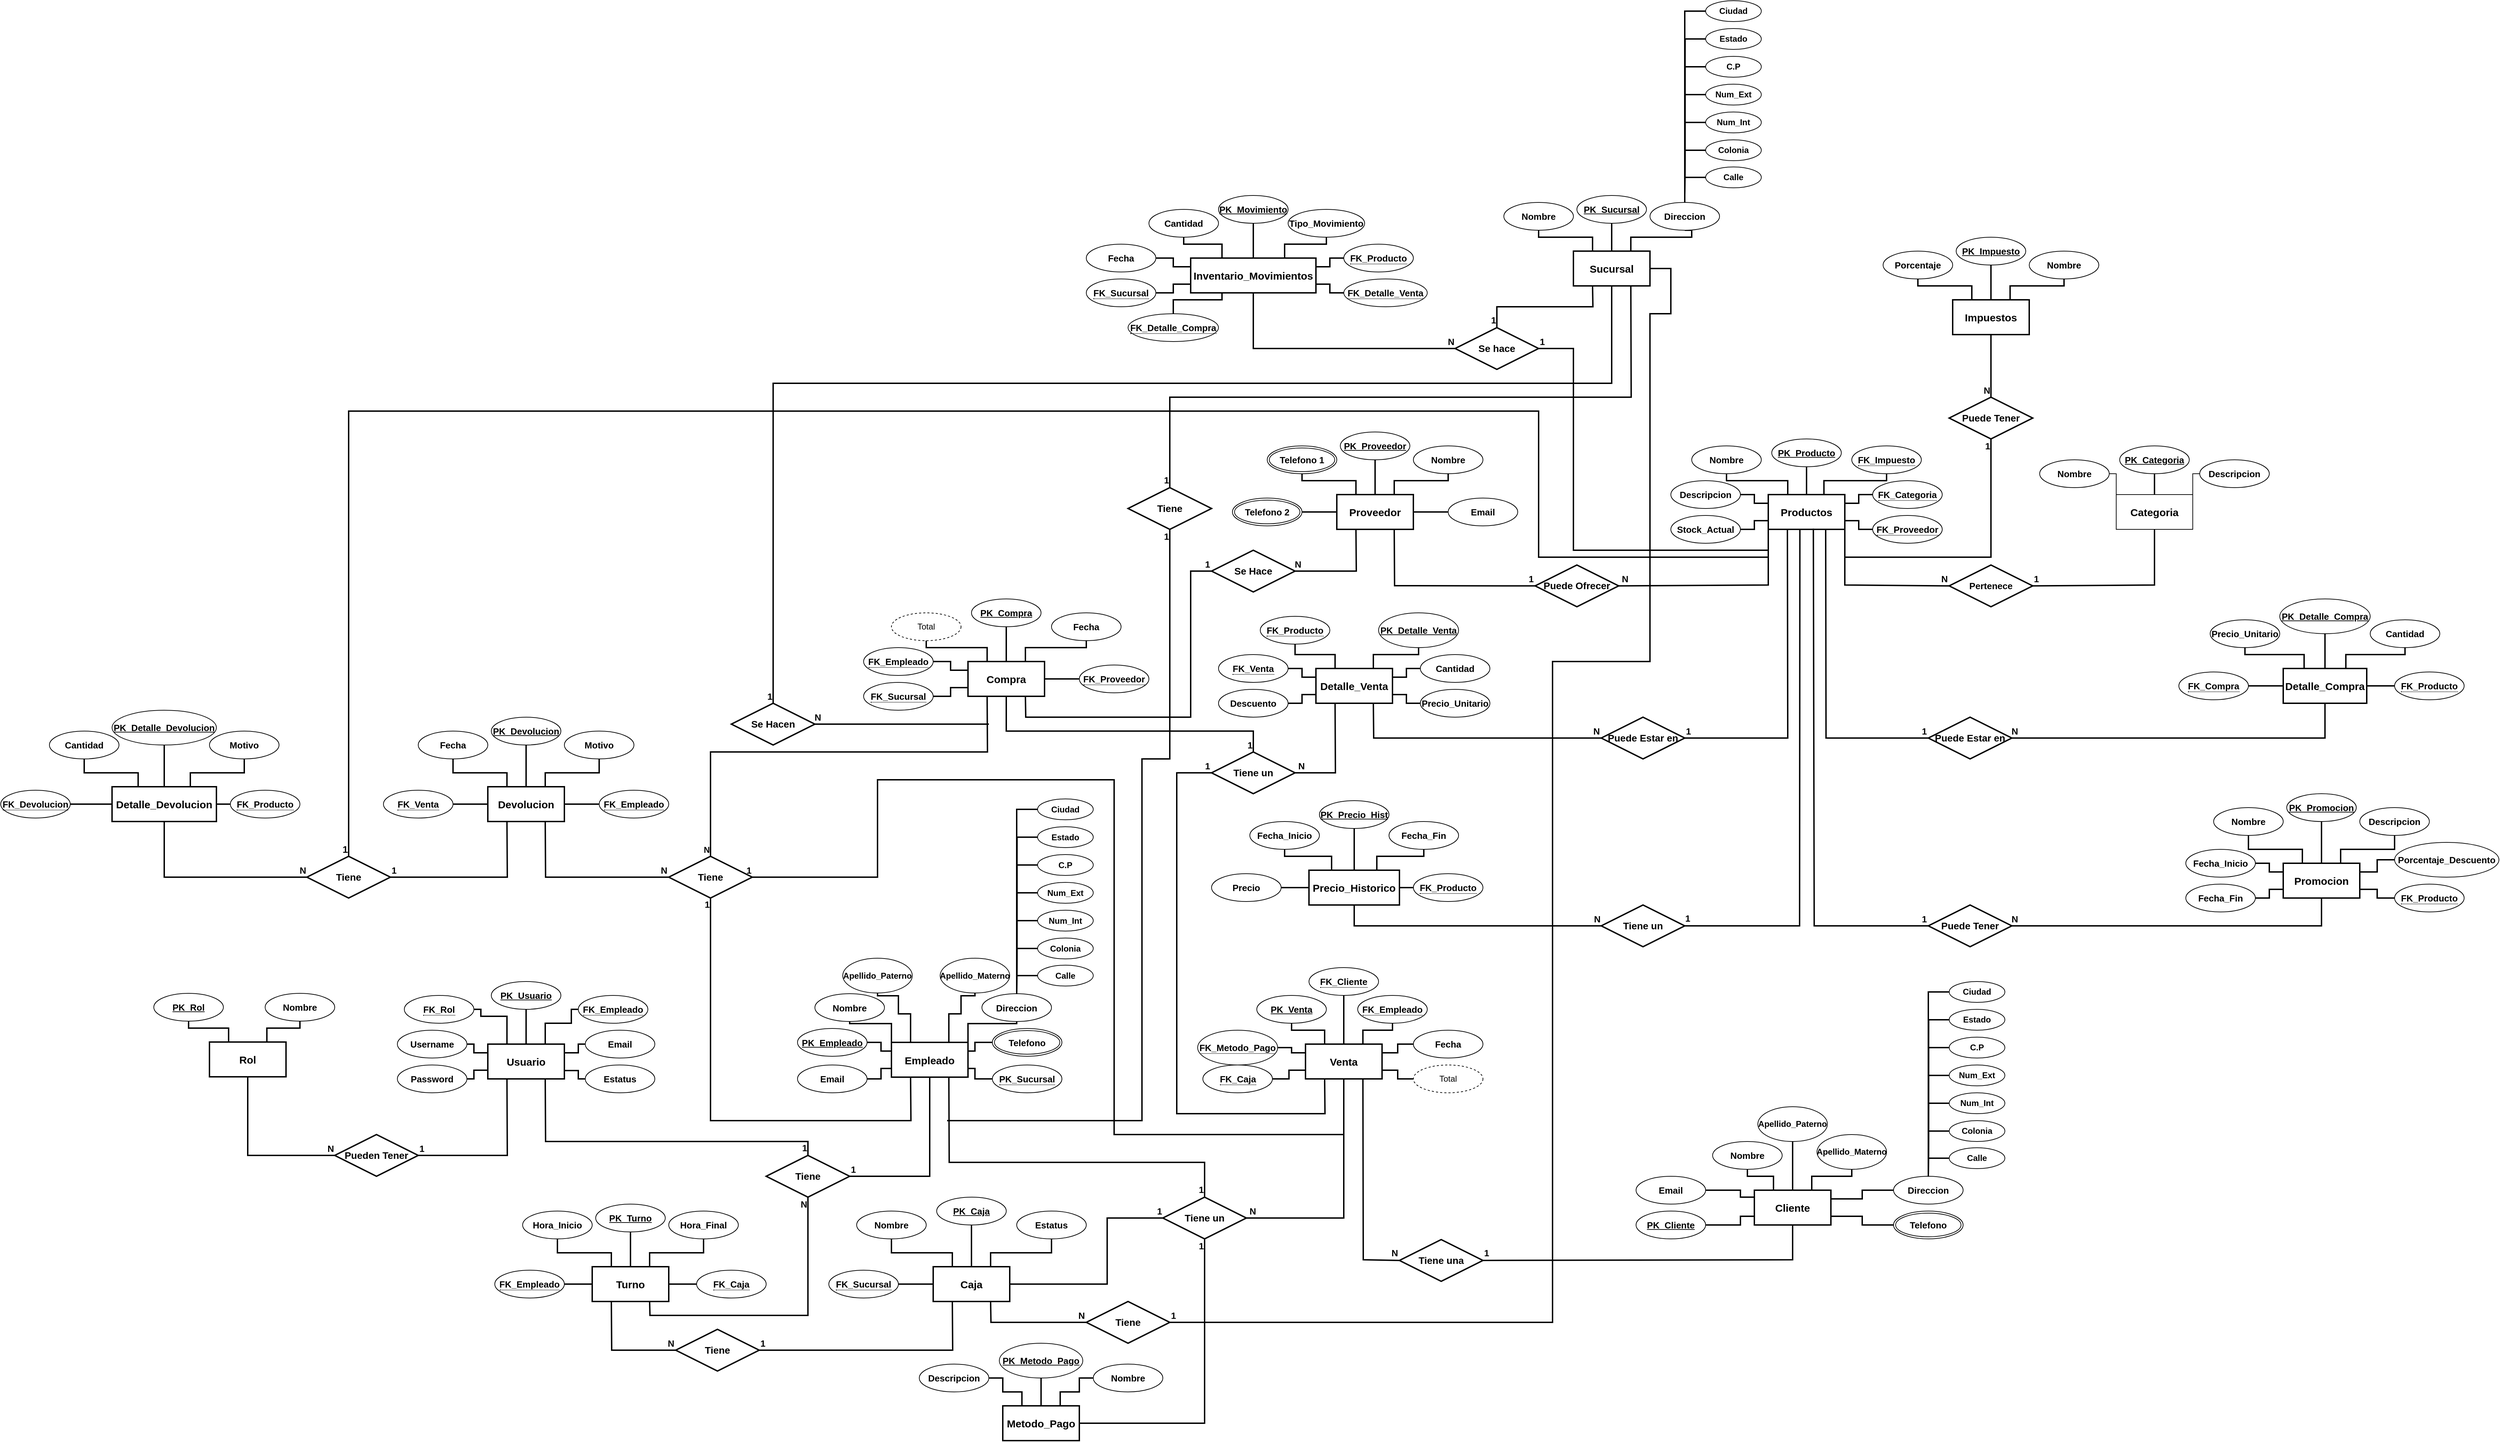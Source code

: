 <mxfile version="27.0.9">
  <diagram name="Página-1" id="oFsYFfMdiaFHrAMA8VlY">
    <mxGraphModel dx="3364" dy="1499" grid="1" gridSize="10" guides="1" tooltips="1" connect="1" arrows="1" fold="1" page="1" pageScale="1" pageWidth="1169" pageHeight="827" math="0" shadow="0">
      <root>
        <mxCell id="0" />
        <mxCell id="1" parent="0" />
        <mxCell id="zeSKHajvd0Vypkrr6s_t-12" value="" style="group;" parent="1" vertex="1" connectable="0">
          <mxGeometry x="1070" y="-130" width="390" height="150" as="geometry" />
        </mxCell>
        <mxCell id="zeSKHajvd0Vypkrr6s_t-1" value="Productos" style="whiteSpace=wrap;html=1;align=center;fontSize=15;fontStyle=1;strokeWidth=2;" parent="zeSKHajvd0Vypkrr6s_t-12" vertex="1">
          <mxGeometry x="140" y="80" width="110" height="50" as="geometry" />
        </mxCell>
        <mxCell id="zeSKHajvd0Vypkrr6s_t-14" style="edgeStyle=orthogonalEdgeStyle;rounded=0;orthogonalLoop=1;jettySize=auto;html=1;exitX=0.5;exitY=1;exitDx=0;exitDy=0;entryX=0.5;entryY=0;entryDx=0;entryDy=0;endArrow=none;startFill=0;strokeWidth=2;" parent="zeSKHajvd0Vypkrr6s_t-12" source="zeSKHajvd0Vypkrr6s_t-2" target="zeSKHajvd0Vypkrr6s_t-1" edge="1">
          <mxGeometry relative="1" as="geometry" />
        </mxCell>
        <mxCell id="zeSKHajvd0Vypkrr6s_t-2" value="PK_Producto" style="ellipse;whiteSpace=wrap;html=1;align=center;fontStyle=5;fontSize=13;" parent="zeSKHajvd0Vypkrr6s_t-12" vertex="1">
          <mxGeometry x="145" width="100" height="40" as="geometry" />
        </mxCell>
        <mxCell id="zeSKHajvd0Vypkrr6s_t-16" style="edgeStyle=orthogonalEdgeStyle;rounded=0;orthogonalLoop=1;jettySize=auto;html=1;exitX=0.5;exitY=1;exitDx=0;exitDy=0;entryX=0.25;entryY=0;entryDx=0;entryDy=0;endArrow=none;startFill=0;strokeWidth=2;" parent="zeSKHajvd0Vypkrr6s_t-12" source="zeSKHajvd0Vypkrr6s_t-3" target="zeSKHajvd0Vypkrr6s_t-1" edge="1">
          <mxGeometry relative="1" as="geometry">
            <Array as="points">
              <mxPoint x="80" y="60" />
              <mxPoint x="168" y="60" />
              <mxPoint x="168" y="80" />
            </Array>
          </mxGeometry>
        </mxCell>
        <mxCell id="zeSKHajvd0Vypkrr6s_t-3" value="Nombre" style="ellipse;whiteSpace=wrap;html=1;align=center;fontStyle=1;fontSize=13;" parent="zeSKHajvd0Vypkrr6s_t-12" vertex="1">
          <mxGeometry x="30" y="10" width="100" height="40" as="geometry" />
        </mxCell>
        <mxCell id="zeSKHajvd0Vypkrr6s_t-19" style="edgeStyle=orthogonalEdgeStyle;rounded=0;orthogonalLoop=1;jettySize=auto;html=1;exitX=1;exitY=0.5;exitDx=0;exitDy=0;entryX=0;entryY=0.25;entryDx=0;entryDy=0;endArrow=none;startFill=0;strokeWidth=2;" parent="zeSKHajvd0Vypkrr6s_t-12" source="zeSKHajvd0Vypkrr6s_t-4" target="zeSKHajvd0Vypkrr6s_t-1" edge="1">
          <mxGeometry relative="1" as="geometry">
            <Array as="points">
              <mxPoint x="120" y="80" />
              <mxPoint x="120" y="92" />
            </Array>
          </mxGeometry>
        </mxCell>
        <mxCell id="zeSKHajvd0Vypkrr6s_t-4" value="Descripcion" style="ellipse;whiteSpace=wrap;html=1;align=center;fontStyle=1;fontSize=13;" parent="zeSKHajvd0Vypkrr6s_t-12" vertex="1">
          <mxGeometry y="60" width="100" height="40" as="geometry" />
        </mxCell>
        <mxCell id="zeSKHajvd0Vypkrr6s_t-20" style="edgeStyle=orthogonalEdgeStyle;rounded=0;orthogonalLoop=1;jettySize=auto;html=1;exitX=1;exitY=0.5;exitDx=0;exitDy=0;entryX=0;entryY=0.75;entryDx=0;entryDy=0;endArrow=none;startFill=0;strokeWidth=2;" parent="zeSKHajvd0Vypkrr6s_t-12" source="zeSKHajvd0Vypkrr6s_t-5" target="zeSKHajvd0Vypkrr6s_t-1" edge="1">
          <mxGeometry relative="1" as="geometry">
            <Array as="points">
              <mxPoint x="120" y="130" />
              <mxPoint x="120" y="118" />
            </Array>
          </mxGeometry>
        </mxCell>
        <mxCell id="zeSKHajvd0Vypkrr6s_t-5" value="Stock_Actual" style="ellipse;whiteSpace=wrap;html=1;align=center;fontStyle=1;fontSize=13;" parent="zeSKHajvd0Vypkrr6s_t-12" vertex="1">
          <mxGeometry y="110" width="100" height="40" as="geometry" />
        </mxCell>
        <mxCell id="zeSKHajvd0Vypkrr6s_t-17" style="edgeStyle=orthogonalEdgeStyle;rounded=0;orthogonalLoop=1;jettySize=auto;html=1;exitX=0;exitY=0.5;exitDx=0;exitDy=0;entryX=1;entryY=0.25;entryDx=0;entryDy=0;endArrow=none;startFill=0;strokeWidth=2;" parent="zeSKHajvd0Vypkrr6s_t-12" source="zeSKHajvd0Vypkrr6s_t-9" target="zeSKHajvd0Vypkrr6s_t-1" edge="1">
          <mxGeometry relative="1" as="geometry">
            <Array as="points">
              <mxPoint x="270" y="80" />
              <mxPoint x="270" y="92" />
            </Array>
          </mxGeometry>
        </mxCell>
        <mxCell id="zeSKHajvd0Vypkrr6s_t-9" value="&lt;span style=&quot;border-bottom: 1px dotted&quot;&gt;FK_Categoria&lt;/span&gt;" style="ellipse;whiteSpace=wrap;html=1;align=center;fontStyle=1;fontSize=13;" parent="zeSKHajvd0Vypkrr6s_t-12" vertex="1">
          <mxGeometry x="290" y="60" width="100" height="40" as="geometry" />
        </mxCell>
        <mxCell id="zeSKHajvd0Vypkrr6s_t-18" style="edgeStyle=orthogonalEdgeStyle;rounded=0;orthogonalLoop=1;jettySize=auto;html=1;exitX=0;exitY=0.5;exitDx=0;exitDy=0;entryX=1;entryY=0.75;entryDx=0;entryDy=0;endArrow=none;startFill=0;strokeWidth=2;" parent="zeSKHajvd0Vypkrr6s_t-12" source="zeSKHajvd0Vypkrr6s_t-10" target="zeSKHajvd0Vypkrr6s_t-1" edge="1">
          <mxGeometry relative="1" as="geometry">
            <Array as="points">
              <mxPoint x="270" y="130" />
              <mxPoint x="270" y="118" />
            </Array>
          </mxGeometry>
        </mxCell>
        <mxCell id="zeSKHajvd0Vypkrr6s_t-10" value="&lt;span style=&quot;border-bottom: 1px dotted&quot;&gt;FK_Proveedor&lt;/span&gt;" style="ellipse;whiteSpace=wrap;html=1;align=center;fontStyle=1;fontSize=13;" parent="zeSKHajvd0Vypkrr6s_t-12" vertex="1">
          <mxGeometry x="290" y="110" width="100" height="40" as="geometry" />
        </mxCell>
        <mxCell id="zeSKHajvd0Vypkrr6s_t-15" style="edgeStyle=orthogonalEdgeStyle;rounded=0;orthogonalLoop=1;jettySize=auto;html=1;exitX=0.5;exitY=1;exitDx=0;exitDy=0;entryX=0.75;entryY=0;entryDx=0;entryDy=0;endArrow=none;startFill=0;strokeWidth=2;" parent="zeSKHajvd0Vypkrr6s_t-12" source="zeSKHajvd0Vypkrr6s_t-11" target="zeSKHajvd0Vypkrr6s_t-1" edge="1">
          <mxGeometry relative="1" as="geometry">
            <Array as="points">
              <mxPoint x="310" y="60" />
              <mxPoint x="220" y="60" />
              <mxPoint x="220" y="80" />
            </Array>
          </mxGeometry>
        </mxCell>
        <mxCell id="zeSKHajvd0Vypkrr6s_t-11" value="&lt;span style=&quot;border-bottom: 1px dotted&quot;&gt;FK_Impuesto&lt;/span&gt;" style="ellipse;whiteSpace=wrap;html=1;align=center;fontStyle=1;fontSize=13;" parent="zeSKHajvd0Vypkrr6s_t-12" vertex="1">
          <mxGeometry x="260" y="10" width="100" height="40" as="geometry" />
        </mxCell>
        <mxCell id="zeSKHajvd0Vypkrr6s_t-48" value="" style="group" parent="1" vertex="1" connectable="0">
          <mxGeometry x="1600" y="-120" width="330" height="120" as="geometry" />
        </mxCell>
        <mxCell id="zeSKHajvd0Vypkrr6s_t-37" value="Categoria" style="whiteSpace=wrap;html=1;align=center;fontSize=15;fontStyle=1" parent="zeSKHajvd0Vypkrr6s_t-48" vertex="1">
          <mxGeometry x="110" y="70" width="110" height="50" as="geometry" />
        </mxCell>
        <mxCell id="zeSKHajvd0Vypkrr6s_t-41" style="edgeStyle=orthogonalEdgeStyle;rounded=0;orthogonalLoop=1;jettySize=auto;html=1;exitX=0.5;exitY=1;exitDx=0;exitDy=0;entryX=0.5;entryY=0;entryDx=0;entryDy=0;endArrow=none;startFill=0;strokeColor=default;strokeWidth=2;" parent="zeSKHajvd0Vypkrr6s_t-48" source="zeSKHajvd0Vypkrr6s_t-38" target="zeSKHajvd0Vypkrr6s_t-37" edge="1">
          <mxGeometry relative="1" as="geometry" />
        </mxCell>
        <mxCell id="zeSKHajvd0Vypkrr6s_t-38" value="PK_Categoria" style="ellipse;whiteSpace=wrap;html=1;align=center;fontStyle=5;fontSize=13;" parent="zeSKHajvd0Vypkrr6s_t-48" vertex="1">
          <mxGeometry x="115" width="100" height="40" as="geometry" />
        </mxCell>
        <mxCell id="zeSKHajvd0Vypkrr6s_t-47" style="edgeStyle=orthogonalEdgeStyle;rounded=0;orthogonalLoop=1;jettySize=auto;html=1;exitX=1;exitY=0.5;exitDx=0;exitDy=0;entryX=0;entryY=0;entryDx=0;entryDy=0;endArrow=none;startFill=0;" parent="zeSKHajvd0Vypkrr6s_t-48" source="zeSKHajvd0Vypkrr6s_t-39" target="zeSKHajvd0Vypkrr6s_t-37" edge="1">
          <mxGeometry relative="1" as="geometry" />
        </mxCell>
        <mxCell id="zeSKHajvd0Vypkrr6s_t-39" value="Nombre" style="ellipse;whiteSpace=wrap;html=1;align=center;fontStyle=1;fontSize=13;" parent="zeSKHajvd0Vypkrr6s_t-48" vertex="1">
          <mxGeometry y="20" width="100" height="40" as="geometry" />
        </mxCell>
        <mxCell id="zeSKHajvd0Vypkrr6s_t-46" style="edgeStyle=orthogonalEdgeStyle;rounded=0;orthogonalLoop=1;jettySize=auto;html=1;exitX=0;exitY=0.5;exitDx=0;exitDy=0;entryX=1;entryY=0;entryDx=0;entryDy=0;endArrow=none;startFill=0;" parent="zeSKHajvd0Vypkrr6s_t-48" source="zeSKHajvd0Vypkrr6s_t-40" target="zeSKHajvd0Vypkrr6s_t-37" edge="1">
          <mxGeometry relative="1" as="geometry" />
        </mxCell>
        <mxCell id="zeSKHajvd0Vypkrr6s_t-40" value="Descripcion" style="ellipse;whiteSpace=wrap;html=1;align=center;fontStyle=1;fontSize=13;" parent="zeSKHajvd0Vypkrr6s_t-48" vertex="1">
          <mxGeometry x="230" y="20" width="100" height="40" as="geometry" />
        </mxCell>
        <mxCell id="zeSKHajvd0Vypkrr6s_t-98" value="" style="group" parent="1" vertex="1" connectable="0">
          <mxGeometry x="-760" y="650" width="370" height="160" as="geometry" />
        </mxCell>
        <mxCell id="zeSKHajvd0Vypkrr6s_t-82" value="Usuario" style="whiteSpace=wrap;html=1;align=center;fontSize=15;fontStyle=1;strokeWidth=2;" parent="zeSKHajvd0Vypkrr6s_t-98" vertex="1">
          <mxGeometry x="130" y="90" width="110" height="50" as="geometry" />
        </mxCell>
        <mxCell id="zeSKHajvd0Vypkrr6s_t-95" style="edgeStyle=orthogonalEdgeStyle;rounded=0;orthogonalLoop=1;jettySize=auto;html=1;exitX=0.5;exitY=1;exitDx=0;exitDy=0;entryX=0.5;entryY=0;entryDx=0;entryDy=0;strokeWidth=2;endArrow=none;startFill=0;" parent="zeSKHajvd0Vypkrr6s_t-98" source="zeSKHajvd0Vypkrr6s_t-83" target="zeSKHajvd0Vypkrr6s_t-82" edge="1">
          <mxGeometry relative="1" as="geometry" />
        </mxCell>
        <mxCell id="zeSKHajvd0Vypkrr6s_t-83" value="PK_Usuario" style="ellipse;whiteSpace=wrap;html=1;align=center;fontStyle=5;fontSize=13;" parent="zeSKHajvd0Vypkrr6s_t-98" vertex="1">
          <mxGeometry x="135" width="100" height="40" as="geometry" />
        </mxCell>
        <mxCell id="zeSKHajvd0Vypkrr6s_t-93" style="edgeStyle=orthogonalEdgeStyle;rounded=0;orthogonalLoop=1;jettySize=auto;html=1;exitX=1;exitY=0.5;exitDx=0;exitDy=0;entryX=0;entryY=0.25;entryDx=0;entryDy=0;strokeWidth=2;endArrow=none;startFill=0;" parent="zeSKHajvd0Vypkrr6s_t-98" source="zeSKHajvd0Vypkrr6s_t-84" target="zeSKHajvd0Vypkrr6s_t-82" edge="1">
          <mxGeometry relative="1" as="geometry">
            <Array as="points">
              <mxPoint x="110" y="90" />
              <mxPoint x="110" y="103" />
            </Array>
          </mxGeometry>
        </mxCell>
        <mxCell id="zeSKHajvd0Vypkrr6s_t-84" value="Username" style="ellipse;whiteSpace=wrap;html=1;align=center;fontStyle=1;fontSize=13;" parent="zeSKHajvd0Vypkrr6s_t-98" vertex="1">
          <mxGeometry y="70" width="100" height="40" as="geometry" />
        </mxCell>
        <mxCell id="zeSKHajvd0Vypkrr6s_t-94" style="edgeStyle=orthogonalEdgeStyle;rounded=0;orthogonalLoop=1;jettySize=auto;html=1;exitX=1;exitY=0.5;exitDx=0;exitDy=0;entryX=0;entryY=0.75;entryDx=0;entryDy=0;endArrow=none;startFill=0;strokeWidth=2;" parent="zeSKHajvd0Vypkrr6s_t-98" source="zeSKHajvd0Vypkrr6s_t-85" target="zeSKHajvd0Vypkrr6s_t-82" edge="1">
          <mxGeometry relative="1" as="geometry">
            <Array as="points">
              <mxPoint x="110" y="140" />
              <mxPoint x="110" y="127" />
            </Array>
          </mxGeometry>
        </mxCell>
        <mxCell id="zeSKHajvd0Vypkrr6s_t-85" value="Password" style="ellipse;whiteSpace=wrap;html=1;align=center;fontStyle=1;fontSize=13;" parent="zeSKHajvd0Vypkrr6s_t-98" vertex="1">
          <mxGeometry y="120" width="100" height="40" as="geometry" />
        </mxCell>
        <mxCell id="zeSKHajvd0Vypkrr6s_t-92" style="edgeStyle=orthogonalEdgeStyle;rounded=0;orthogonalLoop=1;jettySize=auto;html=1;exitX=0;exitY=0.5;exitDx=0;exitDy=0;entryX=1;entryY=0.25;entryDx=0;entryDy=0;endArrow=none;startFill=0;strokeWidth=2;" parent="zeSKHajvd0Vypkrr6s_t-98" source="zeSKHajvd0Vypkrr6s_t-86" target="zeSKHajvd0Vypkrr6s_t-82" edge="1">
          <mxGeometry relative="1" as="geometry">
            <Array as="points">
              <mxPoint x="260" y="90" />
              <mxPoint x="260" y="103" />
            </Array>
          </mxGeometry>
        </mxCell>
        <mxCell id="zeSKHajvd0Vypkrr6s_t-86" value="Email" style="ellipse;whiteSpace=wrap;html=1;align=center;fontStyle=1;fontSize=13;" parent="zeSKHajvd0Vypkrr6s_t-98" vertex="1">
          <mxGeometry x="270" y="70" width="100" height="40" as="geometry" />
        </mxCell>
        <mxCell id="zeSKHajvd0Vypkrr6s_t-91" style="edgeStyle=orthogonalEdgeStyle;rounded=0;orthogonalLoop=1;jettySize=auto;html=1;exitX=0;exitY=0.5;exitDx=0;exitDy=0;entryX=1;entryY=0.75;entryDx=0;entryDy=0;strokeWidth=2;startArrow=none;startFill=0;endArrow=none;" parent="zeSKHajvd0Vypkrr6s_t-98" source="zeSKHajvd0Vypkrr6s_t-87" target="zeSKHajvd0Vypkrr6s_t-82" edge="1">
          <mxGeometry relative="1" as="geometry">
            <Array as="points">
              <mxPoint x="260" y="140" />
              <mxPoint x="260" y="128" />
              <mxPoint x="240" y="128" />
            </Array>
          </mxGeometry>
        </mxCell>
        <mxCell id="zeSKHajvd0Vypkrr6s_t-87" value="Estatus" style="ellipse;whiteSpace=wrap;html=1;align=center;fontStyle=1;fontSize=13;" parent="zeSKHajvd0Vypkrr6s_t-98" vertex="1">
          <mxGeometry x="270" y="120" width="100" height="40" as="geometry" />
        </mxCell>
        <mxCell id="zeSKHajvd0Vypkrr6s_t-97" style="edgeStyle=orthogonalEdgeStyle;rounded=0;orthogonalLoop=1;jettySize=auto;html=1;exitX=1;exitY=0.5;exitDx=0;exitDy=0;entryX=0.25;entryY=0;entryDx=0;entryDy=0;strokeWidth=2;endArrow=none;startFill=0;" parent="zeSKHajvd0Vypkrr6s_t-98" source="zeSKHajvd0Vypkrr6s_t-88" target="zeSKHajvd0Vypkrr6s_t-82" edge="1">
          <mxGeometry relative="1" as="geometry">
            <Array as="points">
              <mxPoint x="120" y="40" />
              <mxPoint x="120" y="50" />
              <mxPoint x="158" y="50" />
            </Array>
          </mxGeometry>
        </mxCell>
        <mxCell id="zeSKHajvd0Vypkrr6s_t-88" value="&lt;span style=&quot;border-bottom: 1px dotted&quot;&gt;FK_Rol&lt;/span&gt;" style="ellipse;whiteSpace=wrap;html=1;align=center;fontStyle=1;fontSize=13;" parent="zeSKHajvd0Vypkrr6s_t-98" vertex="1">
          <mxGeometry x="10" y="20" width="100" height="40" as="geometry" />
        </mxCell>
        <mxCell id="zeSKHajvd0Vypkrr6s_t-96" style="edgeStyle=orthogonalEdgeStyle;rounded=0;orthogonalLoop=1;jettySize=auto;html=1;exitX=0;exitY=0.5;exitDx=0;exitDy=0;entryX=0.75;entryY=0;entryDx=0;entryDy=0;strokeWidth=2;endArrow=none;startFill=0;" parent="zeSKHajvd0Vypkrr6s_t-98" source="zeSKHajvd0Vypkrr6s_t-90" target="zeSKHajvd0Vypkrr6s_t-82" edge="1">
          <mxGeometry relative="1" as="geometry">
            <Array as="points">
              <mxPoint x="250" y="40" />
              <mxPoint x="250" y="60" />
              <mxPoint x="213" y="60" />
            </Array>
          </mxGeometry>
        </mxCell>
        <mxCell id="zeSKHajvd0Vypkrr6s_t-90" value="&lt;span style=&quot;border-bottom: 1px dotted&quot;&gt;FK_Empleado&lt;/span&gt;" style="ellipse;whiteSpace=wrap;html=1;align=center;fontStyle=1;fontSize=13;" parent="zeSKHajvd0Vypkrr6s_t-98" vertex="1">
          <mxGeometry x="260" y="20" width="100" height="40" as="geometry" />
        </mxCell>
        <mxCell id="zeSKHajvd0Vypkrr6s_t-104" value="" style="group" parent="1" vertex="1" connectable="0">
          <mxGeometry x="-1110" y="667" width="260" height="120" as="geometry" />
        </mxCell>
        <mxCell id="zeSKHajvd0Vypkrr6s_t-99" value="Rol" style="whiteSpace=wrap;html=1;align=center;fontSize=15;fontStyle=1;strokeWidth=2;" parent="zeSKHajvd0Vypkrr6s_t-104" vertex="1">
          <mxGeometry x="80" y="70" width="110" height="50" as="geometry" />
        </mxCell>
        <mxCell id="zeSKHajvd0Vypkrr6s_t-103" style="edgeStyle=orthogonalEdgeStyle;rounded=0;orthogonalLoop=1;jettySize=auto;html=1;exitX=0.5;exitY=1;exitDx=0;exitDy=0;entryX=0.25;entryY=0;entryDx=0;entryDy=0;strokeWidth=2;endArrow=none;startFill=0;" parent="zeSKHajvd0Vypkrr6s_t-104" source="zeSKHajvd0Vypkrr6s_t-100" target="zeSKHajvd0Vypkrr6s_t-99" edge="1">
          <mxGeometry relative="1" as="geometry">
            <Array as="points">
              <mxPoint x="50" y="50" />
              <mxPoint x="107" y="50" />
            </Array>
          </mxGeometry>
        </mxCell>
        <mxCell id="zeSKHajvd0Vypkrr6s_t-100" value="PK_Rol" style="ellipse;whiteSpace=wrap;html=1;align=center;fontStyle=5;fontSize=13;" parent="zeSKHajvd0Vypkrr6s_t-104" vertex="1">
          <mxGeometry width="100" height="40" as="geometry" />
        </mxCell>
        <mxCell id="zeSKHajvd0Vypkrr6s_t-102" style="edgeStyle=orthogonalEdgeStyle;rounded=0;orthogonalLoop=1;jettySize=auto;html=1;exitX=0.5;exitY=1;exitDx=0;exitDy=0;entryX=0.75;entryY=0;entryDx=0;entryDy=0;endArrow=none;startFill=0;strokeWidth=2;" parent="zeSKHajvd0Vypkrr6s_t-104" source="zeSKHajvd0Vypkrr6s_t-101" target="zeSKHajvd0Vypkrr6s_t-99" edge="1">
          <mxGeometry relative="1" as="geometry">
            <Array as="points">
              <mxPoint x="210" y="50" />
              <mxPoint x="163" y="50" />
            </Array>
          </mxGeometry>
        </mxCell>
        <mxCell id="zeSKHajvd0Vypkrr6s_t-101" value="Nombre" style="ellipse;whiteSpace=wrap;html=1;align=center;fontStyle=1;fontSize=13;" parent="zeSKHajvd0Vypkrr6s_t-104" vertex="1">
          <mxGeometry x="160" width="100" height="40" as="geometry" />
        </mxCell>
        <mxCell id="zeSKHajvd0Vypkrr6s_t-139" value="" style="group" parent="1" vertex="1" connectable="0">
          <mxGeometry x="-190" y="387.5" width="460" height="422.5" as="geometry" />
        </mxCell>
        <mxCell id="zeSKHajvd0Vypkrr6s_t-105" value="Empleado" style="whiteSpace=wrap;html=1;align=center;fontSize=15;fontStyle=1;strokeWidth=2;container=0;" parent="zeSKHajvd0Vypkrr6s_t-139" vertex="1">
          <mxGeometry x="140" y="350" width="110" height="50" as="geometry" />
        </mxCell>
        <mxCell id="zeSKHajvd0Vypkrr6s_t-133" style="edgeStyle=orthogonalEdgeStyle;rounded=0;orthogonalLoop=1;jettySize=auto;html=1;exitX=1;exitY=0.5;exitDx=0;exitDy=0;entryX=0;entryY=0.25;entryDx=0;entryDy=0;strokeWidth=2;endArrow=none;startFill=0;" parent="zeSKHajvd0Vypkrr6s_t-139" source="zeSKHajvd0Vypkrr6s_t-106" target="zeSKHajvd0Vypkrr6s_t-105" edge="1">
          <mxGeometry relative="1" as="geometry">
            <Array as="points">
              <mxPoint x="125" y="350.5" />
              <mxPoint x="125" y="362.5" />
            </Array>
          </mxGeometry>
        </mxCell>
        <mxCell id="zeSKHajvd0Vypkrr6s_t-106" value="PK_Empleado" style="ellipse;whiteSpace=wrap;html=1;align=center;fontStyle=5;fontSize=13;container=0;" parent="zeSKHajvd0Vypkrr6s_t-139" vertex="1">
          <mxGeometry x="5" y="330" width="100" height="40" as="geometry" />
        </mxCell>
        <mxCell id="zeSKHajvd0Vypkrr6s_t-134" style="edgeStyle=orthogonalEdgeStyle;rounded=0;orthogonalLoop=1;jettySize=auto;html=1;exitX=1;exitY=0.5;exitDx=0;exitDy=0;entryX=0;entryY=0.75;entryDx=0;entryDy=0;strokeWidth=2;endArrow=none;startFill=0;" parent="zeSKHajvd0Vypkrr6s_t-139" source="zeSKHajvd0Vypkrr6s_t-108" target="zeSKHajvd0Vypkrr6s_t-105" edge="1">
          <mxGeometry relative="1" as="geometry">
            <Array as="points">
              <mxPoint x="125" y="402.5" />
              <mxPoint x="125" y="387.5" />
            </Array>
          </mxGeometry>
        </mxCell>
        <mxCell id="zeSKHajvd0Vypkrr6s_t-108" value="Email" style="ellipse;whiteSpace=wrap;html=1;align=center;fontStyle=1;fontSize=13;container=0;" parent="zeSKHajvd0Vypkrr6s_t-139" vertex="1">
          <mxGeometry x="5" y="382.5" width="100" height="40" as="geometry" />
        </mxCell>
        <mxCell id="zeSKHajvd0Vypkrr6s_t-135" style="edgeStyle=orthogonalEdgeStyle;rounded=0;orthogonalLoop=1;jettySize=auto;html=1;exitX=0;exitY=0.5;exitDx=0;exitDy=0;entryX=1;entryY=0.25;entryDx=0;entryDy=0;strokeWidth=2;endArrow=none;startFill=0;" parent="zeSKHajvd0Vypkrr6s_t-139" source="zeSKHajvd0Vypkrr6s_t-110" target="zeSKHajvd0Vypkrr6s_t-105" edge="1">
          <mxGeometry relative="1" as="geometry">
            <Array as="points">
              <mxPoint x="260" y="350" />
              <mxPoint x="260" y="363" />
            </Array>
          </mxGeometry>
        </mxCell>
        <mxCell id="zeSKHajvd0Vypkrr6s_t-110" value="Telefono" style="ellipse;shape=doubleEllipse;margin=3;whiteSpace=wrap;html=1;align=center;fontSize=13;fontStyle=1;container=0;" parent="zeSKHajvd0Vypkrr6s_t-139" vertex="1">
          <mxGeometry x="285" y="330" width="100" height="40" as="geometry" />
        </mxCell>
        <mxCell id="zeSKHajvd0Vypkrr6s_t-131" style="edgeStyle=orthogonalEdgeStyle;rounded=0;orthogonalLoop=1;jettySize=auto;html=1;exitX=0.5;exitY=1;exitDx=0;exitDy=0;entryX=1;entryY=0;entryDx=0;entryDy=0;strokeWidth=2;endArrow=none;startFill=0;" parent="zeSKHajvd0Vypkrr6s_t-139" source="zeSKHajvd0Vypkrr6s_t-111" target="zeSKHajvd0Vypkrr6s_t-105" edge="1">
          <mxGeometry relative="1" as="geometry">
            <Array as="points">
              <mxPoint x="320" y="323" />
              <mxPoint x="250" y="323" />
            </Array>
          </mxGeometry>
        </mxCell>
        <mxCell id="zeSKHajvd0Vypkrr6s_t-111" value="Direccion" style="ellipse;whiteSpace=wrap;html=1;align=center;fontStyle=1;fontSize=13;container=0;" parent="zeSKHajvd0Vypkrr6s_t-139" vertex="1">
          <mxGeometry x="270" y="280" width="100" height="40" as="geometry" />
        </mxCell>
        <mxCell id="zeSKHajvd0Vypkrr6s_t-112" style="edgeStyle=orthogonalEdgeStyle;rounded=0;orthogonalLoop=1;jettySize=auto;html=1;exitX=0;exitY=0.5;exitDx=0;exitDy=0;entryX=0.5;entryY=0;entryDx=0;entryDy=0;strokeWidth=2;endArrow=none;startFill=0;" parent="zeSKHajvd0Vypkrr6s_t-139" source="zeSKHajvd0Vypkrr6s_t-113" target="zeSKHajvd0Vypkrr6s_t-111" edge="1">
          <mxGeometry relative="1" as="geometry" />
        </mxCell>
        <mxCell id="zeSKHajvd0Vypkrr6s_t-113" value="Calle" style="ellipse;whiteSpace=wrap;html=1;align=center;fontStyle=1;container=0;" parent="zeSKHajvd0Vypkrr6s_t-139" vertex="1">
          <mxGeometry x="350" y="239" width="80" height="30" as="geometry" />
        </mxCell>
        <mxCell id="zeSKHajvd0Vypkrr6s_t-114" style="edgeStyle=orthogonalEdgeStyle;rounded=0;orthogonalLoop=1;jettySize=auto;html=1;exitX=0;exitY=0.5;exitDx=0;exitDy=0;strokeWidth=2;endArrow=none;startFill=0;" parent="zeSKHajvd0Vypkrr6s_t-139" source="zeSKHajvd0Vypkrr6s_t-115" edge="1">
          <mxGeometry relative="1" as="geometry">
            <mxPoint x="320" y="280" as="targetPoint" />
          </mxGeometry>
        </mxCell>
        <mxCell id="zeSKHajvd0Vypkrr6s_t-115" value="Colonia" style="ellipse;whiteSpace=wrap;html=1;align=center;fontStyle=1;container=0;" parent="zeSKHajvd0Vypkrr6s_t-139" vertex="1">
          <mxGeometry x="350" y="200" width="80" height="30" as="geometry" />
        </mxCell>
        <mxCell id="zeSKHajvd0Vypkrr6s_t-116" style="edgeStyle=orthogonalEdgeStyle;rounded=0;orthogonalLoop=1;jettySize=auto;html=1;exitX=0;exitY=0.5;exitDx=0;exitDy=0;strokeWidth=2;endArrow=none;startFill=0;" parent="zeSKHajvd0Vypkrr6s_t-139" source="zeSKHajvd0Vypkrr6s_t-117" edge="1">
          <mxGeometry relative="1" as="geometry">
            <mxPoint x="320" y="280.0" as="targetPoint" />
          </mxGeometry>
        </mxCell>
        <mxCell id="zeSKHajvd0Vypkrr6s_t-117" value="Num_Int" style="ellipse;whiteSpace=wrap;html=1;align=center;fontStyle=1;container=0;" parent="zeSKHajvd0Vypkrr6s_t-139" vertex="1">
          <mxGeometry x="350" y="160" width="80" height="30" as="geometry" />
        </mxCell>
        <mxCell id="zeSKHajvd0Vypkrr6s_t-118" style="edgeStyle=orthogonalEdgeStyle;rounded=0;orthogonalLoop=1;jettySize=auto;html=1;exitX=0;exitY=0.5;exitDx=0;exitDy=0;endArrow=none;startFill=0;strokeWidth=2;" parent="zeSKHajvd0Vypkrr6s_t-139" source="zeSKHajvd0Vypkrr6s_t-119" edge="1">
          <mxGeometry relative="1" as="geometry">
            <mxPoint x="320" y="280" as="targetPoint" />
          </mxGeometry>
        </mxCell>
        <mxCell id="zeSKHajvd0Vypkrr6s_t-119" value="Num_Ext" style="ellipse;whiteSpace=wrap;html=1;align=center;fontStyle=1;container=0;" parent="zeSKHajvd0Vypkrr6s_t-139" vertex="1">
          <mxGeometry x="350" y="120" width="80" height="30" as="geometry" />
        </mxCell>
        <mxCell id="zeSKHajvd0Vypkrr6s_t-120" style="edgeStyle=orthogonalEdgeStyle;rounded=0;orthogonalLoop=1;jettySize=auto;html=1;exitX=0;exitY=0.5;exitDx=0;exitDy=0;strokeWidth=2;endArrow=none;startFill=0;" parent="zeSKHajvd0Vypkrr6s_t-139" source="zeSKHajvd0Vypkrr6s_t-121" edge="1">
          <mxGeometry relative="1" as="geometry">
            <mxPoint x="320" y="280.0" as="targetPoint" />
          </mxGeometry>
        </mxCell>
        <mxCell id="zeSKHajvd0Vypkrr6s_t-121" value="C.P" style="ellipse;whiteSpace=wrap;html=1;align=center;fontStyle=1;container=0;" parent="zeSKHajvd0Vypkrr6s_t-139" vertex="1">
          <mxGeometry x="350" y="80" width="80" height="30" as="geometry" />
        </mxCell>
        <mxCell id="zeSKHajvd0Vypkrr6s_t-122" style="edgeStyle=orthogonalEdgeStyle;rounded=0;orthogonalLoop=1;jettySize=auto;html=1;exitX=0;exitY=0.5;exitDx=0;exitDy=0;strokeWidth=2;endArrow=none;startFill=0;" parent="zeSKHajvd0Vypkrr6s_t-139" source="zeSKHajvd0Vypkrr6s_t-123" edge="1">
          <mxGeometry relative="1" as="geometry">
            <mxPoint x="320" y="280.606" as="targetPoint" />
          </mxGeometry>
        </mxCell>
        <mxCell id="zeSKHajvd0Vypkrr6s_t-123" value="Estado" style="ellipse;whiteSpace=wrap;html=1;align=center;fontStyle=1;container=0;" parent="zeSKHajvd0Vypkrr6s_t-139" vertex="1">
          <mxGeometry x="350" y="40" width="80" height="30" as="geometry" />
        </mxCell>
        <mxCell id="zeSKHajvd0Vypkrr6s_t-124" style="edgeStyle=orthogonalEdgeStyle;rounded=0;orthogonalLoop=1;jettySize=auto;html=1;exitX=0;exitY=0.5;exitDx=0;exitDy=0;entryX=0.5;entryY=0;entryDx=0;entryDy=0;strokeWidth=2;endArrow=none;startFill=0;" parent="zeSKHajvd0Vypkrr6s_t-139" source="zeSKHajvd0Vypkrr6s_t-125" target="zeSKHajvd0Vypkrr6s_t-111" edge="1">
          <mxGeometry relative="1" as="geometry" />
        </mxCell>
        <mxCell id="zeSKHajvd0Vypkrr6s_t-125" value="Ciudad" style="ellipse;whiteSpace=wrap;html=1;align=center;fontStyle=1;container=0;" parent="zeSKHajvd0Vypkrr6s_t-139" vertex="1">
          <mxGeometry x="350" width="80" height="30" as="geometry" />
        </mxCell>
        <mxCell id="zeSKHajvd0Vypkrr6s_t-132" style="edgeStyle=orthogonalEdgeStyle;rounded=0;orthogonalLoop=1;jettySize=auto;html=1;exitX=0.5;exitY=1;exitDx=0;exitDy=0;entryX=0;entryY=0;entryDx=0;entryDy=0;strokeWidth=2;endArrow=none;startFill=0;" parent="zeSKHajvd0Vypkrr6s_t-139" source="zeSKHajvd0Vypkrr6s_t-126" target="zeSKHajvd0Vypkrr6s_t-105" edge="1">
          <mxGeometry relative="1" as="geometry">
            <Array as="points">
              <mxPoint x="80" y="323" />
              <mxPoint x="140" y="323" />
            </Array>
          </mxGeometry>
        </mxCell>
        <mxCell id="zeSKHajvd0Vypkrr6s_t-126" value="Nombre" style="ellipse;whiteSpace=wrap;html=1;align=center;fontStyle=1;fontSize=13;container=0;" parent="zeSKHajvd0Vypkrr6s_t-139" vertex="1">
          <mxGeometry x="30" y="280" width="100" height="40" as="geometry" />
        </mxCell>
        <mxCell id="NinCKO28Ctp7e8IQiMHp-3" style="edgeStyle=orthogonalEdgeStyle;rounded=0;orthogonalLoop=1;jettySize=auto;html=1;exitX=0.5;exitY=1;exitDx=0;exitDy=0;entryX=0.25;entryY=0;entryDx=0;entryDy=0;strokeWidth=2;endArrow=none;startFill=0;" edge="1" parent="zeSKHajvd0Vypkrr6s_t-139" source="zeSKHajvd0Vypkrr6s_t-128" target="zeSKHajvd0Vypkrr6s_t-105">
          <mxGeometry relative="1" as="geometry">
            <Array as="points">
              <mxPoint x="120" y="283" />
              <mxPoint x="150" y="283" />
              <mxPoint x="150" y="309" />
              <mxPoint x="167" y="309" />
            </Array>
          </mxGeometry>
        </mxCell>
        <mxCell id="zeSKHajvd0Vypkrr6s_t-128" value="Apellido_Paterno" style="ellipse;whiteSpace=wrap;html=1;align=center;fontStyle=1;container=0;" parent="zeSKHajvd0Vypkrr6s_t-139" vertex="1">
          <mxGeometry x="70" y="229" width="100" height="50" as="geometry" />
        </mxCell>
        <mxCell id="NinCKO28Ctp7e8IQiMHp-2" style="edgeStyle=orthogonalEdgeStyle;rounded=0;orthogonalLoop=1;jettySize=auto;html=1;exitX=0.5;exitY=1;exitDx=0;exitDy=0;entryX=0.75;entryY=0;entryDx=0;entryDy=0;strokeWidth=2;endArrow=none;startFill=0;" edge="1" parent="zeSKHajvd0Vypkrr6s_t-139" source="zeSKHajvd0Vypkrr6s_t-130" target="zeSKHajvd0Vypkrr6s_t-105">
          <mxGeometry relative="1" as="geometry">
            <Array as="points">
              <mxPoint x="260" y="283" />
              <mxPoint x="240" y="283" />
              <mxPoint x="240" y="309" />
              <mxPoint x="223" y="309" />
            </Array>
          </mxGeometry>
        </mxCell>
        <mxCell id="zeSKHajvd0Vypkrr6s_t-130" value="Apellido_Materno" style="ellipse;whiteSpace=wrap;html=1;align=center;fontStyle=1;container=0;" parent="zeSKHajvd0Vypkrr6s_t-139" vertex="1">
          <mxGeometry x="210" y="229" width="100" height="50" as="geometry" />
        </mxCell>
        <mxCell id="zeSKHajvd0Vypkrr6s_t-138" style="edgeStyle=orthogonalEdgeStyle;rounded=0;orthogonalLoop=1;jettySize=auto;html=1;exitX=0;exitY=0.5;exitDx=0;exitDy=0;entryX=1;entryY=0.75;entryDx=0;entryDy=0;strokeWidth=2;endArrow=none;startFill=0;" parent="zeSKHajvd0Vypkrr6s_t-139" source="zeSKHajvd0Vypkrr6s_t-137" target="zeSKHajvd0Vypkrr6s_t-105" edge="1">
          <mxGeometry relative="1" as="geometry">
            <Array as="points">
              <mxPoint x="260" y="402" />
              <mxPoint x="260" y="387" />
            </Array>
          </mxGeometry>
        </mxCell>
        <mxCell id="zeSKHajvd0Vypkrr6s_t-137" value="&lt;span style=&quot;border-bottom: 1px dotted&quot;&gt;PK_Sucursal&lt;/span&gt;" style="ellipse;whiteSpace=wrap;html=1;align=center;fontStyle=1;fontSize=13;" parent="zeSKHajvd0Vypkrr6s_t-139" vertex="1">
          <mxGeometry x="285" y="382.5" width="100" height="40" as="geometry" />
        </mxCell>
        <mxCell id="zeSKHajvd0Vypkrr6s_t-157" value="" style="group" parent="1" vertex="1" connectable="0">
          <mxGeometry x="390" y="630" width="410" height="180" as="geometry" />
        </mxCell>
        <mxCell id="zeSKHajvd0Vypkrr6s_t-140" value="Venta" style="whiteSpace=wrap;html=1;align=center;fontSize=15;fontStyle=1;strokeWidth=2;" parent="zeSKHajvd0Vypkrr6s_t-157" vertex="1">
          <mxGeometry x="155" y="110" width="110" height="50" as="geometry" />
        </mxCell>
        <mxCell id="zeSKHajvd0Vypkrr6s_t-156" style="edgeStyle=orthogonalEdgeStyle;rounded=0;orthogonalLoop=1;jettySize=auto;html=1;exitX=0.5;exitY=1;exitDx=0;exitDy=0;entryX=0.25;entryY=0;entryDx=0;entryDy=0;strokeWidth=2;endArrow=none;startFill=0;" parent="zeSKHajvd0Vypkrr6s_t-157" source="zeSKHajvd0Vypkrr6s_t-141" target="zeSKHajvd0Vypkrr6s_t-140" edge="1">
          <mxGeometry relative="1" as="geometry">
            <Array as="points">
              <mxPoint x="135" y="90" />
              <mxPoint x="182" y="90" />
            </Array>
          </mxGeometry>
        </mxCell>
        <mxCell id="zeSKHajvd0Vypkrr6s_t-141" value="PK_Venta" style="ellipse;whiteSpace=wrap;html=1;align=center;fontStyle=5;fontSize=13;" parent="zeSKHajvd0Vypkrr6s_t-157" vertex="1">
          <mxGeometry x="85" y="40" width="100" height="40" as="geometry" />
        </mxCell>
        <mxCell id="zeSKHajvd0Vypkrr6s_t-150" style="edgeStyle=orthogonalEdgeStyle;rounded=0;orthogonalLoop=1;jettySize=auto;html=1;exitX=0;exitY=0.5;exitDx=0;exitDy=0;entryX=1;entryY=0.25;entryDx=0;entryDy=0;strokeWidth=2;endArrow=none;startFill=0;" parent="zeSKHajvd0Vypkrr6s_t-157" source="zeSKHajvd0Vypkrr6s_t-142" target="zeSKHajvd0Vypkrr6s_t-140" edge="1">
          <mxGeometry relative="1" as="geometry" />
        </mxCell>
        <mxCell id="zeSKHajvd0Vypkrr6s_t-142" value="Fecha" style="ellipse;whiteSpace=wrap;html=1;align=center;fontStyle=1;fontSize=13;" parent="zeSKHajvd0Vypkrr6s_t-157" vertex="1">
          <mxGeometry x="310" y="90" width="100" height="40" as="geometry" />
        </mxCell>
        <mxCell id="zeSKHajvd0Vypkrr6s_t-151" style="edgeStyle=orthogonalEdgeStyle;rounded=0;orthogonalLoop=1;jettySize=auto;html=1;exitX=0;exitY=0.5;exitDx=0;exitDy=0;entryX=1;entryY=0.75;entryDx=0;entryDy=0;strokeWidth=2;endArrow=none;startFill=0;" parent="zeSKHajvd0Vypkrr6s_t-157" source="zeSKHajvd0Vypkrr6s_t-144" target="zeSKHajvd0Vypkrr6s_t-140" edge="1">
          <mxGeometry relative="1" as="geometry" />
        </mxCell>
        <mxCell id="zeSKHajvd0Vypkrr6s_t-144" value="Total" style="ellipse;whiteSpace=wrap;html=1;align=center;dashed=1;" parent="zeSKHajvd0Vypkrr6s_t-157" vertex="1">
          <mxGeometry x="310" y="140" width="100" height="40" as="geometry" />
        </mxCell>
        <mxCell id="zeSKHajvd0Vypkrr6s_t-155" style="edgeStyle=orthogonalEdgeStyle;rounded=0;orthogonalLoop=1;jettySize=auto;html=1;exitX=0.5;exitY=1;exitDx=0;exitDy=0;entryX=0.75;entryY=0;entryDx=0;entryDy=0;strokeWidth=2;endArrow=none;startFill=0;" parent="zeSKHajvd0Vypkrr6s_t-157" source="zeSKHajvd0Vypkrr6s_t-145" target="zeSKHajvd0Vypkrr6s_t-140" edge="1">
          <mxGeometry relative="1" as="geometry">
            <Array as="points">
              <mxPoint x="280" y="90" />
              <mxPoint x="238" y="90" />
            </Array>
          </mxGeometry>
        </mxCell>
        <mxCell id="zeSKHajvd0Vypkrr6s_t-145" value="&lt;span style=&quot;border-bottom: 1px dotted&quot;&gt;FK_Empleado&lt;/span&gt;" style="ellipse;whiteSpace=wrap;html=1;align=center;fontStyle=1;fontSize=13;" parent="zeSKHajvd0Vypkrr6s_t-157" vertex="1">
          <mxGeometry x="230" y="40" width="100" height="40" as="geometry" />
        </mxCell>
        <mxCell id="zeSKHajvd0Vypkrr6s_t-154" style="edgeStyle=orthogonalEdgeStyle;rounded=0;orthogonalLoop=1;jettySize=auto;html=1;exitX=0.5;exitY=1;exitDx=0;exitDy=0;entryX=0.5;entryY=0;entryDx=0;entryDy=0;strokeWidth=2;endArrow=none;startFill=0;" parent="zeSKHajvd0Vypkrr6s_t-157" source="zeSKHajvd0Vypkrr6s_t-146" target="zeSKHajvd0Vypkrr6s_t-140" edge="1">
          <mxGeometry relative="1" as="geometry" />
        </mxCell>
        <mxCell id="zeSKHajvd0Vypkrr6s_t-146" value="&lt;span style=&quot;border-bottom: 1px dotted&quot;&gt;FK_Cliente&lt;/span&gt;" style="ellipse;whiteSpace=wrap;html=1;align=center;fontStyle=1;fontSize=13;" parent="zeSKHajvd0Vypkrr6s_t-157" vertex="1">
          <mxGeometry x="160" width="100" height="40" as="geometry" />
        </mxCell>
        <mxCell id="zeSKHajvd0Vypkrr6s_t-152" style="edgeStyle=orthogonalEdgeStyle;rounded=0;orthogonalLoop=1;jettySize=auto;html=1;exitX=1;exitY=0.5;exitDx=0;exitDy=0;entryX=0;entryY=0.25;entryDx=0;entryDy=0;strokeWidth=2;endArrow=none;startFill=0;" parent="zeSKHajvd0Vypkrr6s_t-157" source="zeSKHajvd0Vypkrr6s_t-148" target="zeSKHajvd0Vypkrr6s_t-140" edge="1">
          <mxGeometry relative="1" as="geometry" />
        </mxCell>
        <mxCell id="zeSKHajvd0Vypkrr6s_t-148" value="&lt;span style=&quot;border-bottom: 1px dotted&quot;&gt;FK_Metodo_Pago&lt;/span&gt;" style="ellipse;whiteSpace=wrap;html=1;align=center;fontStyle=1;fontSize=13;" parent="zeSKHajvd0Vypkrr6s_t-157" vertex="1">
          <mxGeometry y="90" width="115" height="50" as="geometry" />
        </mxCell>
        <mxCell id="zeSKHajvd0Vypkrr6s_t-153" style="edgeStyle=orthogonalEdgeStyle;rounded=0;orthogonalLoop=1;jettySize=auto;html=1;exitX=1;exitY=0.5;exitDx=0;exitDy=0;entryX=0;entryY=0.75;entryDx=0;entryDy=0;strokeWidth=2;endArrow=none;startFill=0;" parent="zeSKHajvd0Vypkrr6s_t-157" source="zeSKHajvd0Vypkrr6s_t-149" target="zeSKHajvd0Vypkrr6s_t-140" edge="1">
          <mxGeometry relative="1" as="geometry" />
        </mxCell>
        <mxCell id="zeSKHajvd0Vypkrr6s_t-149" value="&lt;span style=&quot;border-bottom: 1px dotted&quot;&gt;FK_Caja&lt;/span&gt;" style="ellipse;whiteSpace=wrap;html=1;align=center;fontStyle=1;fontSize=13;" parent="zeSKHajvd0Vypkrr6s_t-157" vertex="1">
          <mxGeometry x="7.5" y="140" width="100" height="40" as="geometry" />
        </mxCell>
        <mxCell id="zeSKHajvd0Vypkrr6s_t-174" value="" style="group" parent="1" vertex="1" connectable="0">
          <mxGeometry x="420" y="120" width="390" height="150" as="geometry" />
        </mxCell>
        <mxCell id="zeSKHajvd0Vypkrr6s_t-158" value="Detalle_Venta" style="whiteSpace=wrap;html=1;align=center;fontSize=15;fontStyle=1;strokeWidth=2;" parent="zeSKHajvd0Vypkrr6s_t-174" vertex="1">
          <mxGeometry x="140" y="80" width="110" height="50" as="geometry" />
        </mxCell>
        <mxCell id="zeSKHajvd0Vypkrr6s_t-169" style="edgeStyle=orthogonalEdgeStyle;rounded=0;orthogonalLoop=1;jettySize=auto;html=1;exitX=0.5;exitY=1;exitDx=0;exitDy=0;entryX=0.75;entryY=0;entryDx=0;entryDy=0;strokeWidth=2;endArrow=none;startFill=0;" parent="zeSKHajvd0Vypkrr6s_t-174" source="zeSKHajvd0Vypkrr6s_t-159" target="zeSKHajvd0Vypkrr6s_t-158" edge="1">
          <mxGeometry relative="1" as="geometry">
            <Array as="points">
              <mxPoint x="287" y="60" />
              <mxPoint x="223" y="60" />
            </Array>
          </mxGeometry>
        </mxCell>
        <mxCell id="zeSKHajvd0Vypkrr6s_t-159" value="PK_Detalle_Venta" style="ellipse;whiteSpace=wrap;html=1;align=center;fontStyle=5;fontSize=13;" parent="zeSKHajvd0Vypkrr6s_t-174" vertex="1">
          <mxGeometry x="230" width="115" height="50" as="geometry" />
        </mxCell>
        <mxCell id="zeSKHajvd0Vypkrr6s_t-172" style="edgeStyle=orthogonalEdgeStyle;rounded=0;orthogonalLoop=1;jettySize=auto;html=1;exitX=0;exitY=0.5;exitDx=0;exitDy=0;entryX=1;entryY=0.25;entryDx=0;entryDy=0;strokeWidth=2;endArrow=none;startFill=0;" parent="zeSKHajvd0Vypkrr6s_t-174" source="zeSKHajvd0Vypkrr6s_t-160" target="zeSKHajvd0Vypkrr6s_t-158" edge="1">
          <mxGeometry relative="1" as="geometry" />
        </mxCell>
        <mxCell id="zeSKHajvd0Vypkrr6s_t-160" value="Cantidad" style="ellipse;whiteSpace=wrap;html=1;align=center;fontStyle=1;fontSize=13;" parent="zeSKHajvd0Vypkrr6s_t-174" vertex="1">
          <mxGeometry x="290" y="60" width="100" height="40" as="geometry" />
        </mxCell>
        <mxCell id="zeSKHajvd0Vypkrr6s_t-173" style="edgeStyle=orthogonalEdgeStyle;rounded=0;orthogonalLoop=1;jettySize=auto;html=1;exitX=0;exitY=0.5;exitDx=0;exitDy=0;entryX=1;entryY=0.75;entryDx=0;entryDy=0;strokeWidth=2;endArrow=none;startFill=0;" parent="zeSKHajvd0Vypkrr6s_t-174" source="zeSKHajvd0Vypkrr6s_t-161" target="zeSKHajvd0Vypkrr6s_t-158" edge="1">
          <mxGeometry relative="1" as="geometry" />
        </mxCell>
        <mxCell id="zeSKHajvd0Vypkrr6s_t-161" value="Precio_Unitario" style="ellipse;whiteSpace=wrap;html=1;align=center;fontStyle=1;fontSize=13;" parent="zeSKHajvd0Vypkrr6s_t-174" vertex="1">
          <mxGeometry x="290" y="110" width="100" height="40" as="geometry" />
        </mxCell>
        <mxCell id="zeSKHajvd0Vypkrr6s_t-171" style="edgeStyle=orthogonalEdgeStyle;rounded=0;orthogonalLoop=1;jettySize=auto;html=1;exitX=1;exitY=0.5;exitDx=0;exitDy=0;entryX=0;entryY=0.75;entryDx=0;entryDy=0;strokeWidth=2;endArrow=none;startFill=0;" parent="zeSKHajvd0Vypkrr6s_t-174" source="zeSKHajvd0Vypkrr6s_t-162" target="zeSKHajvd0Vypkrr6s_t-158" edge="1">
          <mxGeometry relative="1" as="geometry" />
        </mxCell>
        <mxCell id="zeSKHajvd0Vypkrr6s_t-162" value="Descuento" style="ellipse;whiteSpace=wrap;html=1;align=center;fontStyle=1;fontSize=13;" parent="zeSKHajvd0Vypkrr6s_t-174" vertex="1">
          <mxGeometry y="110" width="100" height="40" as="geometry" />
        </mxCell>
        <mxCell id="zeSKHajvd0Vypkrr6s_t-170" style="edgeStyle=orthogonalEdgeStyle;rounded=0;orthogonalLoop=1;jettySize=auto;html=1;exitX=1;exitY=0.5;exitDx=0;exitDy=0;entryX=0;entryY=0.25;entryDx=0;entryDy=0;strokeWidth=2;endArrow=none;startFill=0;" parent="zeSKHajvd0Vypkrr6s_t-174" source="zeSKHajvd0Vypkrr6s_t-165" target="zeSKHajvd0Vypkrr6s_t-158" edge="1">
          <mxGeometry relative="1" as="geometry" />
        </mxCell>
        <mxCell id="zeSKHajvd0Vypkrr6s_t-165" value="&lt;span style=&quot;border-bottom: 1px dotted&quot;&gt;FK_Venta&lt;/span&gt;" style="ellipse;whiteSpace=wrap;html=1;align=center;fontStyle=1;fontSize=13;" parent="zeSKHajvd0Vypkrr6s_t-174" vertex="1">
          <mxGeometry y="60" width="100" height="40" as="geometry" />
        </mxCell>
        <mxCell id="zeSKHajvd0Vypkrr6s_t-167" style="edgeStyle=orthogonalEdgeStyle;rounded=0;orthogonalLoop=1;jettySize=auto;html=1;exitX=0.5;exitY=1;exitDx=0;exitDy=0;entryX=0.25;entryY=0;entryDx=0;entryDy=0;strokeWidth=2;endArrow=none;startFill=0;" parent="zeSKHajvd0Vypkrr6s_t-174" source="zeSKHajvd0Vypkrr6s_t-166" target="zeSKHajvd0Vypkrr6s_t-158" edge="1">
          <mxGeometry relative="1" as="geometry">
            <Array as="points">
              <mxPoint x="110" y="60" />
              <mxPoint x="167" y="60" />
            </Array>
          </mxGeometry>
        </mxCell>
        <mxCell id="zeSKHajvd0Vypkrr6s_t-166" value="&lt;span style=&quot;border-bottom: 1px dotted&quot;&gt;FK_Producto&lt;/span&gt;" style="ellipse;whiteSpace=wrap;html=1;align=center;fontStyle=1;fontSize=13;" parent="zeSKHajvd0Vypkrr6s_t-174" vertex="1">
          <mxGeometry x="60" y="5" width="100" height="40" as="geometry" />
        </mxCell>
        <mxCell id="zeSKHajvd0Vypkrr6s_t-183" value="" style="group" parent="1" vertex="1" connectable="0">
          <mxGeometry x="-10" y="1170" width="350" height="140" as="geometry" />
        </mxCell>
        <mxCell id="zeSKHajvd0Vypkrr6s_t-175" value="Metodo_Pago" style="whiteSpace=wrap;html=1;align=center;fontSize=15;fontStyle=1;strokeWidth=2;" parent="zeSKHajvd0Vypkrr6s_t-183" vertex="1">
          <mxGeometry x="120" y="90" width="110" height="50" as="geometry" />
        </mxCell>
        <mxCell id="zeSKHajvd0Vypkrr6s_t-182" style="edgeStyle=orthogonalEdgeStyle;rounded=0;orthogonalLoop=1;jettySize=auto;html=1;exitX=0.5;exitY=1;exitDx=0;exitDy=0;entryX=0.5;entryY=0;entryDx=0;entryDy=0;strokeWidth=2;endArrow=none;startFill=0;" parent="zeSKHajvd0Vypkrr6s_t-183" source="zeSKHajvd0Vypkrr6s_t-176" target="zeSKHajvd0Vypkrr6s_t-175" edge="1">
          <mxGeometry relative="1" as="geometry" />
        </mxCell>
        <mxCell id="zeSKHajvd0Vypkrr6s_t-176" value="PK_Metodo_Pago" style="ellipse;whiteSpace=wrap;html=1;align=center;fontStyle=5;fontSize=13;" parent="zeSKHajvd0Vypkrr6s_t-183" vertex="1">
          <mxGeometry x="115" width="120" height="50" as="geometry" />
        </mxCell>
        <mxCell id="zeSKHajvd0Vypkrr6s_t-181" style="edgeStyle=orthogonalEdgeStyle;rounded=0;orthogonalLoop=1;jettySize=auto;html=1;exitX=0;exitY=0.5;exitDx=0;exitDy=0;entryX=0.75;entryY=0;entryDx=0;entryDy=0;strokeWidth=2;endArrow=none;startFill=0;" parent="zeSKHajvd0Vypkrr6s_t-183" source="zeSKHajvd0Vypkrr6s_t-177" target="zeSKHajvd0Vypkrr6s_t-175" edge="1">
          <mxGeometry relative="1" as="geometry">
            <Array as="points">
              <mxPoint x="230" y="50" />
              <mxPoint x="230" y="70" />
              <mxPoint x="203" y="70" />
            </Array>
          </mxGeometry>
        </mxCell>
        <mxCell id="zeSKHajvd0Vypkrr6s_t-177" value="Nombre" style="ellipse;whiteSpace=wrap;html=1;align=center;fontStyle=1;fontSize=13;" parent="zeSKHajvd0Vypkrr6s_t-183" vertex="1">
          <mxGeometry x="250" y="30" width="100" height="40" as="geometry" />
        </mxCell>
        <mxCell id="zeSKHajvd0Vypkrr6s_t-180" style="edgeStyle=orthogonalEdgeStyle;rounded=0;orthogonalLoop=1;jettySize=auto;html=1;exitX=1;exitY=0.5;exitDx=0;exitDy=0;entryX=0.25;entryY=0;entryDx=0;entryDy=0;strokeWidth=2;endArrow=none;startFill=0;" parent="zeSKHajvd0Vypkrr6s_t-183" source="zeSKHajvd0Vypkrr6s_t-178" target="zeSKHajvd0Vypkrr6s_t-175" edge="1">
          <mxGeometry relative="1" as="geometry">
            <Array as="points">
              <mxPoint x="120" y="50" />
              <mxPoint x="120" y="70" />
              <mxPoint x="148" y="70" />
            </Array>
          </mxGeometry>
        </mxCell>
        <mxCell id="zeSKHajvd0Vypkrr6s_t-178" value="Descripcion" style="ellipse;whiteSpace=wrap;html=1;align=center;fontStyle=1;fontSize=13;" parent="zeSKHajvd0Vypkrr6s_t-183" vertex="1">
          <mxGeometry y="30" width="100" height="40" as="geometry" />
        </mxCell>
        <mxCell id="zeSKHajvd0Vypkrr6s_t-198" value="" style="group" parent="1" vertex="1" connectable="0">
          <mxGeometry x="440" y="-140" width="410" height="140" as="geometry" />
        </mxCell>
        <mxCell id="zeSKHajvd0Vypkrr6s_t-184" value="Proveedor" style="whiteSpace=wrap;html=1;align=center;fontSize=15;fontStyle=1;strokeWidth=2;" parent="zeSKHajvd0Vypkrr6s_t-198" vertex="1">
          <mxGeometry x="150" y="90" width="110" height="50" as="geometry" />
        </mxCell>
        <mxCell id="zeSKHajvd0Vypkrr6s_t-194" style="edgeStyle=orthogonalEdgeStyle;rounded=0;orthogonalLoop=1;jettySize=auto;html=1;exitX=0.5;exitY=1;exitDx=0;exitDy=0;entryX=0.5;entryY=0;entryDx=0;entryDy=0;strokeWidth=2;endArrow=none;startFill=0;" parent="zeSKHajvd0Vypkrr6s_t-198" source="zeSKHajvd0Vypkrr6s_t-186" target="zeSKHajvd0Vypkrr6s_t-184" edge="1">
          <mxGeometry relative="1" as="geometry" />
        </mxCell>
        <mxCell id="zeSKHajvd0Vypkrr6s_t-186" value="PK_Proveedor" style="ellipse;whiteSpace=wrap;html=1;align=center;fontStyle=5;fontSize=13;" parent="zeSKHajvd0Vypkrr6s_t-198" vertex="1">
          <mxGeometry x="155" width="100" height="40" as="geometry" />
        </mxCell>
        <mxCell id="zeSKHajvd0Vypkrr6s_t-193" style="edgeStyle=orthogonalEdgeStyle;rounded=0;orthogonalLoop=1;jettySize=auto;html=1;exitX=0.5;exitY=1;exitDx=0;exitDy=0;entryX=0.75;entryY=0;entryDx=0;entryDy=0;strokeWidth=2;endArrow=none;startFill=0;" parent="zeSKHajvd0Vypkrr6s_t-198" source="zeSKHajvd0Vypkrr6s_t-188" target="zeSKHajvd0Vypkrr6s_t-184" edge="1">
          <mxGeometry relative="1" as="geometry">
            <Array as="points">
              <mxPoint x="310" y="70" />
              <mxPoint x="232" y="70" />
            </Array>
          </mxGeometry>
        </mxCell>
        <mxCell id="zeSKHajvd0Vypkrr6s_t-188" value="Nombre" style="ellipse;whiteSpace=wrap;html=1;align=center;fontStyle=1;fontSize=13;" parent="zeSKHajvd0Vypkrr6s_t-198" vertex="1">
          <mxGeometry x="260" y="20" width="100" height="40" as="geometry" />
        </mxCell>
        <mxCell id="zeSKHajvd0Vypkrr6s_t-195" style="edgeStyle=orthogonalEdgeStyle;rounded=0;orthogonalLoop=1;jettySize=auto;html=1;exitX=0.5;exitY=1;exitDx=0;exitDy=0;entryX=0.25;entryY=0;entryDx=0;entryDy=0;strokeWidth=2;endArrow=none;startFill=0;" parent="zeSKHajvd0Vypkrr6s_t-198" source="zeSKHajvd0Vypkrr6s_t-190" target="zeSKHajvd0Vypkrr6s_t-184" edge="1">
          <mxGeometry relative="1" as="geometry">
            <Array as="points">
              <mxPoint x="100" y="70" />
              <mxPoint x="178" y="70" />
            </Array>
          </mxGeometry>
        </mxCell>
        <mxCell id="zeSKHajvd0Vypkrr6s_t-190" value="Telefono 1" style="ellipse;shape=doubleEllipse;margin=3;whiteSpace=wrap;html=1;align=center;fontSize=13;fontStyle=1" parent="zeSKHajvd0Vypkrr6s_t-198" vertex="1">
          <mxGeometry x="50" y="20" width="100" height="40" as="geometry" />
        </mxCell>
        <mxCell id="zeSKHajvd0Vypkrr6s_t-196" style="edgeStyle=orthogonalEdgeStyle;rounded=0;orthogonalLoop=1;jettySize=auto;html=1;exitX=1;exitY=0.5;exitDx=0;exitDy=0;entryX=0;entryY=0.5;entryDx=0;entryDy=0;strokeWidth=2;endArrow=none;startFill=0;" parent="zeSKHajvd0Vypkrr6s_t-198" source="zeSKHajvd0Vypkrr6s_t-191" target="zeSKHajvd0Vypkrr6s_t-184" edge="1">
          <mxGeometry relative="1" as="geometry" />
        </mxCell>
        <mxCell id="zeSKHajvd0Vypkrr6s_t-191" value="Telefono 2" style="ellipse;shape=doubleEllipse;margin=3;whiteSpace=wrap;html=1;align=center;fontSize=13;fontStyle=1" parent="zeSKHajvd0Vypkrr6s_t-198" vertex="1">
          <mxGeometry y="95" width="100" height="40" as="geometry" />
        </mxCell>
        <mxCell id="zeSKHajvd0Vypkrr6s_t-197" style="edgeStyle=orthogonalEdgeStyle;rounded=0;orthogonalLoop=1;jettySize=auto;html=1;exitX=0;exitY=0.5;exitDx=0;exitDy=0;entryX=1;entryY=0.5;entryDx=0;entryDy=0;strokeWidth=2;endArrow=none;startFill=0;" parent="zeSKHajvd0Vypkrr6s_t-198" source="zeSKHajvd0Vypkrr6s_t-192" target="zeSKHajvd0Vypkrr6s_t-184" edge="1">
          <mxGeometry relative="1" as="geometry" />
        </mxCell>
        <mxCell id="zeSKHajvd0Vypkrr6s_t-192" value="Email" style="ellipse;whiteSpace=wrap;html=1;align=center;fontStyle=1;fontSize=13;" parent="zeSKHajvd0Vypkrr6s_t-198" vertex="1">
          <mxGeometry x="310" y="95" width="100" height="40" as="geometry" />
        </mxCell>
        <mxCell id="zeSKHajvd0Vypkrr6s_t-245" value="" style="group" parent="1" vertex="1" connectable="0">
          <mxGeometry x="230" y="-480" width="430" height="210" as="geometry" />
        </mxCell>
        <mxCell id="zeSKHajvd0Vypkrr6s_t-225" value="Inventario_Movimientos" style="whiteSpace=wrap;html=1;align=center;fontSize=15;fontStyle=1;strokeWidth=2;container=0;" parent="zeSKHajvd0Vypkrr6s_t-245" vertex="1">
          <mxGeometry x="150" y="90" width="180" height="50" as="geometry" />
        </mxCell>
        <mxCell id="zeSKHajvd0Vypkrr6s_t-232" style="edgeStyle=orthogonalEdgeStyle;rounded=0;orthogonalLoop=1;jettySize=auto;html=1;exitX=0.5;exitY=1;exitDx=0;exitDy=0;entryX=0.5;entryY=0;entryDx=0;entryDy=0;strokeWidth=2;endArrow=none;startFill=0;" parent="zeSKHajvd0Vypkrr6s_t-245" source="zeSKHajvd0Vypkrr6s_t-226" target="zeSKHajvd0Vypkrr6s_t-225" edge="1">
          <mxGeometry relative="1" as="geometry" />
        </mxCell>
        <mxCell id="zeSKHajvd0Vypkrr6s_t-226" value="PK_Movimiento" style="ellipse;whiteSpace=wrap;html=1;align=center;fontStyle=5;fontSize=13;container=0;" parent="zeSKHajvd0Vypkrr6s_t-245" vertex="1">
          <mxGeometry x="190" width="100" height="40" as="geometry" />
        </mxCell>
        <mxCell id="zeSKHajvd0Vypkrr6s_t-233" style="edgeStyle=orthogonalEdgeStyle;rounded=0;orthogonalLoop=1;jettySize=auto;html=1;exitX=0.5;exitY=1;exitDx=0;exitDy=0;entryX=0.75;entryY=0;entryDx=0;entryDy=0;strokeWidth=2;endArrow=none;startFill=0;" parent="zeSKHajvd0Vypkrr6s_t-245" source="zeSKHajvd0Vypkrr6s_t-227" target="zeSKHajvd0Vypkrr6s_t-225" edge="1">
          <mxGeometry relative="1" as="geometry">
            <Array as="points">
              <mxPoint x="325" y="70" />
              <mxPoint x="232" y="70" />
            </Array>
          </mxGeometry>
        </mxCell>
        <mxCell id="zeSKHajvd0Vypkrr6s_t-227" value="Tipo_Movimiento" style="ellipse;whiteSpace=wrap;html=1;align=center;fontStyle=1;fontSize=13;container=0;" parent="zeSKHajvd0Vypkrr6s_t-245" vertex="1">
          <mxGeometry x="290" y="20" width="110" height="40" as="geometry" />
        </mxCell>
        <mxCell id="zeSKHajvd0Vypkrr6s_t-234" style="edgeStyle=orthogonalEdgeStyle;rounded=0;orthogonalLoop=1;jettySize=auto;html=1;exitX=0.5;exitY=1;exitDx=0;exitDy=0;entryX=0.25;entryY=0;entryDx=0;entryDy=0;strokeWidth=2;endArrow=none;startFill=0;" parent="zeSKHajvd0Vypkrr6s_t-245" source="zeSKHajvd0Vypkrr6s_t-228" target="zeSKHajvd0Vypkrr6s_t-225" edge="1">
          <mxGeometry relative="1" as="geometry">
            <Array as="points">
              <mxPoint x="140" y="70" />
              <mxPoint x="195" y="70" />
            </Array>
          </mxGeometry>
        </mxCell>
        <mxCell id="zeSKHajvd0Vypkrr6s_t-228" value="Cantidad" style="ellipse;whiteSpace=wrap;html=1;align=center;fontStyle=1;fontSize=13;container=0;" parent="zeSKHajvd0Vypkrr6s_t-245" vertex="1">
          <mxGeometry x="90" y="20" width="100" height="40" as="geometry" />
        </mxCell>
        <mxCell id="zeSKHajvd0Vypkrr6s_t-236" style="edgeStyle=orthogonalEdgeStyle;rounded=0;orthogonalLoop=1;jettySize=auto;html=1;exitX=1;exitY=0.5;exitDx=0;exitDy=0;entryX=0;entryY=0.25;entryDx=0;entryDy=0;strokeWidth=2;endArrow=none;startFill=0;" parent="zeSKHajvd0Vypkrr6s_t-245" source="zeSKHajvd0Vypkrr6s_t-229" target="zeSKHajvd0Vypkrr6s_t-225" edge="1">
          <mxGeometry relative="1" as="geometry" />
        </mxCell>
        <mxCell id="zeSKHajvd0Vypkrr6s_t-229" value="Fecha" style="ellipse;whiteSpace=wrap;html=1;align=center;fontStyle=1;fontSize=13;container=0;" parent="zeSKHajvd0Vypkrr6s_t-245" vertex="1">
          <mxGeometry y="70" width="100" height="40" as="geometry" />
        </mxCell>
        <mxCell id="zeSKHajvd0Vypkrr6s_t-243" style="edgeStyle=orthogonalEdgeStyle;rounded=0;orthogonalLoop=1;jettySize=auto;html=1;exitX=0;exitY=0.5;exitDx=0;exitDy=0;entryX=1;entryY=0.25;entryDx=0;entryDy=0;strokeWidth=2;endArrow=none;startFill=0;" parent="zeSKHajvd0Vypkrr6s_t-245" source="zeSKHajvd0Vypkrr6s_t-230" target="zeSKHajvd0Vypkrr6s_t-225" edge="1">
          <mxGeometry relative="1" as="geometry" />
        </mxCell>
        <mxCell id="zeSKHajvd0Vypkrr6s_t-230" value="&lt;span style=&quot;border-bottom: 1px dotted&quot;&gt;FK_Producto&lt;/span&gt;" style="ellipse;whiteSpace=wrap;html=1;align=center;fontStyle=1;fontSize=13;container=0;" parent="zeSKHajvd0Vypkrr6s_t-245" vertex="1">
          <mxGeometry x="370" y="70" width="100" height="40" as="geometry" />
        </mxCell>
        <mxCell id="zeSKHajvd0Vypkrr6s_t-237" style="edgeStyle=orthogonalEdgeStyle;rounded=0;orthogonalLoop=1;jettySize=auto;html=1;exitX=1;exitY=0.5;exitDx=0;exitDy=0;entryX=0;entryY=0.75;entryDx=0;entryDy=0;strokeWidth=2;endArrow=none;startFill=0;" parent="zeSKHajvd0Vypkrr6s_t-245" source="zeSKHajvd0Vypkrr6s_t-231" target="zeSKHajvd0Vypkrr6s_t-225" edge="1">
          <mxGeometry relative="1" as="geometry" />
        </mxCell>
        <mxCell id="zeSKHajvd0Vypkrr6s_t-231" value="&lt;span style=&quot;border-bottom: 1px dotted&quot;&gt;FK_Sucursal&lt;/span&gt;" style="ellipse;whiteSpace=wrap;html=1;align=center;fontStyle=1;fontSize=13;container=0;" parent="zeSKHajvd0Vypkrr6s_t-245" vertex="1">
          <mxGeometry y="120" width="100" height="40" as="geometry" />
        </mxCell>
        <mxCell id="zeSKHajvd0Vypkrr6s_t-242" style="edgeStyle=orthogonalEdgeStyle;rounded=0;orthogonalLoop=1;jettySize=auto;html=1;exitX=0.5;exitY=0;exitDx=0;exitDy=0;entryX=0.25;entryY=1;entryDx=0;entryDy=0;strokeWidth=2;endArrow=none;startFill=0;" parent="zeSKHajvd0Vypkrr6s_t-245" source="zeSKHajvd0Vypkrr6s_t-241" target="zeSKHajvd0Vypkrr6s_t-225" edge="1">
          <mxGeometry relative="1" as="geometry" />
        </mxCell>
        <mxCell id="zeSKHajvd0Vypkrr6s_t-241" value="&lt;span style=&quot;border-bottom: 1px dotted&quot;&gt;FK_Detalle_Compra&lt;/span&gt;" style="ellipse;whiteSpace=wrap;html=1;align=center;fontStyle=1;fontSize=13;container=0;" parent="zeSKHajvd0Vypkrr6s_t-245" vertex="1">
          <mxGeometry x="60" y="170" width="130" height="40" as="geometry" />
        </mxCell>
        <mxCell id="zeSKHajvd0Vypkrr6s_t-268" value="" style="group" parent="1" vertex="1" connectable="0">
          <mxGeometry x="820" y="-760" width="390" height="410" as="geometry" />
        </mxCell>
        <mxCell id="zeSKHajvd0Vypkrr6s_t-239" value="Sucursal" style="whiteSpace=wrap;html=1;align=center;fontSize=15;fontStyle=1;strokeWidth=2;" parent="zeSKHajvd0Vypkrr6s_t-268" vertex="1">
          <mxGeometry x="110" y="360" width="110" height="50" as="geometry" />
        </mxCell>
        <mxCell id="zeSKHajvd0Vypkrr6s_t-249" style="edgeStyle=orthogonalEdgeStyle;rounded=0;orthogonalLoop=1;jettySize=auto;html=1;exitX=0.5;exitY=1;exitDx=0;exitDy=0;strokeWidth=2;endArrow=none;startFill=0;" parent="zeSKHajvd0Vypkrr6s_t-268" source="zeSKHajvd0Vypkrr6s_t-246" target="zeSKHajvd0Vypkrr6s_t-239" edge="1">
          <mxGeometry relative="1" as="geometry" />
        </mxCell>
        <mxCell id="zeSKHajvd0Vypkrr6s_t-246" value="PK_Sucursal" style="ellipse;whiteSpace=wrap;html=1;align=center;fontStyle=5;fontSize=13;" parent="zeSKHajvd0Vypkrr6s_t-268" vertex="1">
          <mxGeometry x="115" y="280" width="100" height="40" as="geometry" />
        </mxCell>
        <mxCell id="zeSKHajvd0Vypkrr6s_t-251" style="edgeStyle=orthogonalEdgeStyle;rounded=0;orthogonalLoop=1;jettySize=auto;html=1;exitX=0.5;exitY=1;exitDx=0;exitDy=0;entryX=0.25;entryY=0;entryDx=0;entryDy=0;strokeWidth=2;endArrow=none;startFill=0;" parent="zeSKHajvd0Vypkrr6s_t-268" source="zeSKHajvd0Vypkrr6s_t-248" target="zeSKHajvd0Vypkrr6s_t-239" edge="1">
          <mxGeometry relative="1" as="geometry">
            <Array as="points">
              <mxPoint x="60" y="340" />
              <mxPoint x="138" y="340" />
            </Array>
          </mxGeometry>
        </mxCell>
        <mxCell id="zeSKHajvd0Vypkrr6s_t-248" value="Nombre" style="ellipse;whiteSpace=wrap;html=1;align=center;fontStyle=1;fontSize=13;container=0;" parent="zeSKHajvd0Vypkrr6s_t-268" vertex="1">
          <mxGeometry x="10" y="290" width="100" height="40" as="geometry" />
        </mxCell>
        <mxCell id="zeSKHajvd0Vypkrr6s_t-267" style="edgeStyle=orthogonalEdgeStyle;rounded=0;orthogonalLoop=1;jettySize=auto;html=1;exitX=0.5;exitY=1;exitDx=0;exitDy=0;entryX=0.75;entryY=0;entryDx=0;entryDy=0;strokeWidth=2;endArrow=none;startFill=0;" parent="zeSKHajvd0Vypkrr6s_t-268" source="zeSKHajvd0Vypkrr6s_t-252" target="zeSKHajvd0Vypkrr6s_t-239" edge="1">
          <mxGeometry relative="1" as="geometry">
            <Array as="points">
              <mxPoint x="280" y="340" />
              <mxPoint x="192" y="340" />
            </Array>
          </mxGeometry>
        </mxCell>
        <mxCell id="zeSKHajvd0Vypkrr6s_t-252" value="Direccion" style="ellipse;whiteSpace=wrap;html=1;align=center;fontStyle=1;fontSize=13;container=0;" parent="zeSKHajvd0Vypkrr6s_t-268" vertex="1">
          <mxGeometry x="220" y="290" width="100" height="40" as="geometry" />
        </mxCell>
        <mxCell id="zeSKHajvd0Vypkrr6s_t-253" style="edgeStyle=orthogonalEdgeStyle;rounded=0;orthogonalLoop=1;jettySize=auto;html=1;exitX=0;exitY=0.5;exitDx=0;exitDy=0;entryX=0.5;entryY=0;entryDx=0;entryDy=0;strokeWidth=2;endArrow=none;startFill=0;" parent="zeSKHajvd0Vypkrr6s_t-268" source="zeSKHajvd0Vypkrr6s_t-254" target="zeSKHajvd0Vypkrr6s_t-252" edge="1">
          <mxGeometry relative="1" as="geometry" />
        </mxCell>
        <mxCell id="zeSKHajvd0Vypkrr6s_t-254" value="Calle" style="ellipse;whiteSpace=wrap;html=1;align=center;fontStyle=1;container=0;" parent="zeSKHajvd0Vypkrr6s_t-268" vertex="1">
          <mxGeometry x="300" y="239" width="80" height="30" as="geometry" />
        </mxCell>
        <mxCell id="zeSKHajvd0Vypkrr6s_t-255" style="edgeStyle=orthogonalEdgeStyle;rounded=0;orthogonalLoop=1;jettySize=auto;html=1;exitX=0;exitY=0.5;exitDx=0;exitDy=0;strokeWidth=2;endArrow=none;startFill=0;" parent="zeSKHajvd0Vypkrr6s_t-268" source="zeSKHajvd0Vypkrr6s_t-256" edge="1">
          <mxGeometry relative="1" as="geometry">
            <mxPoint x="270" y="280" as="targetPoint" />
          </mxGeometry>
        </mxCell>
        <mxCell id="zeSKHajvd0Vypkrr6s_t-256" value="Colonia" style="ellipse;whiteSpace=wrap;html=1;align=center;fontStyle=1;container=0;" parent="zeSKHajvd0Vypkrr6s_t-268" vertex="1">
          <mxGeometry x="300" y="200" width="80" height="30" as="geometry" />
        </mxCell>
        <mxCell id="zeSKHajvd0Vypkrr6s_t-257" style="edgeStyle=orthogonalEdgeStyle;rounded=0;orthogonalLoop=1;jettySize=auto;html=1;exitX=0;exitY=0.5;exitDx=0;exitDy=0;strokeWidth=2;endArrow=none;startFill=0;" parent="zeSKHajvd0Vypkrr6s_t-268" source="zeSKHajvd0Vypkrr6s_t-258" edge="1">
          <mxGeometry relative="1" as="geometry">
            <mxPoint x="270" y="280" as="targetPoint" />
          </mxGeometry>
        </mxCell>
        <mxCell id="zeSKHajvd0Vypkrr6s_t-258" value="Num_Int" style="ellipse;whiteSpace=wrap;html=1;align=center;fontStyle=1;container=0;" parent="zeSKHajvd0Vypkrr6s_t-268" vertex="1">
          <mxGeometry x="300" y="160" width="80" height="30" as="geometry" />
        </mxCell>
        <mxCell id="zeSKHajvd0Vypkrr6s_t-259" style="edgeStyle=orthogonalEdgeStyle;rounded=0;orthogonalLoop=1;jettySize=auto;html=1;exitX=0;exitY=0.5;exitDx=0;exitDy=0;endArrow=none;startFill=0;strokeWidth=2;" parent="zeSKHajvd0Vypkrr6s_t-268" source="zeSKHajvd0Vypkrr6s_t-260" edge="1">
          <mxGeometry relative="1" as="geometry">
            <mxPoint x="270" y="280" as="targetPoint" />
          </mxGeometry>
        </mxCell>
        <mxCell id="zeSKHajvd0Vypkrr6s_t-260" value="Num_Ext" style="ellipse;whiteSpace=wrap;html=1;align=center;fontStyle=1;container=0;" parent="zeSKHajvd0Vypkrr6s_t-268" vertex="1">
          <mxGeometry x="300" y="120" width="80" height="30" as="geometry" />
        </mxCell>
        <mxCell id="zeSKHajvd0Vypkrr6s_t-261" style="edgeStyle=orthogonalEdgeStyle;rounded=0;orthogonalLoop=1;jettySize=auto;html=1;exitX=0;exitY=0.5;exitDx=0;exitDy=0;strokeWidth=2;endArrow=none;startFill=0;" parent="zeSKHajvd0Vypkrr6s_t-268" source="zeSKHajvd0Vypkrr6s_t-262" edge="1">
          <mxGeometry relative="1" as="geometry">
            <mxPoint x="270" y="280" as="targetPoint" />
          </mxGeometry>
        </mxCell>
        <mxCell id="zeSKHajvd0Vypkrr6s_t-262" value="C.P" style="ellipse;whiteSpace=wrap;html=1;align=center;fontStyle=1;container=0;" parent="zeSKHajvd0Vypkrr6s_t-268" vertex="1">
          <mxGeometry x="300" y="80" width="80" height="30" as="geometry" />
        </mxCell>
        <mxCell id="zeSKHajvd0Vypkrr6s_t-263" style="edgeStyle=orthogonalEdgeStyle;rounded=0;orthogonalLoop=1;jettySize=auto;html=1;exitX=0;exitY=0.5;exitDx=0;exitDy=0;strokeWidth=2;endArrow=none;startFill=0;" parent="zeSKHajvd0Vypkrr6s_t-268" source="zeSKHajvd0Vypkrr6s_t-264" edge="1">
          <mxGeometry relative="1" as="geometry">
            <mxPoint x="270" y="280.606" as="targetPoint" />
          </mxGeometry>
        </mxCell>
        <mxCell id="zeSKHajvd0Vypkrr6s_t-264" value="Estado" style="ellipse;whiteSpace=wrap;html=1;align=center;fontStyle=1;container=0;" parent="zeSKHajvd0Vypkrr6s_t-268" vertex="1">
          <mxGeometry x="300" y="40" width="80" height="30" as="geometry" />
        </mxCell>
        <mxCell id="zeSKHajvd0Vypkrr6s_t-265" style="edgeStyle=orthogonalEdgeStyle;rounded=0;orthogonalLoop=1;jettySize=auto;html=1;exitX=0;exitY=0.5;exitDx=0;exitDy=0;entryX=0.5;entryY=0;entryDx=0;entryDy=0;strokeWidth=2;endArrow=none;startFill=0;" parent="zeSKHajvd0Vypkrr6s_t-268" source="zeSKHajvd0Vypkrr6s_t-266" target="zeSKHajvd0Vypkrr6s_t-252" edge="1">
          <mxGeometry relative="1" as="geometry" />
        </mxCell>
        <mxCell id="zeSKHajvd0Vypkrr6s_t-266" value="Ciudad" style="ellipse;whiteSpace=wrap;html=1;align=center;fontStyle=1;container=0;" parent="zeSKHajvd0Vypkrr6s_t-268" vertex="1">
          <mxGeometry x="300" width="80" height="30" as="geometry" />
        </mxCell>
        <mxCell id="zeSKHajvd0Vypkrr6s_t-278" value="" style="group" parent="1" vertex="1" connectable="0">
          <mxGeometry x="-140" y="960" width="370" height="150" as="geometry" />
        </mxCell>
        <mxCell id="zeSKHajvd0Vypkrr6s_t-269" value="Caja" style="whiteSpace=wrap;html=1;align=center;fontSize=15;fontStyle=1;strokeWidth=2;container=0;" parent="zeSKHajvd0Vypkrr6s_t-278" vertex="1">
          <mxGeometry x="150" y="100" width="110" height="50" as="geometry" />
        </mxCell>
        <mxCell id="zeSKHajvd0Vypkrr6s_t-274" style="edgeStyle=orthogonalEdgeStyle;rounded=0;orthogonalLoop=1;jettySize=auto;html=1;exitX=0.5;exitY=1;exitDx=0;exitDy=0;strokeWidth=2;endArrow=none;startFill=0;" parent="zeSKHajvd0Vypkrr6s_t-278" source="zeSKHajvd0Vypkrr6s_t-270" target="zeSKHajvd0Vypkrr6s_t-269" edge="1">
          <mxGeometry relative="1" as="geometry" />
        </mxCell>
        <mxCell id="zeSKHajvd0Vypkrr6s_t-270" value="PK_Caja" style="ellipse;whiteSpace=wrap;html=1;align=center;fontStyle=5;fontSize=13;" parent="zeSKHajvd0Vypkrr6s_t-278" vertex="1">
          <mxGeometry x="155" width="100" height="40" as="geometry" />
        </mxCell>
        <mxCell id="zeSKHajvd0Vypkrr6s_t-276" style="edgeStyle=orthogonalEdgeStyle;rounded=0;orthogonalLoop=1;jettySize=auto;html=1;exitX=0.5;exitY=1;exitDx=0;exitDy=0;entryX=0.25;entryY=0;entryDx=0;entryDy=0;strokeWidth=2;endArrow=none;startFill=0;" parent="zeSKHajvd0Vypkrr6s_t-278" source="zeSKHajvd0Vypkrr6s_t-271" target="zeSKHajvd0Vypkrr6s_t-269" edge="1">
          <mxGeometry relative="1" as="geometry" />
        </mxCell>
        <mxCell id="zeSKHajvd0Vypkrr6s_t-271" value="Nombre" style="ellipse;whiteSpace=wrap;html=1;align=center;fontStyle=1;fontSize=13;container=0;" parent="zeSKHajvd0Vypkrr6s_t-278" vertex="1">
          <mxGeometry x="40" y="20" width="100" height="40" as="geometry" />
        </mxCell>
        <mxCell id="zeSKHajvd0Vypkrr6s_t-275" style="edgeStyle=orthogonalEdgeStyle;rounded=0;orthogonalLoop=1;jettySize=auto;html=1;exitX=0.5;exitY=1;exitDx=0;exitDy=0;entryX=0.75;entryY=0;entryDx=0;entryDy=0;strokeWidth=2;endArrow=none;startFill=0;" parent="zeSKHajvd0Vypkrr6s_t-278" source="zeSKHajvd0Vypkrr6s_t-272" target="zeSKHajvd0Vypkrr6s_t-269" edge="1">
          <mxGeometry relative="1" as="geometry" />
        </mxCell>
        <mxCell id="zeSKHajvd0Vypkrr6s_t-272" value="Estatus" style="ellipse;whiteSpace=wrap;html=1;align=center;fontStyle=1;fontSize=13;container=0;" parent="zeSKHajvd0Vypkrr6s_t-278" vertex="1">
          <mxGeometry x="270" y="20" width="100" height="40" as="geometry" />
        </mxCell>
        <mxCell id="zeSKHajvd0Vypkrr6s_t-277" style="edgeStyle=orthogonalEdgeStyle;rounded=0;orthogonalLoop=1;jettySize=auto;html=1;exitX=1;exitY=0.5;exitDx=0;exitDy=0;entryX=0;entryY=0.5;entryDx=0;entryDy=0;strokeWidth=2;endArrow=none;startFill=0;" parent="zeSKHajvd0Vypkrr6s_t-278" source="zeSKHajvd0Vypkrr6s_t-273" target="zeSKHajvd0Vypkrr6s_t-269" edge="1">
          <mxGeometry relative="1" as="geometry" />
        </mxCell>
        <mxCell id="zeSKHajvd0Vypkrr6s_t-273" value="&lt;span style=&quot;border-bottom: 1px dotted&quot;&gt;FK_Sucursal&lt;/span&gt;" style="ellipse;whiteSpace=wrap;html=1;align=center;fontStyle=1;fontSize=13;container=0;" parent="zeSKHajvd0Vypkrr6s_t-278" vertex="1">
          <mxGeometry y="105" width="100" height="40" as="geometry" />
        </mxCell>
        <mxCell id="zeSKHajvd0Vypkrr6s_t-290" value="" style="group" parent="1" vertex="1" connectable="0">
          <mxGeometry x="-620" y="970" width="390" height="140" as="geometry" />
        </mxCell>
        <mxCell id="zeSKHajvd0Vypkrr6s_t-279" value="Turno" style="whiteSpace=wrap;html=1;align=center;fontSize=15;fontStyle=1;strokeWidth=2;container=0;" parent="zeSKHajvd0Vypkrr6s_t-290" vertex="1">
          <mxGeometry x="140" y="90" width="110" height="50" as="geometry" />
        </mxCell>
        <mxCell id="zeSKHajvd0Vypkrr6s_t-286" style="edgeStyle=orthogonalEdgeStyle;rounded=0;orthogonalLoop=1;jettySize=auto;html=1;exitX=0.5;exitY=1;exitDx=0;exitDy=0;entryX=0.5;entryY=0;entryDx=0;entryDy=0;strokeWidth=2;endArrow=none;startFill=0;" parent="zeSKHajvd0Vypkrr6s_t-290" source="zeSKHajvd0Vypkrr6s_t-280" target="zeSKHajvd0Vypkrr6s_t-279" edge="1">
          <mxGeometry relative="1" as="geometry" />
        </mxCell>
        <mxCell id="zeSKHajvd0Vypkrr6s_t-280" value="PK_Turno" style="ellipse;whiteSpace=wrap;html=1;align=center;fontStyle=5;fontSize=13;" parent="zeSKHajvd0Vypkrr6s_t-290" vertex="1">
          <mxGeometry x="145" width="100" height="40" as="geometry" />
        </mxCell>
        <mxCell id="zeSKHajvd0Vypkrr6s_t-285" style="edgeStyle=orthogonalEdgeStyle;rounded=0;orthogonalLoop=1;jettySize=auto;html=1;exitX=0.5;exitY=1;exitDx=0;exitDy=0;entryX=0.25;entryY=0;entryDx=0;entryDy=0;strokeWidth=2;endArrow=none;startFill=0;" parent="zeSKHajvd0Vypkrr6s_t-290" source="zeSKHajvd0Vypkrr6s_t-281" target="zeSKHajvd0Vypkrr6s_t-279" edge="1">
          <mxGeometry relative="1" as="geometry" />
        </mxCell>
        <mxCell id="zeSKHajvd0Vypkrr6s_t-281" value="Hora_Inicio" style="ellipse;whiteSpace=wrap;html=1;align=center;fontStyle=1;fontSize=13;container=0;" parent="zeSKHajvd0Vypkrr6s_t-290" vertex="1">
          <mxGeometry x="40" y="10" width="100" height="40" as="geometry" />
        </mxCell>
        <mxCell id="zeSKHajvd0Vypkrr6s_t-287" style="edgeStyle=orthogonalEdgeStyle;rounded=0;orthogonalLoop=1;jettySize=auto;html=1;exitX=0.5;exitY=1;exitDx=0;exitDy=0;entryX=0.75;entryY=0;entryDx=0;entryDy=0;strokeWidth=2;endArrow=none;startFill=0;" parent="zeSKHajvd0Vypkrr6s_t-290" source="zeSKHajvd0Vypkrr6s_t-282" target="zeSKHajvd0Vypkrr6s_t-279" edge="1">
          <mxGeometry relative="1" as="geometry" />
        </mxCell>
        <mxCell id="zeSKHajvd0Vypkrr6s_t-282" value="Hora_Final" style="ellipse;whiteSpace=wrap;html=1;align=center;fontStyle=1;fontSize=13;container=0;" parent="zeSKHajvd0Vypkrr6s_t-290" vertex="1">
          <mxGeometry x="250" y="10" width="100" height="40" as="geometry" />
        </mxCell>
        <mxCell id="zeSKHajvd0Vypkrr6s_t-289" style="edgeStyle=orthogonalEdgeStyle;rounded=0;orthogonalLoop=1;jettySize=auto;html=1;exitX=1;exitY=0.5;exitDx=0;exitDy=0;entryX=0;entryY=0.5;entryDx=0;entryDy=0;strokeWidth=2;endArrow=none;startFill=0;" parent="zeSKHajvd0Vypkrr6s_t-290" source="zeSKHajvd0Vypkrr6s_t-283" target="zeSKHajvd0Vypkrr6s_t-279" edge="1">
          <mxGeometry relative="1" as="geometry" />
        </mxCell>
        <mxCell id="zeSKHajvd0Vypkrr6s_t-283" value="&lt;span style=&quot;border-bottom: 1px dotted&quot;&gt;FK_Empleado&lt;/span&gt;" style="ellipse;whiteSpace=wrap;html=1;align=center;fontStyle=1;fontSize=13;container=0;" parent="zeSKHajvd0Vypkrr6s_t-290" vertex="1">
          <mxGeometry y="95" width="100" height="40" as="geometry" />
        </mxCell>
        <mxCell id="zeSKHajvd0Vypkrr6s_t-288" style="edgeStyle=orthogonalEdgeStyle;rounded=0;orthogonalLoop=1;jettySize=auto;html=1;exitX=0;exitY=0.5;exitDx=0;exitDy=0;entryX=1;entryY=0.5;entryDx=0;entryDy=0;strokeWidth=2;endArrow=none;startFill=0;" parent="zeSKHajvd0Vypkrr6s_t-290" source="zeSKHajvd0Vypkrr6s_t-284" target="zeSKHajvd0Vypkrr6s_t-279" edge="1">
          <mxGeometry relative="1" as="geometry" />
        </mxCell>
        <mxCell id="zeSKHajvd0Vypkrr6s_t-284" value="&lt;span style=&quot;border-bottom: 1px dotted&quot;&gt;FK_Caja&lt;/span&gt;" style="ellipse;whiteSpace=wrap;html=1;align=center;fontStyle=1;fontSize=13;container=0;" parent="zeSKHajvd0Vypkrr6s_t-290" vertex="1">
          <mxGeometry x="290" y="95" width="100" height="40" as="geometry" />
        </mxCell>
        <mxCell id="zeSKHajvd0Vypkrr6s_t-303" value="" style="group" parent="1" vertex="1" connectable="0">
          <mxGeometry x="-780" y="270" width="410" height="150" as="geometry" />
        </mxCell>
        <mxCell id="zeSKHajvd0Vypkrr6s_t-291" value="Devolucion" style="whiteSpace=wrap;html=1;align=center;fontSize=15;fontStyle=1;strokeWidth=2;container=0;" parent="zeSKHajvd0Vypkrr6s_t-303" vertex="1">
          <mxGeometry x="150" y="100" width="110" height="50" as="geometry" />
        </mxCell>
        <mxCell id="zeSKHajvd0Vypkrr6s_t-298" style="edgeStyle=orthogonalEdgeStyle;rounded=0;orthogonalLoop=1;jettySize=auto;html=1;exitX=0.5;exitY=1;exitDx=0;exitDy=0;entryX=0.5;entryY=0;entryDx=0;entryDy=0;strokeWidth=2;endArrow=none;startFill=0;" parent="zeSKHajvd0Vypkrr6s_t-303" source="zeSKHajvd0Vypkrr6s_t-292" target="zeSKHajvd0Vypkrr6s_t-291" edge="1">
          <mxGeometry relative="1" as="geometry" />
        </mxCell>
        <mxCell id="zeSKHajvd0Vypkrr6s_t-292" value="PK_Devolucion" style="ellipse;whiteSpace=wrap;html=1;align=center;fontStyle=5;fontSize=13;" parent="zeSKHajvd0Vypkrr6s_t-303" vertex="1">
          <mxGeometry x="155" width="100" height="40" as="geometry" />
        </mxCell>
        <mxCell id="zeSKHajvd0Vypkrr6s_t-300" style="edgeStyle=orthogonalEdgeStyle;rounded=0;orthogonalLoop=1;jettySize=auto;html=1;exitX=0.5;exitY=1;exitDx=0;exitDy=0;entryX=0.25;entryY=0;entryDx=0;entryDy=0;strokeWidth=2;endArrow=none;startFill=0;" parent="zeSKHajvd0Vypkrr6s_t-303" source="zeSKHajvd0Vypkrr6s_t-293" target="zeSKHajvd0Vypkrr6s_t-291" edge="1">
          <mxGeometry relative="1" as="geometry" />
        </mxCell>
        <mxCell id="zeSKHajvd0Vypkrr6s_t-293" value="Fecha" style="ellipse;whiteSpace=wrap;html=1;align=center;fontStyle=1;fontSize=13;container=0;" parent="zeSKHajvd0Vypkrr6s_t-303" vertex="1">
          <mxGeometry x="50" y="20" width="100" height="40" as="geometry" />
        </mxCell>
        <mxCell id="zeSKHajvd0Vypkrr6s_t-299" style="edgeStyle=orthogonalEdgeStyle;rounded=0;orthogonalLoop=1;jettySize=auto;html=1;exitX=0.5;exitY=1;exitDx=0;exitDy=0;entryX=0.75;entryY=0;entryDx=0;entryDy=0;strokeWidth=2;endArrow=none;startFill=0;" parent="zeSKHajvd0Vypkrr6s_t-303" source="zeSKHajvd0Vypkrr6s_t-294" target="zeSKHajvd0Vypkrr6s_t-291" edge="1">
          <mxGeometry relative="1" as="geometry" />
        </mxCell>
        <mxCell id="zeSKHajvd0Vypkrr6s_t-294" value="Motivo" style="ellipse;whiteSpace=wrap;html=1;align=center;fontStyle=1;fontSize=13;container=0;" parent="zeSKHajvd0Vypkrr6s_t-303" vertex="1">
          <mxGeometry x="260" y="20" width="100" height="40" as="geometry" />
        </mxCell>
        <mxCell id="zeSKHajvd0Vypkrr6s_t-301" style="edgeStyle=orthogonalEdgeStyle;rounded=0;orthogonalLoop=1;jettySize=auto;html=1;exitX=1;exitY=0.5;exitDx=0;exitDy=0;entryX=0;entryY=0.5;entryDx=0;entryDy=0;strokeWidth=2;endArrow=none;startFill=0;" parent="zeSKHajvd0Vypkrr6s_t-303" source="zeSKHajvd0Vypkrr6s_t-295" target="zeSKHajvd0Vypkrr6s_t-291" edge="1">
          <mxGeometry relative="1" as="geometry" />
        </mxCell>
        <mxCell id="zeSKHajvd0Vypkrr6s_t-295" value="&lt;span style=&quot;border-bottom: 1px dotted&quot;&gt;FK_Venta&lt;/span&gt;" style="ellipse;whiteSpace=wrap;html=1;align=center;fontStyle=1;fontSize=13;container=0;" parent="zeSKHajvd0Vypkrr6s_t-303" vertex="1">
          <mxGeometry y="105" width="100" height="40" as="geometry" />
        </mxCell>
        <mxCell id="zeSKHajvd0Vypkrr6s_t-302" style="edgeStyle=orthogonalEdgeStyle;rounded=0;orthogonalLoop=1;jettySize=auto;html=1;exitX=0;exitY=0.5;exitDx=0;exitDy=0;entryX=1;entryY=0.5;entryDx=0;entryDy=0;strokeWidth=2;endArrow=none;startFill=0;" parent="zeSKHajvd0Vypkrr6s_t-303" source="zeSKHajvd0Vypkrr6s_t-297" target="zeSKHajvd0Vypkrr6s_t-291" edge="1">
          <mxGeometry relative="1" as="geometry" />
        </mxCell>
        <mxCell id="zeSKHajvd0Vypkrr6s_t-297" value="&lt;span style=&quot;border-bottom: 1px dotted&quot;&gt;FK_Empleado&lt;/span&gt;" style="ellipse;whiteSpace=wrap;html=1;align=center;fontStyle=1;fontSize=13;container=0;" parent="zeSKHajvd0Vypkrr6s_t-303" vertex="1">
          <mxGeometry x="310" y="105" width="100" height="40" as="geometry" />
        </mxCell>
        <mxCell id="zeSKHajvd0Vypkrr6s_t-315" value="" style="group" parent="1" vertex="1" connectable="0">
          <mxGeometry x="-1330" y="260" width="430" height="160" as="geometry" />
        </mxCell>
        <mxCell id="zeSKHajvd0Vypkrr6s_t-304" value="Detalle_Devolucion" style="whiteSpace=wrap;html=1;align=center;fontSize=15;fontStyle=1;strokeWidth=2;container=0;" parent="zeSKHajvd0Vypkrr6s_t-315" vertex="1">
          <mxGeometry x="160" y="110" width="150" height="50" as="geometry" />
        </mxCell>
        <mxCell id="zeSKHajvd0Vypkrr6s_t-310" style="edgeStyle=orthogonalEdgeStyle;rounded=0;orthogonalLoop=1;jettySize=auto;html=1;exitX=0.5;exitY=1;exitDx=0;exitDy=0;entryX=0.5;entryY=0;entryDx=0;entryDy=0;strokeWidth=2;endArrow=none;startFill=0;" parent="zeSKHajvd0Vypkrr6s_t-315" source="zeSKHajvd0Vypkrr6s_t-305" target="zeSKHajvd0Vypkrr6s_t-304" edge="1">
          <mxGeometry relative="1" as="geometry" />
        </mxCell>
        <mxCell id="zeSKHajvd0Vypkrr6s_t-305" value="PK_Detalle_Devolucion" style="ellipse;whiteSpace=wrap;html=1;align=center;fontStyle=5;fontSize=13;" parent="zeSKHajvd0Vypkrr6s_t-315" vertex="1">
          <mxGeometry x="160" width="150" height="50" as="geometry" />
        </mxCell>
        <mxCell id="zeSKHajvd0Vypkrr6s_t-312" style="edgeStyle=orthogonalEdgeStyle;rounded=0;orthogonalLoop=1;jettySize=auto;html=1;exitX=0.5;exitY=1;exitDx=0;exitDy=0;entryX=0.25;entryY=0;entryDx=0;entryDy=0;strokeWidth=2;endArrow=none;startFill=0;" parent="zeSKHajvd0Vypkrr6s_t-315" source="zeSKHajvd0Vypkrr6s_t-306" target="zeSKHajvd0Vypkrr6s_t-304" edge="1">
          <mxGeometry relative="1" as="geometry" />
        </mxCell>
        <mxCell id="zeSKHajvd0Vypkrr6s_t-306" value="Cantidad" style="ellipse;whiteSpace=wrap;html=1;align=center;fontStyle=1;fontSize=13;container=0;" parent="zeSKHajvd0Vypkrr6s_t-315" vertex="1">
          <mxGeometry x="70" y="30" width="100" height="40" as="geometry" />
        </mxCell>
        <mxCell id="zeSKHajvd0Vypkrr6s_t-311" style="edgeStyle=orthogonalEdgeStyle;rounded=0;orthogonalLoop=1;jettySize=auto;html=1;exitX=0.5;exitY=1;exitDx=0;exitDy=0;entryX=0.75;entryY=0;entryDx=0;entryDy=0;strokeWidth=2;endArrow=none;startFill=0;" parent="zeSKHajvd0Vypkrr6s_t-315" source="zeSKHajvd0Vypkrr6s_t-307" target="zeSKHajvd0Vypkrr6s_t-304" edge="1">
          <mxGeometry relative="1" as="geometry" />
        </mxCell>
        <mxCell id="zeSKHajvd0Vypkrr6s_t-307" value="Motivo" style="ellipse;whiteSpace=wrap;html=1;align=center;fontStyle=1;fontSize=13;container=0;" parent="zeSKHajvd0Vypkrr6s_t-315" vertex="1">
          <mxGeometry x="300" y="30" width="100" height="40" as="geometry" />
        </mxCell>
        <mxCell id="zeSKHajvd0Vypkrr6s_t-313" style="edgeStyle=orthogonalEdgeStyle;rounded=0;orthogonalLoop=1;jettySize=auto;html=1;exitX=1;exitY=0.5;exitDx=0;exitDy=0;entryX=0;entryY=0.5;entryDx=0;entryDy=0;strokeWidth=2;endArrow=none;startFill=0;" parent="zeSKHajvd0Vypkrr6s_t-315" source="zeSKHajvd0Vypkrr6s_t-308" target="zeSKHajvd0Vypkrr6s_t-304" edge="1">
          <mxGeometry relative="1" as="geometry" />
        </mxCell>
        <mxCell id="zeSKHajvd0Vypkrr6s_t-308" value="&lt;span style=&quot;border-bottom: 1px dotted&quot;&gt;FK_Devolucion&lt;/span&gt;" style="ellipse;whiteSpace=wrap;html=1;align=center;fontStyle=1;fontSize=13;container=0;" parent="zeSKHajvd0Vypkrr6s_t-315" vertex="1">
          <mxGeometry y="115" width="100" height="40" as="geometry" />
        </mxCell>
        <mxCell id="zeSKHajvd0Vypkrr6s_t-314" style="edgeStyle=orthogonalEdgeStyle;rounded=0;orthogonalLoop=1;jettySize=auto;html=1;exitX=0;exitY=0.5;exitDx=0;exitDy=0;entryX=1;entryY=0.5;entryDx=0;entryDy=0;strokeWidth=2;endArrow=none;startFill=0;" parent="zeSKHajvd0Vypkrr6s_t-315" source="zeSKHajvd0Vypkrr6s_t-309" target="zeSKHajvd0Vypkrr6s_t-304" edge="1">
          <mxGeometry relative="1" as="geometry" />
        </mxCell>
        <mxCell id="zeSKHajvd0Vypkrr6s_t-309" value="&lt;span style=&quot;border-bottom: 1px dotted&quot;&gt;FK_Producto&lt;/span&gt;" style="ellipse;whiteSpace=wrap;html=1;align=center;fontStyle=1;fontSize=13;container=0;" parent="zeSKHajvd0Vypkrr6s_t-315" vertex="1">
          <mxGeometry x="330" y="115" width="100" height="40" as="geometry" />
        </mxCell>
        <mxCell id="zeSKHajvd0Vypkrr6s_t-323" value="" style="group" parent="1" vertex="1" connectable="0">
          <mxGeometry x="1375" y="-420" width="310" height="140" as="geometry" />
        </mxCell>
        <mxCell id="zeSKHajvd0Vypkrr6s_t-316" value="Impuestos" style="whiteSpace=wrap;html=1;align=center;fontSize=15;fontStyle=1;strokeWidth=2;container=0;" parent="zeSKHajvd0Vypkrr6s_t-323" vertex="1">
          <mxGeometry x="100" y="90" width="110" height="50" as="geometry" />
        </mxCell>
        <mxCell id="zeSKHajvd0Vypkrr6s_t-320" style="edgeStyle=orthogonalEdgeStyle;rounded=0;orthogonalLoop=1;jettySize=auto;html=1;exitX=0.5;exitY=1;exitDx=0;exitDy=0;entryX=0.5;entryY=0;entryDx=0;entryDy=0;strokeWidth=2;endArrow=none;startFill=0;" parent="zeSKHajvd0Vypkrr6s_t-323" source="zeSKHajvd0Vypkrr6s_t-317" target="zeSKHajvd0Vypkrr6s_t-316" edge="1">
          <mxGeometry relative="1" as="geometry" />
        </mxCell>
        <mxCell id="zeSKHajvd0Vypkrr6s_t-317" value="PK_Impuesto" style="ellipse;whiteSpace=wrap;html=1;align=center;fontStyle=5;fontSize=13;" parent="zeSKHajvd0Vypkrr6s_t-323" vertex="1">
          <mxGeometry x="105" width="100" height="40" as="geometry" />
        </mxCell>
        <mxCell id="zeSKHajvd0Vypkrr6s_t-321" style="edgeStyle=orthogonalEdgeStyle;rounded=0;orthogonalLoop=1;jettySize=auto;html=1;exitX=0.5;exitY=1;exitDx=0;exitDy=0;entryX=0.75;entryY=0;entryDx=0;entryDy=0;strokeWidth=2;endArrow=none;startFill=0;" parent="zeSKHajvd0Vypkrr6s_t-323" source="zeSKHajvd0Vypkrr6s_t-318" target="zeSKHajvd0Vypkrr6s_t-316" edge="1">
          <mxGeometry relative="1" as="geometry">
            <Array as="points">
              <mxPoint x="260" y="70" />
              <mxPoint x="182" y="70" />
            </Array>
          </mxGeometry>
        </mxCell>
        <mxCell id="zeSKHajvd0Vypkrr6s_t-318" value="Nombre" style="ellipse;whiteSpace=wrap;html=1;align=center;fontStyle=1;fontSize=13;container=0;" parent="zeSKHajvd0Vypkrr6s_t-323" vertex="1">
          <mxGeometry x="210" y="20" width="100" height="40" as="geometry" />
        </mxCell>
        <mxCell id="zeSKHajvd0Vypkrr6s_t-322" style="edgeStyle=orthogonalEdgeStyle;rounded=0;orthogonalLoop=1;jettySize=auto;html=1;exitX=0.5;exitY=1;exitDx=0;exitDy=0;entryX=0.25;entryY=0;entryDx=0;entryDy=0;strokeWidth=2;endArrow=none;startFill=0;" parent="zeSKHajvd0Vypkrr6s_t-323" source="zeSKHajvd0Vypkrr6s_t-319" target="zeSKHajvd0Vypkrr6s_t-316" edge="1">
          <mxGeometry relative="1" as="geometry">
            <Array as="points">
              <mxPoint x="50" y="70" />
              <mxPoint x="128" y="70" />
            </Array>
          </mxGeometry>
        </mxCell>
        <mxCell id="zeSKHajvd0Vypkrr6s_t-319" value="Porcentaje" style="ellipse;whiteSpace=wrap;html=1;align=center;fontStyle=1;fontSize=13;container=0;" parent="zeSKHajvd0Vypkrr6s_t-323" vertex="1">
          <mxGeometry y="20" width="100" height="40" as="geometry" />
        </mxCell>
        <mxCell id="zeSKHajvd0Vypkrr6s_t-335" value="" style="group" parent="1" vertex="1" connectable="0">
          <mxGeometry x="410" y="390" width="390" height="150" as="geometry" />
        </mxCell>
        <mxCell id="zeSKHajvd0Vypkrr6s_t-324" value="Precio_Historico" style="whiteSpace=wrap;html=1;align=center;fontSize=15;fontStyle=1;strokeWidth=2;container=0;" parent="zeSKHajvd0Vypkrr6s_t-335" vertex="1">
          <mxGeometry x="140" y="100" width="130" height="50" as="geometry" />
        </mxCell>
        <mxCell id="zeSKHajvd0Vypkrr6s_t-330" style="edgeStyle=orthogonalEdgeStyle;rounded=0;orthogonalLoop=1;jettySize=auto;html=1;exitX=0.5;exitY=1;exitDx=0;exitDy=0;entryX=0.5;entryY=0;entryDx=0;entryDy=0;strokeWidth=2;endArrow=none;startFill=0;" parent="zeSKHajvd0Vypkrr6s_t-335" source="zeSKHajvd0Vypkrr6s_t-325" target="zeSKHajvd0Vypkrr6s_t-324" edge="1">
          <mxGeometry relative="1" as="geometry" />
        </mxCell>
        <mxCell id="zeSKHajvd0Vypkrr6s_t-325" value="PK_Precio_Hist" style="ellipse;whiteSpace=wrap;html=1;align=center;fontStyle=5;fontSize=13;" parent="zeSKHajvd0Vypkrr6s_t-335" vertex="1">
          <mxGeometry x="155" width="100" height="40" as="geometry" />
        </mxCell>
        <mxCell id="zeSKHajvd0Vypkrr6s_t-331" style="edgeStyle=orthogonalEdgeStyle;rounded=0;orthogonalLoop=1;jettySize=auto;html=1;exitX=0.5;exitY=1;exitDx=0;exitDy=0;entryX=0.75;entryY=0;entryDx=0;entryDy=0;strokeWidth=2;endArrow=none;startFill=0;" parent="zeSKHajvd0Vypkrr6s_t-335" source="zeSKHajvd0Vypkrr6s_t-326" target="zeSKHajvd0Vypkrr6s_t-324" edge="1">
          <mxGeometry relative="1" as="geometry">
            <Array as="points">
              <mxPoint x="295" y="80" />
              <mxPoint x="222" y="80" />
            </Array>
          </mxGeometry>
        </mxCell>
        <mxCell id="zeSKHajvd0Vypkrr6s_t-326" value="Fecha_Fin" style="ellipse;whiteSpace=wrap;html=1;align=center;fontStyle=1;fontSize=13;" parent="zeSKHajvd0Vypkrr6s_t-335" vertex="1">
          <mxGeometry x="255" y="30" width="100" height="40" as="geometry" />
        </mxCell>
        <mxCell id="zeSKHajvd0Vypkrr6s_t-332" style="edgeStyle=orthogonalEdgeStyle;rounded=0;orthogonalLoop=1;jettySize=auto;html=1;exitX=0.5;exitY=1;exitDx=0;exitDy=0;entryX=0.25;entryY=0;entryDx=0;entryDy=0;strokeWidth=2;endArrow=none;startFill=0;" parent="zeSKHajvd0Vypkrr6s_t-335" source="zeSKHajvd0Vypkrr6s_t-327" target="zeSKHajvd0Vypkrr6s_t-324" edge="1">
          <mxGeometry relative="1" as="geometry">
            <Array as="points">
              <mxPoint x="105" y="80" />
              <mxPoint x="173" y="80" />
            </Array>
          </mxGeometry>
        </mxCell>
        <mxCell id="zeSKHajvd0Vypkrr6s_t-327" value="Fecha_Inicio" style="ellipse;whiteSpace=wrap;html=1;align=center;fontStyle=1;fontSize=13;" parent="zeSKHajvd0Vypkrr6s_t-335" vertex="1">
          <mxGeometry x="55" y="30" width="100" height="40" as="geometry" />
        </mxCell>
        <mxCell id="zeSKHajvd0Vypkrr6s_t-333" style="edgeStyle=orthogonalEdgeStyle;rounded=0;orthogonalLoop=1;jettySize=auto;html=1;exitX=1;exitY=0.5;exitDx=0;exitDy=0;entryX=0;entryY=0.5;entryDx=0;entryDy=0;strokeWidth=2;endArrow=none;startFill=0;" parent="zeSKHajvd0Vypkrr6s_t-335" source="zeSKHajvd0Vypkrr6s_t-328" target="zeSKHajvd0Vypkrr6s_t-324" edge="1">
          <mxGeometry relative="1" as="geometry" />
        </mxCell>
        <mxCell id="zeSKHajvd0Vypkrr6s_t-328" value="Precio" style="ellipse;whiteSpace=wrap;html=1;align=center;fontStyle=1;fontSize=13;" parent="zeSKHajvd0Vypkrr6s_t-335" vertex="1">
          <mxGeometry y="105" width="100" height="40" as="geometry" />
        </mxCell>
        <mxCell id="zeSKHajvd0Vypkrr6s_t-334" style="edgeStyle=orthogonalEdgeStyle;rounded=0;orthogonalLoop=1;jettySize=auto;html=1;exitX=0;exitY=0.5;exitDx=0;exitDy=0;entryX=1;entryY=0.5;entryDx=0;entryDy=0;strokeWidth=2;endArrow=none;startFill=0;" parent="zeSKHajvd0Vypkrr6s_t-335" source="zeSKHajvd0Vypkrr6s_t-329" target="zeSKHajvd0Vypkrr6s_t-324" edge="1">
          <mxGeometry relative="1" as="geometry" />
        </mxCell>
        <mxCell id="zeSKHajvd0Vypkrr6s_t-329" value="&lt;span style=&quot;border-bottom: 1px dotted&quot;&gt;FK_Producto&lt;/span&gt;" style="ellipse;whiteSpace=wrap;html=1;align=center;fontStyle=1;fontSize=13;container=0;" parent="zeSKHajvd0Vypkrr6s_t-335" vertex="1">
          <mxGeometry x="290" y="105" width="100" height="40" as="geometry" />
        </mxCell>
        <mxCell id="zeSKHajvd0Vypkrr6s_t-351" value="" style="group" parent="1" vertex="1" connectable="0">
          <mxGeometry x="1810" y="360" width="450" height="190" as="geometry" />
        </mxCell>
        <mxCell id="zeSKHajvd0Vypkrr6s_t-336" value="Promocion" style="whiteSpace=wrap;html=1;align=center;fontSize=15;fontStyle=1;strokeWidth=2;container=0;" parent="zeSKHajvd0Vypkrr6s_t-351" vertex="1">
          <mxGeometry x="140" y="120" width="110" height="50" as="geometry" />
        </mxCell>
        <mxCell id="zeSKHajvd0Vypkrr6s_t-344" style="edgeStyle=orthogonalEdgeStyle;rounded=0;orthogonalLoop=1;jettySize=auto;html=1;exitX=0.5;exitY=1;exitDx=0;exitDy=0;entryX=0.5;entryY=0;entryDx=0;entryDy=0;strokeWidth=2;endArrow=none;startFill=0;" parent="zeSKHajvd0Vypkrr6s_t-351" source="zeSKHajvd0Vypkrr6s_t-337" target="zeSKHajvd0Vypkrr6s_t-336" edge="1">
          <mxGeometry relative="1" as="geometry" />
        </mxCell>
        <mxCell id="zeSKHajvd0Vypkrr6s_t-337" value="PK_Promocion" style="ellipse;whiteSpace=wrap;html=1;align=center;fontStyle=5;fontSize=13;" parent="zeSKHajvd0Vypkrr6s_t-351" vertex="1">
          <mxGeometry x="145" y="20" width="100" height="40" as="geometry" />
        </mxCell>
        <mxCell id="zeSKHajvd0Vypkrr6s_t-346" style="edgeStyle=orthogonalEdgeStyle;rounded=0;orthogonalLoop=1;jettySize=auto;html=1;exitX=0.5;exitY=1;exitDx=0;exitDy=0;entryX=0.25;entryY=0;entryDx=0;entryDy=0;strokeWidth=2;endArrow=none;startFill=0;" parent="zeSKHajvd0Vypkrr6s_t-351" source="zeSKHajvd0Vypkrr6s_t-338" target="zeSKHajvd0Vypkrr6s_t-336" edge="1">
          <mxGeometry relative="1" as="geometry" />
        </mxCell>
        <mxCell id="zeSKHajvd0Vypkrr6s_t-338" value="Nombre" style="ellipse;whiteSpace=wrap;html=1;align=center;fontStyle=1;fontSize=13;" parent="zeSKHajvd0Vypkrr6s_t-351" vertex="1">
          <mxGeometry x="40" y="40" width="100" height="40" as="geometry" />
        </mxCell>
        <mxCell id="zeSKHajvd0Vypkrr6s_t-345" style="edgeStyle=orthogonalEdgeStyle;rounded=0;orthogonalLoop=1;jettySize=auto;html=1;exitX=0.5;exitY=1;exitDx=0;exitDy=0;entryX=0.75;entryY=0;entryDx=0;entryDy=0;strokeWidth=2;endArrow=none;startFill=0;" parent="zeSKHajvd0Vypkrr6s_t-351" source="zeSKHajvd0Vypkrr6s_t-339" target="zeSKHajvd0Vypkrr6s_t-336" edge="1">
          <mxGeometry relative="1" as="geometry" />
        </mxCell>
        <mxCell id="zeSKHajvd0Vypkrr6s_t-339" value="Descripcion" style="ellipse;whiteSpace=wrap;html=1;align=center;fontStyle=1;fontSize=13;" parent="zeSKHajvd0Vypkrr6s_t-351" vertex="1">
          <mxGeometry x="250" y="40" width="100" height="40" as="geometry" />
        </mxCell>
        <mxCell id="zeSKHajvd0Vypkrr6s_t-347" style="edgeStyle=orthogonalEdgeStyle;rounded=0;orthogonalLoop=1;jettySize=auto;html=1;exitX=1;exitY=0.5;exitDx=0;exitDy=0;entryX=0;entryY=0.25;entryDx=0;entryDy=0;strokeWidth=2;endArrow=none;startFill=0;" parent="zeSKHajvd0Vypkrr6s_t-351" source="zeSKHajvd0Vypkrr6s_t-340" target="zeSKHajvd0Vypkrr6s_t-336" edge="1">
          <mxGeometry relative="1" as="geometry" />
        </mxCell>
        <mxCell id="zeSKHajvd0Vypkrr6s_t-340" value="Fecha_Inicio" style="ellipse;whiteSpace=wrap;html=1;align=center;fontStyle=1;fontSize=13;" parent="zeSKHajvd0Vypkrr6s_t-351" vertex="1">
          <mxGeometry y="100" width="100" height="40" as="geometry" />
        </mxCell>
        <mxCell id="zeSKHajvd0Vypkrr6s_t-348" style="edgeStyle=orthogonalEdgeStyle;rounded=0;orthogonalLoop=1;jettySize=auto;html=1;exitX=1;exitY=0.5;exitDx=0;exitDy=0;entryX=0;entryY=0.75;entryDx=0;entryDy=0;strokeWidth=2;endArrow=none;startFill=0;" parent="zeSKHajvd0Vypkrr6s_t-351" source="zeSKHajvd0Vypkrr6s_t-341" target="zeSKHajvd0Vypkrr6s_t-336" edge="1">
          <mxGeometry relative="1" as="geometry" />
        </mxCell>
        <mxCell id="zeSKHajvd0Vypkrr6s_t-341" value="Fecha_Fin" style="ellipse;whiteSpace=wrap;html=1;align=center;fontStyle=1;fontSize=13;" parent="zeSKHajvd0Vypkrr6s_t-351" vertex="1">
          <mxGeometry y="150" width="100" height="40" as="geometry" />
        </mxCell>
        <mxCell id="zeSKHajvd0Vypkrr6s_t-349" style="edgeStyle=orthogonalEdgeStyle;rounded=0;orthogonalLoop=1;jettySize=auto;html=1;exitX=0;exitY=0.5;exitDx=0;exitDy=0;entryX=1;entryY=0.25;entryDx=0;entryDy=0;strokeWidth=2;endArrow=none;startFill=0;" parent="zeSKHajvd0Vypkrr6s_t-351" source="zeSKHajvd0Vypkrr6s_t-342" target="zeSKHajvd0Vypkrr6s_t-336" edge="1">
          <mxGeometry relative="1" as="geometry" />
        </mxCell>
        <mxCell id="zeSKHajvd0Vypkrr6s_t-342" value="Porcentaje_Descuento" style="ellipse;whiteSpace=wrap;html=1;align=center;fontStyle=1;fontSize=13;" parent="zeSKHajvd0Vypkrr6s_t-351" vertex="1">
          <mxGeometry x="300" y="90" width="150" height="50" as="geometry" />
        </mxCell>
        <mxCell id="zeSKHajvd0Vypkrr6s_t-350" style="edgeStyle=orthogonalEdgeStyle;rounded=0;orthogonalLoop=1;jettySize=auto;html=1;exitX=0;exitY=0.5;exitDx=0;exitDy=0;entryX=1;entryY=0.75;entryDx=0;entryDy=0;strokeWidth=2;endArrow=none;startFill=0;" parent="zeSKHajvd0Vypkrr6s_t-351" source="zeSKHajvd0Vypkrr6s_t-343" target="zeSKHajvd0Vypkrr6s_t-336" edge="1">
          <mxGeometry relative="1" as="geometry" />
        </mxCell>
        <mxCell id="zeSKHajvd0Vypkrr6s_t-343" value="&lt;span style=&quot;border-bottom: 1px dotted&quot;&gt;FK_Producto&lt;/span&gt;" style="ellipse;whiteSpace=wrap;html=1;align=center;fontStyle=1;fontSize=13;container=0;" parent="zeSKHajvd0Vypkrr6s_t-351" vertex="1">
          <mxGeometry x="300" y="150" width="100" height="40" as="geometry" />
        </mxCell>
        <mxCell id="zeSKHajvd0Vypkrr6s_t-352" value="Pertenece" style="shape=rhombus;perimeter=rhombusPerimeter;whiteSpace=wrap;html=1;align=center;fontSize=13;fontStyle=1;strokeWidth=2;" parent="1" vertex="1">
          <mxGeometry x="1470" y="51.25" width="120" height="60" as="geometry" />
        </mxCell>
        <mxCell id="zeSKHajvd0Vypkrr6s_t-353" value="" style="endArrow=none;html=1;rounded=0;fontStyle=1;strokeWidth=2;exitX=0.5;exitY=1;exitDx=0;exitDy=0;entryX=1;entryY=0.5;entryDx=0;entryDy=0;" parent="1" source="zeSKHajvd0Vypkrr6s_t-37" target="zeSKHajvd0Vypkrr6s_t-352" edge="1">
          <mxGeometry relative="1" as="geometry">
            <mxPoint x="1510" y="10" as="sourcePoint" />
            <mxPoint x="1810" y="30" as="targetPoint" />
            <Array as="points">
              <mxPoint x="1765" y="80" />
            </Array>
          </mxGeometry>
        </mxCell>
        <mxCell id="zeSKHajvd0Vypkrr6s_t-354" value="1" style="resizable=0;html=1;whiteSpace=wrap;align=right;verticalAlign=bottom;fontStyle=1;fontSize=13;" parent="zeSKHajvd0Vypkrr6s_t-353" connectable="0" vertex="1">
          <mxGeometry x="1" relative="1" as="geometry">
            <mxPoint x="10" as="offset" />
          </mxGeometry>
        </mxCell>
        <mxCell id="zeSKHajvd0Vypkrr6s_t-355" value="" style="endArrow=none;html=1;rounded=0;entryX=0;entryY=0.5;entryDx=0;entryDy=0;exitX=1;exitY=1;exitDx=0;exitDy=0;strokeWidth=2;" parent="1" source="zeSKHajvd0Vypkrr6s_t-1" target="zeSKHajvd0Vypkrr6s_t-352" edge="1">
          <mxGeometry relative="1" as="geometry">
            <mxPoint x="1510" y="140" as="sourcePoint" />
            <mxPoint x="1670" y="140" as="targetPoint" />
            <Array as="points">
              <mxPoint x="1320" y="80" />
            </Array>
          </mxGeometry>
        </mxCell>
        <mxCell id="zeSKHajvd0Vypkrr6s_t-356" value="N" style="resizable=0;html=1;whiteSpace=wrap;align=right;verticalAlign=bottom;fontStyle=1;fontSize=13;" parent="zeSKHajvd0Vypkrr6s_t-355" connectable="0" vertex="1">
          <mxGeometry x="1" relative="1" as="geometry" />
        </mxCell>
        <mxCell id="zeSKHajvd0Vypkrr6s_t-357" value="Puede Ofrecer" style="shape=rhombus;perimeter=rhombusPerimeter;whiteSpace=wrap;html=1;align=center;fontSize=14;fontStyle=1;strokeWidth=2;" parent="1" vertex="1">
          <mxGeometry x="875" y="51.25" width="120" height="60" as="geometry" />
        </mxCell>
        <mxCell id="zeSKHajvd0Vypkrr6s_t-358" value="" style="endArrow=none;html=1;rounded=0;entryX=0;entryY=0.5;entryDx=0;entryDy=0;exitX=0.75;exitY=1;exitDx=0;exitDy=0;strokeWidth=2;" parent="1" source="zeSKHajvd0Vypkrr6s_t-184" target="zeSKHajvd0Vypkrr6s_t-357" edge="1">
          <mxGeometry relative="1" as="geometry">
            <mxPoint x="790" y="100" as="sourcePoint" />
            <mxPoint x="950" y="100" as="targetPoint" />
            <Array as="points">
              <mxPoint x="673" y="81" />
            </Array>
          </mxGeometry>
        </mxCell>
        <mxCell id="zeSKHajvd0Vypkrr6s_t-359" value="1" style="resizable=0;html=1;whiteSpace=wrap;align=right;verticalAlign=bottom;fontStyle=1;fontSize=13;" parent="zeSKHajvd0Vypkrr6s_t-358" connectable="0" vertex="1">
          <mxGeometry x="1" relative="1" as="geometry" />
        </mxCell>
        <mxCell id="zeSKHajvd0Vypkrr6s_t-360" value="" style="endArrow=none;html=1;rounded=0;entryX=1;entryY=0.5;entryDx=0;entryDy=0;exitX=0;exitY=1;exitDx=0;exitDy=0;strokeWidth=2;fontStyle=1" parent="1" source="zeSKHajvd0Vypkrr6s_t-1" target="zeSKHajvd0Vypkrr6s_t-357" edge="1">
          <mxGeometry relative="1" as="geometry">
            <mxPoint x="890" y="70" as="sourcePoint" />
            <mxPoint x="1050" y="70" as="targetPoint" />
            <Array as="points">
              <mxPoint x="1210" y="80" />
            </Array>
          </mxGeometry>
        </mxCell>
        <mxCell id="zeSKHajvd0Vypkrr6s_t-361" value="N" style="resizable=0;html=1;whiteSpace=wrap;align=right;verticalAlign=bottom;fontStyle=1;fontSize=13;" parent="zeSKHajvd0Vypkrr6s_t-360" connectable="0" vertex="1">
          <mxGeometry x="1" relative="1" as="geometry">
            <mxPoint x="15" as="offset" />
          </mxGeometry>
        </mxCell>
        <mxCell id="zeSKHajvd0Vypkrr6s_t-362" value="Puede Estar en" style="shape=rhombus;perimeter=rhombusPerimeter;whiteSpace=wrap;html=1;align=center;fontSize=14;fontStyle=1;strokeWidth=2;" parent="1" vertex="1">
          <mxGeometry x="970" y="270" width="120" height="60" as="geometry" />
        </mxCell>
        <mxCell id="zeSKHajvd0Vypkrr6s_t-363" value="" style="endArrow=none;html=1;rounded=0;entryX=1;entryY=0.5;entryDx=0;entryDy=0;exitX=0.25;exitY=1;exitDx=0;exitDy=0;strokeWidth=2;" parent="1" source="zeSKHajvd0Vypkrr6s_t-1" target="zeSKHajvd0Vypkrr6s_t-362" edge="1">
          <mxGeometry relative="1" as="geometry">
            <mxPoint x="900" y="220" as="sourcePoint" />
            <mxPoint x="1060" y="220" as="targetPoint" />
            <Array as="points">
              <mxPoint x="1238" y="300" />
            </Array>
          </mxGeometry>
        </mxCell>
        <mxCell id="zeSKHajvd0Vypkrr6s_t-364" value="1" style="resizable=0;html=1;whiteSpace=wrap;align=right;verticalAlign=bottom;fontStyle=1;fontSize=13;" parent="zeSKHajvd0Vypkrr6s_t-363" connectable="0" vertex="1">
          <mxGeometry x="1" relative="1" as="geometry">
            <mxPoint x="10" as="offset" />
          </mxGeometry>
        </mxCell>
        <mxCell id="zeSKHajvd0Vypkrr6s_t-365" value="" style="endArrow=none;html=1;rounded=0;entryX=0;entryY=0.5;entryDx=0;entryDy=0;exitX=0.75;exitY=1;exitDx=0;exitDy=0;strokeWidth=2;" parent="1" source="zeSKHajvd0Vypkrr6s_t-158" target="zeSKHajvd0Vypkrr6s_t-362" edge="1">
          <mxGeometry relative="1" as="geometry">
            <mxPoint x="810" y="120" as="sourcePoint" />
            <mxPoint x="970" y="120" as="targetPoint" />
            <Array as="points">
              <mxPoint x="643" y="300" />
            </Array>
          </mxGeometry>
        </mxCell>
        <mxCell id="zeSKHajvd0Vypkrr6s_t-366" value="N" style="resizable=0;html=1;whiteSpace=wrap;align=right;verticalAlign=bottom;fontStyle=1;fontSize=13;" parent="zeSKHajvd0Vypkrr6s_t-365" connectable="0" vertex="1">
          <mxGeometry x="1" relative="1" as="geometry" />
        </mxCell>
        <mxCell id="zeSKHajvd0Vypkrr6s_t-224" value="" style="group" parent="1" vertex="1" connectable="0">
          <mxGeometry x="1800" y="100" width="410" height="150" as="geometry" />
        </mxCell>
        <mxCell id="zeSKHajvd0Vypkrr6s_t-213" value="Detalle_Compra" style="whiteSpace=wrap;html=1;align=center;fontSize=15;fontStyle=1;strokeWidth=2;" parent="zeSKHajvd0Vypkrr6s_t-224" vertex="1">
          <mxGeometry x="150" y="100" width="120" height="50" as="geometry" />
        </mxCell>
        <mxCell id="zeSKHajvd0Vypkrr6s_t-219" style="edgeStyle=orthogonalEdgeStyle;rounded=0;orthogonalLoop=1;jettySize=auto;html=1;exitX=0.5;exitY=1;exitDx=0;exitDy=0;entryX=0.5;entryY=0;entryDx=0;entryDy=0;strokeWidth=2;endArrow=none;startFill=0;" parent="zeSKHajvd0Vypkrr6s_t-224" source="zeSKHajvd0Vypkrr6s_t-214" target="zeSKHajvd0Vypkrr6s_t-213" edge="1">
          <mxGeometry relative="1" as="geometry" />
        </mxCell>
        <mxCell id="zeSKHajvd0Vypkrr6s_t-214" value="PK_Detalle_Compra" style="ellipse;whiteSpace=wrap;html=1;align=center;fontStyle=5;fontSize=13;" parent="zeSKHajvd0Vypkrr6s_t-224" vertex="1">
          <mxGeometry x="145" width="130" height="50" as="geometry" />
        </mxCell>
        <mxCell id="zeSKHajvd0Vypkrr6s_t-220" style="edgeStyle=orthogonalEdgeStyle;rounded=0;orthogonalLoop=1;jettySize=auto;html=1;exitX=0.5;exitY=1;exitDx=0;exitDy=0;entryX=0.75;entryY=0;entryDx=0;entryDy=0;strokeWidth=2;endArrow=none;startFill=0;" parent="zeSKHajvd0Vypkrr6s_t-224" source="zeSKHajvd0Vypkrr6s_t-215" target="zeSKHajvd0Vypkrr6s_t-213" edge="1">
          <mxGeometry relative="1" as="geometry">
            <Array as="points">
              <mxPoint x="325" y="80" />
              <mxPoint x="240" y="80" />
            </Array>
          </mxGeometry>
        </mxCell>
        <mxCell id="zeSKHajvd0Vypkrr6s_t-215" value="Cantidad" style="ellipse;whiteSpace=wrap;html=1;align=center;fontStyle=1;fontSize=13;" parent="zeSKHajvd0Vypkrr6s_t-224" vertex="1">
          <mxGeometry x="275" y="30" width="100" height="40" as="geometry" />
        </mxCell>
        <mxCell id="zeSKHajvd0Vypkrr6s_t-221" style="edgeStyle=orthogonalEdgeStyle;rounded=0;orthogonalLoop=1;jettySize=auto;html=1;exitX=0.5;exitY=1;exitDx=0;exitDy=0;entryX=0.25;entryY=0;entryDx=0;entryDy=0;strokeWidth=2;endArrow=none;startFill=0;" parent="zeSKHajvd0Vypkrr6s_t-224" source="zeSKHajvd0Vypkrr6s_t-216" target="zeSKHajvd0Vypkrr6s_t-213" edge="1">
          <mxGeometry relative="1" as="geometry">
            <Array as="points">
              <mxPoint x="95" y="80" />
              <mxPoint x="180" y="80" />
            </Array>
          </mxGeometry>
        </mxCell>
        <mxCell id="zeSKHajvd0Vypkrr6s_t-216" value="Precio_Unitario" style="ellipse;whiteSpace=wrap;html=1;align=center;fontStyle=1;fontSize=13;" parent="zeSKHajvd0Vypkrr6s_t-224" vertex="1">
          <mxGeometry x="45" y="30" width="100" height="40" as="geometry" />
        </mxCell>
        <mxCell id="zeSKHajvd0Vypkrr6s_t-222" style="edgeStyle=orthogonalEdgeStyle;rounded=0;orthogonalLoop=1;jettySize=auto;html=1;exitX=1;exitY=0.5;exitDx=0;exitDy=0;entryX=0;entryY=0.5;entryDx=0;entryDy=0;endArrow=none;startFill=0;strokeWidth=2;" parent="zeSKHajvd0Vypkrr6s_t-224" source="zeSKHajvd0Vypkrr6s_t-217" target="zeSKHajvd0Vypkrr6s_t-213" edge="1">
          <mxGeometry relative="1" as="geometry" />
        </mxCell>
        <mxCell id="zeSKHajvd0Vypkrr6s_t-217" value="&lt;span style=&quot;border-bottom: 1px dotted&quot;&gt;FK_Compra&lt;/span&gt;" style="ellipse;whiteSpace=wrap;html=1;align=center;fontStyle=1;fontSize=13;" parent="zeSKHajvd0Vypkrr6s_t-224" vertex="1">
          <mxGeometry y="105" width="100" height="40" as="geometry" />
        </mxCell>
        <mxCell id="zeSKHajvd0Vypkrr6s_t-223" style="edgeStyle=orthogonalEdgeStyle;rounded=0;orthogonalLoop=1;jettySize=auto;html=1;exitX=0;exitY=0.5;exitDx=0;exitDy=0;entryX=1;entryY=0.5;entryDx=0;entryDy=0;strokeWidth=2;endArrow=none;startFill=0;" parent="zeSKHajvd0Vypkrr6s_t-224" source="zeSKHajvd0Vypkrr6s_t-218" target="zeSKHajvd0Vypkrr6s_t-213" edge="1">
          <mxGeometry relative="1" as="geometry" />
        </mxCell>
        <mxCell id="zeSKHajvd0Vypkrr6s_t-218" value="&lt;span style=&quot;border-bottom: 1px dotted&quot;&gt;FK_Producto&lt;/span&gt;" style="ellipse;whiteSpace=wrap;html=1;align=center;fontStyle=1;fontSize=13;" parent="zeSKHajvd0Vypkrr6s_t-224" vertex="1">
          <mxGeometry x="310" y="105" width="100" height="40" as="geometry" />
        </mxCell>
        <mxCell id="zeSKHajvd0Vypkrr6s_t-368" value="Puede Estar en" style="shape=rhombus;perimeter=rhombusPerimeter;whiteSpace=wrap;html=1;align=center;fontSize=14;fontStyle=1;strokeWidth=2;" parent="1" vertex="1">
          <mxGeometry x="1440" y="270" width="120" height="60" as="geometry" />
        </mxCell>
        <mxCell id="zeSKHajvd0Vypkrr6s_t-369" value="" style="endArrow=none;html=1;rounded=0;exitX=0.75;exitY=1;exitDx=0;exitDy=0;entryX=0;entryY=0.5;entryDx=0;entryDy=0;strokeWidth=2;" parent="1" source="zeSKHajvd0Vypkrr6s_t-1" target="zeSKHajvd0Vypkrr6s_t-368" edge="1">
          <mxGeometry relative="1" as="geometry">
            <mxPoint x="1310" y="350" as="sourcePoint" />
            <mxPoint x="1470" y="350" as="targetPoint" />
            <Array as="points">
              <mxPoint x="1293" y="300" />
            </Array>
          </mxGeometry>
        </mxCell>
        <mxCell id="zeSKHajvd0Vypkrr6s_t-370" value="1" style="resizable=0;html=1;whiteSpace=wrap;align=right;verticalAlign=bottom;fontStyle=1;fontSize=13;" parent="zeSKHajvd0Vypkrr6s_t-369" connectable="0" vertex="1">
          <mxGeometry x="1" relative="1" as="geometry" />
        </mxCell>
        <mxCell id="zeSKHajvd0Vypkrr6s_t-371" value="" style="endArrow=none;html=1;rounded=0;entryX=1;entryY=0.5;entryDx=0;entryDy=0;exitX=0.5;exitY=1;exitDx=0;exitDy=0;strokeWidth=2;" parent="1" source="zeSKHajvd0Vypkrr6s_t-213" target="zeSKHajvd0Vypkrr6s_t-368" edge="1">
          <mxGeometry relative="1" as="geometry">
            <mxPoint x="1660" y="60" as="sourcePoint" />
            <mxPoint x="1820" y="60" as="targetPoint" />
            <Array as="points">
              <mxPoint x="2010" y="300" />
            </Array>
          </mxGeometry>
        </mxCell>
        <mxCell id="zeSKHajvd0Vypkrr6s_t-372" value="N" style="resizable=0;html=1;whiteSpace=wrap;align=right;verticalAlign=bottom;fontStyle=1;fontSize=13;" parent="zeSKHajvd0Vypkrr6s_t-371" connectable="0" vertex="1">
          <mxGeometry x="1" relative="1" as="geometry">
            <mxPoint x="10" as="offset" />
          </mxGeometry>
        </mxCell>
        <mxCell id="zeSKHajvd0Vypkrr6s_t-373" value="Puede Tener" style="shape=rhombus;perimeter=rhombusPerimeter;whiteSpace=wrap;html=1;align=center;fontSize=14;fontStyle=1;strokeWidth=2;" parent="1" vertex="1">
          <mxGeometry x="1440" y="540" width="120" height="60" as="geometry" />
        </mxCell>
        <mxCell id="zeSKHajvd0Vypkrr6s_t-374" value="Tiene un" style="shape=rhombus;perimeter=rhombusPerimeter;whiteSpace=wrap;html=1;align=center;fontSize=14;fontStyle=1;strokeWidth=2;" parent="1" vertex="1">
          <mxGeometry x="970" y="540" width="120" height="60" as="geometry" />
        </mxCell>
        <mxCell id="zeSKHajvd0Vypkrr6s_t-375" value="" style="endArrow=none;html=1;rounded=0;entryX=1;entryY=0.5;entryDx=0;entryDy=0;exitX=0.413;exitY=1.001;exitDx=0;exitDy=0;exitPerimeter=0;strokeWidth=2;" parent="1" edge="1">
          <mxGeometry relative="1" as="geometry">
            <mxPoint x="1255.43" as="sourcePoint" />
            <mxPoint x="1090" y="569.95" as="targetPoint" />
            <Array as="points">
              <mxPoint x="1255" y="569.95" />
            </Array>
          </mxGeometry>
        </mxCell>
        <mxCell id="zeSKHajvd0Vypkrr6s_t-376" value="1" style="resizable=0;html=1;whiteSpace=wrap;align=right;verticalAlign=bottom;fontStyle=1;fontSize=13;" parent="zeSKHajvd0Vypkrr6s_t-375" connectable="0" vertex="1">
          <mxGeometry x="1" relative="1" as="geometry">
            <mxPoint x="10" as="offset" />
          </mxGeometry>
        </mxCell>
        <mxCell id="zeSKHajvd0Vypkrr6s_t-377" value="" style="endArrow=none;html=1;rounded=0;entryX=0;entryY=0.5;entryDx=0;entryDy=0;exitX=0.5;exitY=1;exitDx=0;exitDy=0;strokeWidth=2;" parent="1" source="zeSKHajvd0Vypkrr6s_t-324" target="zeSKHajvd0Vypkrr6s_t-374" edge="1">
          <mxGeometry relative="1" as="geometry">
            <mxPoint x="730" y="480" as="sourcePoint" />
            <mxPoint x="890" y="480" as="targetPoint" />
            <Array as="points">
              <mxPoint x="615" y="570" />
            </Array>
          </mxGeometry>
        </mxCell>
        <mxCell id="zeSKHajvd0Vypkrr6s_t-378" value="N" style="resizable=0;html=1;whiteSpace=wrap;align=right;verticalAlign=bottom;fontStyle=1;fontSize=13;" parent="zeSKHajvd0Vypkrr6s_t-377" connectable="0" vertex="1">
          <mxGeometry x="1" relative="1" as="geometry" />
        </mxCell>
        <mxCell id="zeSKHajvd0Vypkrr6s_t-379" value="" style="endArrow=none;html=1;rounded=0;entryX=0;entryY=0.5;entryDx=0;entryDy=0;exitX=0.589;exitY=0.978;exitDx=0;exitDy=0;exitPerimeter=0;strokeWidth=2;" parent="1" source="zeSKHajvd0Vypkrr6s_t-1" target="zeSKHajvd0Vypkrr6s_t-373" edge="1">
          <mxGeometry relative="1" as="geometry">
            <mxPoint x="1240" y="320" as="sourcePoint" />
            <mxPoint x="1400" y="320" as="targetPoint" />
            <Array as="points">
              <mxPoint x="1276" y="570" />
            </Array>
          </mxGeometry>
        </mxCell>
        <mxCell id="zeSKHajvd0Vypkrr6s_t-380" value="1" style="resizable=0;html=1;whiteSpace=wrap;align=right;verticalAlign=bottom;fontStyle=1;fontSize=13;" parent="zeSKHajvd0Vypkrr6s_t-379" connectable="0" vertex="1">
          <mxGeometry x="1" relative="1" as="geometry" />
        </mxCell>
        <mxCell id="zeSKHajvd0Vypkrr6s_t-381" value="" style="endArrow=none;html=1;rounded=0;entryX=1;entryY=0.5;entryDx=0;entryDy=0;exitX=0.5;exitY=1;exitDx=0;exitDy=0;strokeWidth=2;" parent="1" source="zeSKHajvd0Vypkrr6s_t-336" target="zeSKHajvd0Vypkrr6s_t-373" edge="1">
          <mxGeometry relative="1" as="geometry">
            <mxPoint x="1440" y="530" as="sourcePoint" />
            <mxPoint x="1600" y="530" as="targetPoint" />
            <Array as="points">
              <mxPoint x="2005" y="570" />
            </Array>
          </mxGeometry>
        </mxCell>
        <mxCell id="zeSKHajvd0Vypkrr6s_t-382" value="N" style="resizable=0;html=1;whiteSpace=wrap;align=right;verticalAlign=bottom;fontStyle=1;fontSize=13;" parent="zeSKHajvd0Vypkrr6s_t-381" connectable="0" vertex="1">
          <mxGeometry x="1" relative="1" as="geometry">
            <mxPoint x="10" as="offset" />
          </mxGeometry>
        </mxCell>
        <mxCell id="zeSKHajvd0Vypkrr6s_t-383" value="Tiene una" style="shape=rhombus;perimeter=rhombusPerimeter;whiteSpace=wrap;html=1;align=center;fontSize=14;fontStyle=1;strokeWidth=2;" parent="1" vertex="1">
          <mxGeometry x="680" y="1021" width="120" height="60" as="geometry" />
        </mxCell>
        <mxCell id="zeSKHajvd0Vypkrr6s_t-386" value="" style="endArrow=none;html=1;rounded=0;entryX=0;entryY=0.5;entryDx=0;entryDy=0;exitX=0.75;exitY=1;exitDx=0;exitDy=0;strokeWidth=2;" parent="1" source="zeSKHajvd0Vypkrr6s_t-140" target="zeSKHajvd0Vypkrr6s_t-383" edge="1">
          <mxGeometry relative="1" as="geometry">
            <mxPoint x="690" y="1030" as="sourcePoint" />
            <mxPoint x="850" y="1030" as="targetPoint" />
            <Array as="points">
              <mxPoint x="628" y="1050" />
            </Array>
          </mxGeometry>
        </mxCell>
        <mxCell id="zeSKHajvd0Vypkrr6s_t-387" value="N" style="resizable=0;html=1;whiteSpace=wrap;align=right;verticalAlign=bottom;fontStyle=1;fontSize=13;" parent="zeSKHajvd0Vypkrr6s_t-386" connectable="0" vertex="1">
          <mxGeometry x="1" relative="1" as="geometry">
            <mxPoint as="offset" />
          </mxGeometry>
        </mxCell>
        <mxCell id="zeSKHajvd0Vypkrr6s_t-388" value="Tiene un" style="shape=rhombus;perimeter=rhombusPerimeter;whiteSpace=wrap;html=1;align=center;fontSize=14;fontStyle=1;strokeWidth=2;" parent="1" vertex="1">
          <mxGeometry x="410" y="320" width="120" height="60" as="geometry" />
        </mxCell>
        <mxCell id="zeSKHajvd0Vypkrr6s_t-391" value="" style="endArrow=none;html=1;rounded=0;entryX=1;entryY=0.5;entryDx=0;entryDy=0;exitX=0.25;exitY=1;exitDx=0;exitDy=0;strokeWidth=2;" parent="1" source="zeSKHajvd0Vypkrr6s_t-158" target="zeSKHajvd0Vypkrr6s_t-388" edge="1">
          <mxGeometry relative="1" as="geometry">
            <mxPoint x="390" y="430" as="sourcePoint" />
            <mxPoint x="550" y="430" as="targetPoint" />
            <Array as="points">
              <mxPoint x="588" y="350" />
            </Array>
          </mxGeometry>
        </mxCell>
        <mxCell id="zeSKHajvd0Vypkrr6s_t-392" value="N" style="resizable=0;html=1;whiteSpace=wrap;align=right;verticalAlign=bottom;fontStyle=1;fontSize=13;" parent="zeSKHajvd0Vypkrr6s_t-391" connectable="0" vertex="1">
          <mxGeometry x="1" relative="1" as="geometry">
            <mxPoint x="15" as="offset" />
          </mxGeometry>
        </mxCell>
        <mxCell id="zeSKHajvd0Vypkrr6s_t-393" value="" style="endArrow=none;html=1;rounded=0;entryX=0;entryY=0.5;entryDx=0;entryDy=0;exitX=0.25;exitY=1;exitDx=0;exitDy=0;strokeWidth=2;" parent="1" source="zeSKHajvd0Vypkrr6s_t-140" target="zeSKHajvd0Vypkrr6s_t-388" edge="1">
          <mxGeometry relative="1" as="geometry">
            <mxPoint x="470" y="660" as="sourcePoint" />
            <mxPoint x="630" y="660" as="targetPoint" />
            <Array as="points">
              <mxPoint x="573" y="840" />
              <mxPoint x="420" y="840" />
              <mxPoint x="360" y="840" />
              <mxPoint x="360" y="640" />
              <mxPoint x="360" y="350" />
            </Array>
          </mxGeometry>
        </mxCell>
        <mxCell id="zeSKHajvd0Vypkrr6s_t-394" value="1" style="resizable=0;html=1;whiteSpace=wrap;align=right;verticalAlign=bottom;fontStyle=1;fontSize=13;" parent="zeSKHajvd0Vypkrr6s_t-393" connectable="0" vertex="1">
          <mxGeometry x="1" relative="1" as="geometry" />
        </mxCell>
        <mxCell id="zeSKHajvd0Vypkrr6s_t-395" value="" style="endArrow=none;html=1;rounded=0;entryX=1;entryY=0.5;entryDx=0;entryDy=0;exitX=0.5;exitY=1;exitDx=0;exitDy=0;strokeWidth=2;" parent="1" source="zeSKHajvd0Vypkrr6s_t-49" target="zeSKHajvd0Vypkrr6s_t-383" edge="1">
          <mxGeometry relative="1" as="geometry">
            <mxPoint x="820" y="990" as="sourcePoint" />
            <mxPoint x="980" y="990" as="targetPoint" />
            <Array as="points">
              <mxPoint x="1245" y="1050" />
            </Array>
          </mxGeometry>
        </mxCell>
        <mxCell id="zeSKHajvd0Vypkrr6s_t-396" value="1" style="resizable=0;html=1;whiteSpace=wrap;align=right;verticalAlign=bottom;fontSize=13;fontStyle=1" parent="zeSKHajvd0Vypkrr6s_t-395" connectable="0" vertex="1">
          <mxGeometry x="1" relative="1" as="geometry">
            <mxPoint x="10" as="offset" />
          </mxGeometry>
        </mxCell>
        <mxCell id="zeSKHajvd0Vypkrr6s_t-397" value="Tiene un" style="shape=rhombus;perimeter=rhombusPerimeter;whiteSpace=wrap;html=1;align=center;fontSize=14;fontStyle=1;strokeWidth=2;" parent="1" vertex="1">
          <mxGeometry x="340" y="960" width="120" height="60" as="geometry" />
        </mxCell>
        <mxCell id="zeSKHajvd0Vypkrr6s_t-398" value="" style="endArrow=none;html=1;rounded=0;entryX=0.5;entryY=0;entryDx=0;entryDy=0;exitX=0.75;exitY=1;exitDx=0;exitDy=0;strokeWidth=2;" parent="1" source="zeSKHajvd0Vypkrr6s_t-105" target="zeSKHajvd0Vypkrr6s_t-397" edge="1">
          <mxGeometry relative="1" as="geometry">
            <mxPoint x="390" y="990" as="sourcePoint" />
            <mxPoint x="550" y="990" as="targetPoint" />
            <Array as="points">
              <mxPoint x="33" y="910" />
              <mxPoint x="400" y="910" />
            </Array>
          </mxGeometry>
        </mxCell>
        <mxCell id="zeSKHajvd0Vypkrr6s_t-399" value="1" style="resizable=0;html=1;whiteSpace=wrap;align=right;verticalAlign=bottom;fontStyle=1;fontSize=13;" parent="zeSKHajvd0Vypkrr6s_t-398" connectable="0" vertex="1">
          <mxGeometry x="1" relative="1" as="geometry" />
        </mxCell>
        <mxCell id="zeSKHajvd0Vypkrr6s_t-400" value="" style="endArrow=none;html=1;rounded=0;entryX=1;entryY=0.5;entryDx=0;entryDy=0;exitX=0.5;exitY=1;exitDx=0;exitDy=0;strokeWidth=2;" parent="1" source="zeSKHajvd0Vypkrr6s_t-140" target="zeSKHajvd0Vypkrr6s_t-397" edge="1">
          <mxGeometry relative="1" as="geometry">
            <mxPoint x="290" y="970" as="sourcePoint" />
            <mxPoint x="450" y="970" as="targetPoint" />
            <Array as="points">
              <mxPoint x="600" y="990" />
            </Array>
          </mxGeometry>
        </mxCell>
        <mxCell id="zeSKHajvd0Vypkrr6s_t-401" value="N" style="resizable=0;html=1;whiteSpace=wrap;align=right;verticalAlign=bottom;fontStyle=1;fontSize=13;" parent="zeSKHajvd0Vypkrr6s_t-400" connectable="0" vertex="1">
          <mxGeometry x="1" relative="1" as="geometry">
            <mxPoint x="15" as="offset" />
          </mxGeometry>
        </mxCell>
        <mxCell id="zeSKHajvd0Vypkrr6s_t-402" value="" style="endArrow=none;html=1;rounded=0;entryX=0;entryY=0.5;entryDx=0;entryDy=0;exitX=1;exitY=0.5;exitDx=0;exitDy=0;strokeWidth=2;" parent="1" source="zeSKHajvd0Vypkrr6s_t-269" target="zeSKHajvd0Vypkrr6s_t-397" edge="1">
          <mxGeometry relative="1" as="geometry">
            <mxPoint x="140" y="1060" as="sourcePoint" />
            <mxPoint x="300" y="1060" as="targetPoint" />
            <Array as="points">
              <mxPoint x="260" y="1085" />
              <mxPoint x="260" y="990" />
            </Array>
          </mxGeometry>
        </mxCell>
        <mxCell id="zeSKHajvd0Vypkrr6s_t-403" value="1" style="resizable=0;html=1;whiteSpace=wrap;align=right;verticalAlign=bottom;fontStyle=1;fontSize=13;" parent="zeSKHajvd0Vypkrr6s_t-402" connectable="0" vertex="1">
          <mxGeometry x="1" relative="1" as="geometry">
            <mxPoint as="offset" />
          </mxGeometry>
        </mxCell>
        <mxCell id="zeSKHajvd0Vypkrr6s_t-405" value="" style="endArrow=none;html=1;rounded=0;entryX=0.5;entryY=1;entryDx=0;entryDy=0;exitX=1;exitY=0.5;exitDx=0;exitDy=0;strokeWidth=2;" parent="1" source="zeSKHajvd0Vypkrr6s_t-175" target="zeSKHajvd0Vypkrr6s_t-397" edge="1">
          <mxGeometry relative="1" as="geometry">
            <mxPoint x="100" y="1180" as="sourcePoint" />
            <mxPoint x="260" y="1180" as="targetPoint" />
            <Array as="points">
              <mxPoint x="400" y="1285" />
            </Array>
          </mxGeometry>
        </mxCell>
        <mxCell id="zeSKHajvd0Vypkrr6s_t-406" value="1" style="resizable=0;html=1;whiteSpace=wrap;align=right;verticalAlign=bottom;fontStyle=1;fontSize=13;" parent="zeSKHajvd0Vypkrr6s_t-405" connectable="0" vertex="1">
          <mxGeometry x="1" relative="1" as="geometry">
            <mxPoint y="20" as="offset" />
          </mxGeometry>
        </mxCell>
        <mxCell id="zeSKHajvd0Vypkrr6s_t-212" value="" style="group" parent="1" vertex="1" connectable="0">
          <mxGeometry x="-90" y="100" width="410" height="160" as="geometry" />
        </mxCell>
        <mxCell id="zeSKHajvd0Vypkrr6s_t-199" value="Compra" style="whiteSpace=wrap;html=1;align=center;fontSize=15;fontStyle=1;strokeWidth=2;" parent="zeSKHajvd0Vypkrr6s_t-212" vertex="1">
          <mxGeometry x="150" y="90" width="110" height="50" as="geometry" />
        </mxCell>
        <mxCell id="zeSKHajvd0Vypkrr6s_t-206" style="edgeStyle=orthogonalEdgeStyle;rounded=0;orthogonalLoop=1;jettySize=auto;html=1;exitX=0.5;exitY=1;exitDx=0;exitDy=0;entryX=0.5;entryY=0;entryDx=0;entryDy=0;strokeWidth=2;endArrow=none;startFill=0;" parent="zeSKHajvd0Vypkrr6s_t-212" source="zeSKHajvd0Vypkrr6s_t-200" target="zeSKHajvd0Vypkrr6s_t-199" edge="1">
          <mxGeometry relative="1" as="geometry" />
        </mxCell>
        <mxCell id="zeSKHajvd0Vypkrr6s_t-200" value="PK_Compra" style="ellipse;whiteSpace=wrap;html=1;align=center;fontStyle=5;fontSize=13;" parent="zeSKHajvd0Vypkrr6s_t-212" vertex="1">
          <mxGeometry x="155" width="100" height="40" as="geometry" />
        </mxCell>
        <mxCell id="zeSKHajvd0Vypkrr6s_t-207" style="edgeStyle=orthogonalEdgeStyle;rounded=0;orthogonalLoop=1;jettySize=auto;html=1;exitX=0.5;exitY=1;exitDx=0;exitDy=0;entryX=0.75;entryY=0;entryDx=0;entryDy=0;strokeWidth=2;endArrow=none;startFill=0;" parent="zeSKHajvd0Vypkrr6s_t-212" source="zeSKHajvd0Vypkrr6s_t-201" target="zeSKHajvd0Vypkrr6s_t-199" edge="1">
          <mxGeometry relative="1" as="geometry">
            <Array as="points">
              <mxPoint x="320" y="70" />
              <mxPoint x="232" y="70" />
            </Array>
          </mxGeometry>
        </mxCell>
        <mxCell id="zeSKHajvd0Vypkrr6s_t-201" value="Fecha" style="ellipse;whiteSpace=wrap;html=1;align=center;fontStyle=1;fontSize=13;" parent="zeSKHajvd0Vypkrr6s_t-212" vertex="1">
          <mxGeometry x="270" y="20" width="100" height="40" as="geometry" />
        </mxCell>
        <mxCell id="zeSKHajvd0Vypkrr6s_t-208" style="edgeStyle=orthogonalEdgeStyle;rounded=0;orthogonalLoop=1;jettySize=auto;html=1;exitX=0.5;exitY=1;exitDx=0;exitDy=0;entryX=0.25;entryY=0;entryDx=0;entryDy=0;strokeWidth=2;endArrow=none;startFill=0;" parent="zeSKHajvd0Vypkrr6s_t-212" source="zeSKHajvd0Vypkrr6s_t-202" target="zeSKHajvd0Vypkrr6s_t-199" edge="1">
          <mxGeometry relative="1" as="geometry">
            <Array as="points">
              <mxPoint x="90" y="70" />
              <mxPoint x="178" y="70" />
            </Array>
          </mxGeometry>
        </mxCell>
        <mxCell id="zeSKHajvd0Vypkrr6s_t-202" value="Total" style="ellipse;whiteSpace=wrap;html=1;align=center;dashed=1;" parent="zeSKHajvd0Vypkrr6s_t-212" vertex="1">
          <mxGeometry x="40" y="20" width="100" height="40" as="geometry" />
        </mxCell>
        <mxCell id="zeSKHajvd0Vypkrr6s_t-209" style="edgeStyle=orthogonalEdgeStyle;rounded=0;orthogonalLoop=1;jettySize=auto;html=1;exitX=1;exitY=0.5;exitDx=0;exitDy=0;entryX=0;entryY=0.25;entryDx=0;entryDy=0;strokeWidth=2;endArrow=none;startFill=0;" parent="zeSKHajvd0Vypkrr6s_t-212" source="zeSKHajvd0Vypkrr6s_t-203" target="zeSKHajvd0Vypkrr6s_t-199" edge="1">
          <mxGeometry relative="1" as="geometry" />
        </mxCell>
        <mxCell id="zeSKHajvd0Vypkrr6s_t-203" value="&lt;span style=&quot;border-bottom: 1px dotted&quot;&gt;FK_Empleado&lt;/span&gt;" style="ellipse;whiteSpace=wrap;html=1;align=center;fontStyle=1;fontSize=13;" parent="zeSKHajvd0Vypkrr6s_t-212" vertex="1">
          <mxGeometry y="70" width="100" height="40" as="geometry" />
        </mxCell>
        <mxCell id="zeSKHajvd0Vypkrr6s_t-211" style="edgeStyle=orthogonalEdgeStyle;rounded=0;orthogonalLoop=1;jettySize=auto;html=1;exitX=0;exitY=0.5;exitDx=0;exitDy=0;entryX=1;entryY=0.5;entryDx=0;entryDy=0;strokeWidth=2;endArrow=none;startFill=0;" parent="zeSKHajvd0Vypkrr6s_t-212" source="zeSKHajvd0Vypkrr6s_t-204" target="zeSKHajvd0Vypkrr6s_t-199" edge="1">
          <mxGeometry relative="1" as="geometry" />
        </mxCell>
        <mxCell id="zeSKHajvd0Vypkrr6s_t-204" value="&lt;span style=&quot;border-bottom: 1px dotted&quot;&gt;FK_Proveedor&lt;/span&gt;" style="ellipse;whiteSpace=wrap;html=1;align=center;fontStyle=1;fontSize=13;" parent="zeSKHajvd0Vypkrr6s_t-212" vertex="1">
          <mxGeometry x="310" y="95" width="100" height="40" as="geometry" />
        </mxCell>
        <mxCell id="zeSKHajvd0Vypkrr6s_t-210" style="edgeStyle=orthogonalEdgeStyle;rounded=0;orthogonalLoop=1;jettySize=auto;html=1;exitX=1;exitY=0.5;exitDx=0;exitDy=0;entryX=0;entryY=0.75;entryDx=0;entryDy=0;strokeWidth=2;endArrow=none;startFill=0;" parent="zeSKHajvd0Vypkrr6s_t-212" source="zeSKHajvd0Vypkrr6s_t-205" target="zeSKHajvd0Vypkrr6s_t-199" edge="1">
          <mxGeometry relative="1" as="geometry" />
        </mxCell>
        <mxCell id="zeSKHajvd0Vypkrr6s_t-205" value="&lt;span style=&quot;border-bottom: 1px dotted&quot;&gt;FK_Sucursal&lt;/span&gt;" style="ellipse;whiteSpace=wrap;html=1;align=center;fontStyle=1;fontSize=13;" parent="zeSKHajvd0Vypkrr6s_t-212" vertex="1">
          <mxGeometry y="120" width="100" height="40" as="geometry" />
        </mxCell>
        <mxCell id="zeSKHajvd0Vypkrr6s_t-407" value="" style="endArrow=none;html=1;rounded=0;entryX=0.5;entryY=0;entryDx=0;entryDy=0;exitX=0.5;exitY=1;exitDx=0;exitDy=0;strokeWidth=2;" parent="1" source="zeSKHajvd0Vypkrr6s_t-199" target="zeSKHajvd0Vypkrr6s_t-388" edge="1">
          <mxGeometry relative="1" as="geometry">
            <mxPoint x="320" y="240" as="sourcePoint" />
            <mxPoint x="480" y="240" as="targetPoint" />
            <Array as="points">
              <mxPoint x="115" y="290" />
              <mxPoint x="470" y="290" />
            </Array>
          </mxGeometry>
        </mxCell>
        <mxCell id="zeSKHajvd0Vypkrr6s_t-408" value="1" style="resizable=0;html=1;whiteSpace=wrap;align=right;verticalAlign=bottom;fontStyle=1;fontSize=13;" parent="zeSKHajvd0Vypkrr6s_t-407" connectable="0" vertex="1">
          <mxGeometry x="1" relative="1" as="geometry" />
        </mxCell>
        <mxCell id="zeSKHajvd0Vypkrr6s_t-409" value="Tiene" style="shape=rhombus;perimeter=rhombusPerimeter;whiteSpace=wrap;html=1;align=center;fontSize=14;fontStyle=1;strokeWidth=2;" parent="1" vertex="1">
          <mxGeometry x="-230" y="900" width="120" height="60" as="geometry" />
        </mxCell>
        <mxCell id="zeSKHajvd0Vypkrr6s_t-410" value="" style="endArrow=none;html=1;rounded=0;entryX=1;entryY=0.5;entryDx=0;entryDy=0;exitX=0.5;exitY=1;exitDx=0;exitDy=0;strokeWidth=2;" parent="1" source="zeSKHajvd0Vypkrr6s_t-105" target="zeSKHajvd0Vypkrr6s_t-409" edge="1">
          <mxGeometry relative="1" as="geometry">
            <mxPoint x="-410" y="880" as="sourcePoint" />
            <mxPoint x="-250" y="880" as="targetPoint" />
            <Array as="points">
              <mxPoint x="5" y="930" />
            </Array>
          </mxGeometry>
        </mxCell>
        <mxCell id="zeSKHajvd0Vypkrr6s_t-411" value="1" style="resizable=0;html=1;whiteSpace=wrap;align=right;verticalAlign=bottom;fontStyle=1;fontSize=13;" parent="zeSKHajvd0Vypkrr6s_t-410" connectable="0" vertex="1">
          <mxGeometry x="1" relative="1" as="geometry">
            <mxPoint x="10" as="offset" />
          </mxGeometry>
        </mxCell>
        <mxCell id="zeSKHajvd0Vypkrr6s_t-412" value="" style="endArrow=none;html=1;rounded=0;entryX=0.5;entryY=0;entryDx=0;entryDy=0;exitX=0.75;exitY=1;exitDx=0;exitDy=0;strokeWidth=2;" parent="1" source="zeSKHajvd0Vypkrr6s_t-82" target="zeSKHajvd0Vypkrr6s_t-409" edge="1">
          <mxGeometry relative="1" as="geometry">
            <mxPoint x="-630" y="860" as="sourcePoint" />
            <mxPoint x="-470" y="860" as="targetPoint" />
            <Array as="points">
              <mxPoint x="-547" y="880" />
              <mxPoint x="-170" y="880" />
            </Array>
          </mxGeometry>
        </mxCell>
        <mxCell id="zeSKHajvd0Vypkrr6s_t-413" value="1" style="resizable=0;html=1;whiteSpace=wrap;align=right;verticalAlign=bottom;fontStyle=1;fontSize=13;" parent="zeSKHajvd0Vypkrr6s_t-412" connectable="0" vertex="1">
          <mxGeometry x="1" relative="1" as="geometry" />
        </mxCell>
        <mxCell id="zeSKHajvd0Vypkrr6s_t-414" value="Tiene" style="shape=rhombus;perimeter=rhombusPerimeter;whiteSpace=wrap;html=1;align=center;fontSize=14;fontStyle=1;strokeWidth=2;" parent="1" vertex="1">
          <mxGeometry x="-370" y="470" width="120" height="60" as="geometry" />
        </mxCell>
        <mxCell id="zeSKHajvd0Vypkrr6s_t-417" value="" style="endArrow=none;html=1;rounded=0;entryX=0.5;entryY=1;entryDx=0;entryDy=0;exitX=0.25;exitY=1;exitDx=0;exitDy=0;strokeWidth=2;" parent="1" source="zeSKHajvd0Vypkrr6s_t-105" target="zeSKHajvd0Vypkrr6s_t-414" edge="1">
          <mxGeometry relative="1" as="geometry">
            <mxPoint x="-490" y="860" as="sourcePoint" />
            <mxPoint x="-330" y="860" as="targetPoint" />
            <Array as="points">
              <mxPoint x="-22" y="850" />
              <mxPoint x="-310" y="850" />
            </Array>
          </mxGeometry>
        </mxCell>
        <mxCell id="zeSKHajvd0Vypkrr6s_t-418" value="1" style="resizable=0;html=1;whiteSpace=wrap;align=right;verticalAlign=bottom;fontSize=13;fontStyle=1" parent="zeSKHajvd0Vypkrr6s_t-417" connectable="0" vertex="1">
          <mxGeometry x="1" relative="1" as="geometry">
            <mxPoint y="19" as="offset" />
          </mxGeometry>
        </mxCell>
        <mxCell id="zeSKHajvd0Vypkrr6s_t-421" value="" style="endArrow=none;html=1;rounded=0;entryX=0;entryY=0.5;entryDx=0;entryDy=0;exitX=0.75;exitY=1;exitDx=0;exitDy=0;strokeWidth=2;" parent="1" source="zeSKHajvd0Vypkrr6s_t-291" target="zeSKHajvd0Vypkrr6s_t-414" edge="1">
          <mxGeometry relative="1" as="geometry">
            <mxPoint x="-520" y="510" as="sourcePoint" />
            <mxPoint x="-360" y="510" as="targetPoint" />
            <Array as="points">
              <mxPoint x="-547" y="500" />
            </Array>
          </mxGeometry>
        </mxCell>
        <mxCell id="zeSKHajvd0Vypkrr6s_t-422" value="N" style="resizable=0;html=1;whiteSpace=wrap;align=right;verticalAlign=bottom;fontStyle=1;fontSize=13;" parent="zeSKHajvd0Vypkrr6s_t-421" connectable="0" vertex="1">
          <mxGeometry x="1" relative="1" as="geometry" />
        </mxCell>
        <mxCell id="zeSKHajvd0Vypkrr6s_t-423" value="Tiene" style="shape=rhombus;perimeter=rhombusPerimeter;whiteSpace=wrap;html=1;align=center;fontSize=14;fontStyle=1;strokeWidth=2;" parent="1" vertex="1">
          <mxGeometry x="-890" y="470" width="120" height="60" as="geometry" />
        </mxCell>
        <mxCell id="zeSKHajvd0Vypkrr6s_t-424" value="" style="endArrow=none;html=1;rounded=0;entryX=1;entryY=0.5;entryDx=0;entryDy=0;exitX=0.25;exitY=1;exitDx=0;exitDy=0;strokeWidth=2;" parent="1" source="zeSKHajvd0Vypkrr6s_t-291" target="zeSKHajvd0Vypkrr6s_t-423" edge="1">
          <mxGeometry relative="1" as="geometry">
            <mxPoint x="-930" y="460" as="sourcePoint" />
            <mxPoint x="-770" y="460" as="targetPoint" />
            <Array as="points">
              <mxPoint x="-602" y="500" />
            </Array>
          </mxGeometry>
        </mxCell>
        <mxCell id="zeSKHajvd0Vypkrr6s_t-425" value="1" style="resizable=0;html=1;whiteSpace=wrap;align=right;verticalAlign=bottom;fontStyle=1;fontSize=13;" parent="zeSKHajvd0Vypkrr6s_t-424" connectable="0" vertex="1">
          <mxGeometry x="1" relative="1" as="geometry">
            <mxPoint x="10" as="offset" />
          </mxGeometry>
        </mxCell>
        <mxCell id="zeSKHajvd0Vypkrr6s_t-426" value="" style="endArrow=none;html=1;rounded=0;entryX=0;entryY=0.5;entryDx=0;entryDy=0;exitX=0.5;exitY=1;exitDx=0;exitDy=0;strokeWidth=2;" parent="1" source="zeSKHajvd0Vypkrr6s_t-304" target="zeSKHajvd0Vypkrr6s_t-423" edge="1">
          <mxGeometry relative="1" as="geometry">
            <mxPoint x="-1080" y="460" as="sourcePoint" />
            <mxPoint x="-920" y="460" as="targetPoint" />
            <Array as="points">
              <mxPoint x="-1095" y="500" />
            </Array>
          </mxGeometry>
        </mxCell>
        <mxCell id="zeSKHajvd0Vypkrr6s_t-427" value="N" style="resizable=0;html=1;whiteSpace=wrap;align=right;verticalAlign=bottom;fontStyle=1;fontSize=13;" parent="zeSKHajvd0Vypkrr6s_t-426" connectable="0" vertex="1">
          <mxGeometry x="1" relative="1" as="geometry" />
        </mxCell>
        <mxCell id="zeSKHajvd0Vypkrr6s_t-428" value="Pueden Tener" style="shape=rhombus;perimeter=rhombusPerimeter;whiteSpace=wrap;html=1;align=center;fontSize=14;fontStyle=1;strokeWidth=2;" parent="1" vertex="1">
          <mxGeometry x="-850" y="870" width="120" height="60" as="geometry" />
        </mxCell>
        <mxCell id="zeSKHajvd0Vypkrr6s_t-429" value="" style="endArrow=none;html=1;rounded=0;entryX=1;entryY=0.5;entryDx=0;entryDy=0;exitX=0.25;exitY=1;exitDx=0;exitDy=0;strokeWidth=2;" parent="1" source="zeSKHajvd0Vypkrr6s_t-82" target="zeSKHajvd0Vypkrr6s_t-428" edge="1">
          <mxGeometry relative="1" as="geometry">
            <mxPoint x="-690" y="880" as="sourcePoint" />
            <mxPoint x="-530" y="880" as="targetPoint" />
            <Array as="points">
              <mxPoint x="-602" y="900" />
            </Array>
          </mxGeometry>
        </mxCell>
        <mxCell id="zeSKHajvd0Vypkrr6s_t-430" value="1" style="resizable=0;html=1;whiteSpace=wrap;align=right;verticalAlign=bottom;fontStyle=1;fontSize=13;" parent="zeSKHajvd0Vypkrr6s_t-429" connectable="0" vertex="1">
          <mxGeometry x="1" relative="1" as="geometry">
            <mxPoint x="10" as="offset" />
          </mxGeometry>
        </mxCell>
        <mxCell id="zeSKHajvd0Vypkrr6s_t-431" value="" style="endArrow=none;html=1;rounded=0;entryX=0;entryY=0.5;entryDx=0;entryDy=0;exitX=0.5;exitY=1;exitDx=0;exitDy=0;strokeWidth=2;" parent="1" source="zeSKHajvd0Vypkrr6s_t-99" target="zeSKHajvd0Vypkrr6s_t-428" edge="1">
          <mxGeometry relative="1" as="geometry">
            <mxPoint x="-920" y="810" as="sourcePoint" />
            <mxPoint x="-760" y="810" as="targetPoint" />
            <Array as="points">
              <mxPoint x="-975" y="900" />
            </Array>
          </mxGeometry>
        </mxCell>
        <mxCell id="zeSKHajvd0Vypkrr6s_t-432" value="N" style="resizable=0;html=1;whiteSpace=wrap;align=right;verticalAlign=bottom;fontStyle=1;fontSize=13;" parent="zeSKHajvd0Vypkrr6s_t-431" connectable="0" vertex="1">
          <mxGeometry x="1" relative="1" as="geometry" />
        </mxCell>
        <mxCell id="zeSKHajvd0Vypkrr6s_t-435" value="" style="endArrow=none;html=1;rounded=0;entryX=0.5;entryY=1;entryDx=0;entryDy=0;exitX=0.75;exitY=1;exitDx=0;exitDy=0;strokeWidth=2;" parent="1" source="zeSKHajvd0Vypkrr6s_t-279" target="zeSKHajvd0Vypkrr6s_t-409" edge="1">
          <mxGeometry relative="1" as="geometry">
            <mxPoint x="-430" y="930" as="sourcePoint" />
            <mxPoint x="-270" y="930" as="targetPoint" />
            <Array as="points">
              <mxPoint x="-397" y="1130" />
              <mxPoint x="-170" y="1130" />
            </Array>
          </mxGeometry>
        </mxCell>
        <mxCell id="zeSKHajvd0Vypkrr6s_t-436" value="N" style="resizable=0;html=1;whiteSpace=wrap;align=right;verticalAlign=bottom;fontStyle=1;fontSize=13;" parent="zeSKHajvd0Vypkrr6s_t-435" connectable="0" vertex="1">
          <mxGeometry x="1" relative="1" as="geometry">
            <mxPoint y="20" as="offset" />
          </mxGeometry>
        </mxCell>
        <mxCell id="zeSKHajvd0Vypkrr6s_t-438" value="Tiene" style="shape=rhombus;perimeter=rhombusPerimeter;whiteSpace=wrap;html=1;align=center;fontSize=14;fontStyle=1;strokeWidth=2;" parent="1" vertex="1">
          <mxGeometry x="-360" y="1150" width="120" height="60" as="geometry" />
        </mxCell>
        <mxCell id="zeSKHajvd0Vypkrr6s_t-439" value="" style="endArrow=none;html=1;rounded=0;entryX=0;entryY=0.5;entryDx=0;entryDy=0;exitX=0.25;exitY=1;exitDx=0;exitDy=0;strokeWidth=2;" parent="1" source="zeSKHajvd0Vypkrr6s_t-279" target="zeSKHajvd0Vypkrr6s_t-438" edge="1">
          <mxGeometry relative="1" as="geometry">
            <mxPoint x="-380" y="1220" as="sourcePoint" />
            <mxPoint x="-220" y="1220" as="targetPoint" />
            <Array as="points">
              <mxPoint x="-452" y="1180" />
            </Array>
          </mxGeometry>
        </mxCell>
        <mxCell id="zeSKHajvd0Vypkrr6s_t-440" value="N" style="resizable=0;html=1;whiteSpace=wrap;align=right;verticalAlign=bottom;fontStyle=1;fontSize=13;" parent="zeSKHajvd0Vypkrr6s_t-439" connectable="0" vertex="1">
          <mxGeometry x="1" relative="1" as="geometry" />
        </mxCell>
        <mxCell id="zeSKHajvd0Vypkrr6s_t-442" value="" style="endArrow=none;html=1;rounded=0;entryX=1;entryY=0.5;entryDx=0;entryDy=0;exitX=0.25;exitY=1;exitDx=0;exitDy=0;strokeWidth=2;" parent="1" source="zeSKHajvd0Vypkrr6s_t-269" target="zeSKHajvd0Vypkrr6s_t-438" edge="1">
          <mxGeometry relative="1" as="geometry">
            <mxPoint x="-140" y="1060" as="sourcePoint" />
            <mxPoint x="20" y="1060" as="targetPoint" />
            <Array as="points">
              <mxPoint x="38" y="1180" />
            </Array>
          </mxGeometry>
        </mxCell>
        <mxCell id="zeSKHajvd0Vypkrr6s_t-443" value="1" style="resizable=0;html=1;whiteSpace=wrap;align=right;verticalAlign=bottom;fontStyle=1;fontSize=13;" parent="zeSKHajvd0Vypkrr6s_t-442" connectable="0" vertex="1">
          <mxGeometry x="1" relative="1" as="geometry">
            <mxPoint x="10" as="offset" />
          </mxGeometry>
        </mxCell>
        <mxCell id="zeSKHajvd0Vypkrr6s_t-444" value="Se hace" style="shape=rhombus;perimeter=rhombusPerimeter;whiteSpace=wrap;html=1;align=center;fontSize=14;fontStyle=1;strokeWidth=2;" parent="1" vertex="1">
          <mxGeometry x="760" y="-290" width="120" height="60" as="geometry" />
        </mxCell>
        <mxCell id="zeSKHajvd0Vypkrr6s_t-445" value="" style="endArrow=none;html=1;rounded=0;exitX=0.5;exitY=1;exitDx=0;exitDy=0;entryX=0;entryY=0.5;entryDx=0;entryDy=0;strokeWidth=2;" parent="1" source="zeSKHajvd0Vypkrr6s_t-225" target="zeSKHajvd0Vypkrr6s_t-444" edge="1">
          <mxGeometry relative="1" as="geometry">
            <mxPoint x="780" y="-300" as="sourcePoint" />
            <mxPoint x="940" y="-300" as="targetPoint" />
            <Array as="points">
              <mxPoint x="470" y="-260" />
            </Array>
          </mxGeometry>
        </mxCell>
        <mxCell id="zeSKHajvd0Vypkrr6s_t-446" value="N" style="resizable=0;html=1;whiteSpace=wrap;align=right;verticalAlign=bottom;fontStyle=1;fontSize=13;" parent="zeSKHajvd0Vypkrr6s_t-445" connectable="0" vertex="1">
          <mxGeometry x="1" relative="1" as="geometry" />
        </mxCell>
        <mxCell id="zeSKHajvd0Vypkrr6s_t-447" value="" style="endArrow=none;html=1;rounded=0;entryX=0.5;entryY=0;entryDx=0;entryDy=0;exitX=0.25;exitY=1;exitDx=0;exitDy=0;strokeWidth=2;" parent="1" source="zeSKHajvd0Vypkrr6s_t-239" target="zeSKHajvd0Vypkrr6s_t-444" edge="1">
          <mxGeometry relative="1" as="geometry">
            <mxPoint x="890" y="-280" as="sourcePoint" />
            <mxPoint x="1050" y="-280" as="targetPoint" />
            <Array as="points">
              <mxPoint x="958" y="-320" />
              <mxPoint x="820" y="-320" />
            </Array>
          </mxGeometry>
        </mxCell>
        <mxCell id="zeSKHajvd0Vypkrr6s_t-448" value="1" style="resizable=0;html=1;whiteSpace=wrap;align=right;verticalAlign=bottom;fontStyle=1;fontSize=13;" parent="zeSKHajvd0Vypkrr6s_t-447" connectable="0" vertex="1">
          <mxGeometry x="1" relative="1" as="geometry" />
        </mxCell>
        <mxCell id="zeSKHajvd0Vypkrr6s_t-449" value="" style="endArrow=none;html=1;rounded=0;entryX=1;entryY=0.5;entryDx=0;entryDy=0;strokeWidth=2;" parent="1" target="zeSKHajvd0Vypkrr6s_t-444" edge="1">
          <mxGeometry relative="1" as="geometry">
            <mxPoint x="1210" y="30" as="sourcePoint" />
            <mxPoint x="1040" y="-80" as="targetPoint" />
            <Array as="points">
              <mxPoint x="930" y="30" />
              <mxPoint x="930" y="-190" />
              <mxPoint x="930" y="-260" />
              <mxPoint x="910" y="-260" />
            </Array>
          </mxGeometry>
        </mxCell>
        <mxCell id="zeSKHajvd0Vypkrr6s_t-450" value="1" style="resizable=0;html=1;whiteSpace=wrap;align=right;verticalAlign=bottom;fontSize=13;fontStyle=1" parent="zeSKHajvd0Vypkrr6s_t-449" connectable="0" vertex="1">
          <mxGeometry x="1" relative="1" as="geometry">
            <mxPoint x="10" as="offset" />
          </mxGeometry>
        </mxCell>
        <mxCell id="zeSKHajvd0Vypkrr6s_t-451" value="" style="endArrow=none;html=1;rounded=0;entryX=0.5;entryY=0;entryDx=0;entryDy=0;strokeWidth=2;" parent="1" target="zeSKHajvd0Vypkrr6s_t-423" edge="1">
          <mxGeometry relative="1" as="geometry">
            <mxPoint x="1210" y="40" as="sourcePoint" />
            <mxPoint x="-850" y="450" as="targetPoint" />
            <Array as="points">
              <mxPoint x="880" y="40" />
              <mxPoint x="880" y="-170" />
              <mxPoint x="60" y="-170" />
              <mxPoint x="-830" y="-170" />
            </Array>
          </mxGeometry>
        </mxCell>
        <mxCell id="zeSKHajvd0Vypkrr6s_t-452" value="1" style="resizable=0;html=1;whiteSpace=wrap;align=right;verticalAlign=bottom;fontStyle=1;fontSize=14;" parent="zeSKHajvd0Vypkrr6s_t-451" connectable="0" vertex="1">
          <mxGeometry x="1" relative="1" as="geometry" />
        </mxCell>
        <mxCell id="zeSKHajvd0Vypkrr6s_t-453" value="" style="endArrow=none;html=1;rounded=0;strokeWidth=2;entryX=1;entryY=0.5;entryDx=0;entryDy=0;" parent="1" target="zeSKHajvd0Vypkrr6s_t-414" edge="1">
          <mxGeometry relative="1" as="geometry">
            <mxPoint x="600" y="870" as="sourcePoint" />
            <mxPoint x="-170" y="470" as="targetPoint" />
            <Array as="points">
              <mxPoint x="270" y="870" />
              <mxPoint x="270" y="360" />
              <mxPoint x="-70" y="360" />
              <mxPoint x="-70" y="500" />
            </Array>
          </mxGeometry>
        </mxCell>
        <mxCell id="zeSKHajvd0Vypkrr6s_t-454" value="1" style="resizable=0;html=1;whiteSpace=wrap;align=right;verticalAlign=bottom;fontStyle=1;fontSize=13;" parent="zeSKHajvd0Vypkrr6s_t-453" connectable="0" vertex="1">
          <mxGeometry x="1" relative="1" as="geometry" />
        </mxCell>
        <mxCell id="zeSKHajvd0Vypkrr6s_t-455" value="" style="endArrow=none;html=1;rounded=0;entryX=0.5;entryY=0;entryDx=0;entryDy=0;exitX=0.25;exitY=1;exitDx=0;exitDy=0;strokeWidth=2;" parent="1" source="zeSKHajvd0Vypkrr6s_t-199" target="zeSKHajvd0Vypkrr6s_t-414" edge="1">
          <mxGeometry relative="1" as="geometry">
            <mxPoint x="-50" y="490" as="sourcePoint" />
            <mxPoint x="110" y="490" as="targetPoint" />
            <Array as="points">
              <mxPoint x="88" y="320" />
              <mxPoint x="-110" y="320" />
              <mxPoint x="-310" y="320" />
            </Array>
          </mxGeometry>
        </mxCell>
        <mxCell id="zeSKHajvd0Vypkrr6s_t-456" value="N" style="resizable=0;html=1;whiteSpace=wrap;align=right;verticalAlign=bottom;fontStyle=1" parent="zeSKHajvd0Vypkrr6s_t-455" connectable="0" vertex="1">
          <mxGeometry x="1" relative="1" as="geometry" />
        </mxCell>
        <mxCell id="zeSKHajvd0Vypkrr6s_t-457" value="Tiene" style="shape=rhombus;perimeter=rhombusPerimeter;whiteSpace=wrap;html=1;align=center;fontSize=14;fontStyle=1;strokeWidth=2;" parent="1" vertex="1">
          <mxGeometry x="290" y="-60" width="120" height="60" as="geometry" />
        </mxCell>
        <mxCell id="zeSKHajvd0Vypkrr6s_t-458" value="" style="endArrow=none;html=1;rounded=0;entryX=0.5;entryY=0;entryDx=0;entryDy=0;exitX=0.75;exitY=1;exitDx=0;exitDy=0;strokeWidth=2;" parent="1" source="zeSKHajvd0Vypkrr6s_t-239" target="zeSKHajvd0Vypkrr6s_t-457" edge="1">
          <mxGeometry relative="1" as="geometry">
            <mxPoint x="570" y="90" as="sourcePoint" />
            <mxPoint x="730" y="90" as="targetPoint" />
            <Array as="points">
              <mxPoint x="1013" y="-190" />
              <mxPoint x="350" y="-190" />
            </Array>
          </mxGeometry>
        </mxCell>
        <mxCell id="zeSKHajvd0Vypkrr6s_t-459" value="1" style="resizable=0;html=1;whiteSpace=wrap;align=right;verticalAlign=bottom;fontStyle=1;fontSize=13;" parent="zeSKHajvd0Vypkrr6s_t-458" connectable="0" vertex="1">
          <mxGeometry x="1" relative="1" as="geometry" />
        </mxCell>
        <mxCell id="zeSKHajvd0Vypkrr6s_t-460" value="" style="endArrow=none;html=1;rounded=0;entryX=0.5;entryY=1;entryDx=0;entryDy=0;strokeWidth=2;" parent="1" target="zeSKHajvd0Vypkrr6s_t-457" edge="1">
          <mxGeometry relative="1" as="geometry">
            <mxPoint x="30" y="850" as="sourcePoint" />
            <mxPoint x="520" y="600" as="targetPoint" />
            <Array as="points">
              <mxPoint x="310" y="850" />
              <mxPoint x="310" y="330" />
              <mxPoint x="350" y="330" />
              <mxPoint x="350" y="170" />
              <mxPoint x="350" y="30" />
            </Array>
          </mxGeometry>
        </mxCell>
        <mxCell id="zeSKHajvd0Vypkrr6s_t-461" value="1" style="resizable=0;html=1;whiteSpace=wrap;align=right;verticalAlign=bottom;fontStyle=1;fontSize=13;" parent="zeSKHajvd0Vypkrr6s_t-460" connectable="0" vertex="1">
          <mxGeometry x="1" relative="1" as="geometry">
            <mxPoint y="20" as="offset" />
          </mxGeometry>
        </mxCell>
        <mxCell id="zeSKHajvd0Vypkrr6s_t-463" value="Se Hace" style="shape=rhombus;perimeter=rhombusPerimeter;whiteSpace=wrap;html=1;align=center;fontSize=14;fontStyle=1;strokeWidth=2;" parent="1" vertex="1">
          <mxGeometry x="410" y="30" width="120" height="60" as="geometry" />
        </mxCell>
        <mxCell id="zeSKHajvd0Vypkrr6s_t-464" value="" style="endArrow=none;html=1;rounded=0;entryX=0;entryY=0.5;entryDx=0;entryDy=0;exitX=0.75;exitY=1;exitDx=0;exitDy=0;strokeWidth=2;" parent="1" source="zeSKHajvd0Vypkrr6s_t-199" target="zeSKHajvd0Vypkrr6s_t-463" edge="1">
          <mxGeometry relative="1" as="geometry">
            <mxPoint x="170" y="230" as="sourcePoint" />
            <mxPoint x="330" y="230" as="targetPoint" />
            <Array as="points">
              <mxPoint x="143" y="270" />
              <mxPoint x="380" y="270" />
              <mxPoint x="380" y="60" />
            </Array>
          </mxGeometry>
        </mxCell>
        <mxCell id="zeSKHajvd0Vypkrr6s_t-465" value="1" style="resizable=0;html=1;whiteSpace=wrap;align=right;verticalAlign=bottom;fontStyle=1;fontSize=13;" parent="zeSKHajvd0Vypkrr6s_t-464" connectable="0" vertex="1">
          <mxGeometry x="1" relative="1" as="geometry" />
        </mxCell>
        <mxCell id="zeSKHajvd0Vypkrr6s_t-466" value="" style="endArrow=none;html=1;rounded=0;entryX=1;entryY=0.5;entryDx=0;entryDy=0;exitX=0.25;exitY=1;exitDx=0;exitDy=0;strokeWidth=2;" parent="1" source="zeSKHajvd0Vypkrr6s_t-184" target="zeSKHajvd0Vypkrr6s_t-463" edge="1">
          <mxGeometry relative="1" as="geometry">
            <mxPoint x="420" y="50" as="sourcePoint" />
            <mxPoint x="580" y="50" as="targetPoint" />
            <Array as="points">
              <mxPoint x="618" y="60" />
            </Array>
          </mxGeometry>
        </mxCell>
        <mxCell id="zeSKHajvd0Vypkrr6s_t-467" value="N" style="resizable=0;html=1;whiteSpace=wrap;align=right;verticalAlign=bottom;fontStyle=1;fontSize=13;" parent="zeSKHajvd0Vypkrr6s_t-466" connectable="0" vertex="1">
          <mxGeometry x="1" relative="1" as="geometry">
            <mxPoint x="10" as="offset" />
          </mxGeometry>
        </mxCell>
        <mxCell id="zeSKHajvd0Vypkrr6s_t-468" value="Se Hacen" style="shape=rhombus;perimeter=rhombusPerimeter;whiteSpace=wrap;html=1;align=center;fontSize=14;fontStyle=1;strokeWidth=2;" parent="1" vertex="1">
          <mxGeometry x="-280" y="250" width="120" height="60" as="geometry" />
        </mxCell>
        <mxCell id="zeSKHajvd0Vypkrr6s_t-469" value="" style="endArrow=none;html=1;rounded=0;entryX=1;entryY=0.5;entryDx=0;entryDy=0;strokeWidth=2;" parent="1" target="zeSKHajvd0Vypkrr6s_t-468" edge="1">
          <mxGeometry relative="1" as="geometry">
            <mxPoint x="90" y="280" as="sourcePoint" />
            <mxPoint x="160" y="330" as="targetPoint" />
          </mxGeometry>
        </mxCell>
        <mxCell id="zeSKHajvd0Vypkrr6s_t-470" value="N" style="resizable=0;html=1;whiteSpace=wrap;align=right;verticalAlign=bottom;fontStyle=1;fontSize=13;" parent="zeSKHajvd0Vypkrr6s_t-469" connectable="0" vertex="1">
          <mxGeometry x="1" relative="1" as="geometry">
            <mxPoint x="10" as="offset" />
          </mxGeometry>
        </mxCell>
        <mxCell id="zeSKHajvd0Vypkrr6s_t-471" value="" style="endArrow=none;html=1;rounded=0;exitX=0.5;exitY=1;exitDx=0;exitDy=0;entryX=0.5;entryY=0;entryDx=0;entryDy=0;strokeWidth=2;" parent="1" source="zeSKHajvd0Vypkrr6s_t-239" target="zeSKHajvd0Vypkrr6s_t-468" edge="1">
          <mxGeometry relative="1" as="geometry">
            <mxPoint x="590" y="-150" as="sourcePoint" />
            <mxPoint x="750" y="-150" as="targetPoint" />
            <Array as="points">
              <mxPoint x="985" y="-210" />
              <mxPoint x="-220" y="-210" />
            </Array>
          </mxGeometry>
        </mxCell>
        <mxCell id="zeSKHajvd0Vypkrr6s_t-472" value="1" style="resizable=0;html=1;whiteSpace=wrap;align=right;verticalAlign=bottom;fontStyle=1;fontSize=13;" parent="zeSKHajvd0Vypkrr6s_t-471" connectable="0" vertex="1">
          <mxGeometry x="1" relative="1" as="geometry" />
        </mxCell>
        <mxCell id="zeSKHajvd0Vypkrr6s_t-473" value="Tiene" style="shape=rhombus;perimeter=rhombusPerimeter;whiteSpace=wrap;html=1;align=center;fontSize=14;fontStyle=1;strokeWidth=2;" parent="1" vertex="1">
          <mxGeometry x="230" y="1110" width="120" height="60" as="geometry" />
        </mxCell>
        <mxCell id="zeSKHajvd0Vypkrr6s_t-474" value="" style="endArrow=none;html=1;rounded=0;entryX=1;entryY=0.5;entryDx=0;entryDy=0;exitX=1;exitY=0.5;exitDx=0;exitDy=0;strokeWidth=2;" parent="1" source="zeSKHajvd0Vypkrr6s_t-239" target="zeSKHajvd0Vypkrr6s_t-473" edge="1">
          <mxGeometry relative="1" as="geometry">
            <mxPoint x="250" y="950" as="sourcePoint" />
            <mxPoint x="410" y="950" as="targetPoint" />
            <Array as="points">
              <mxPoint x="1070" y="-375" />
              <mxPoint x="1070" y="-340" />
              <mxPoint x="1070" y="-310" />
              <mxPoint x="1040" y="-310" />
              <mxPoint x="1040" y="190" />
              <mxPoint x="900" y="190" />
              <mxPoint x="900" y="1140" />
            </Array>
          </mxGeometry>
        </mxCell>
        <mxCell id="zeSKHajvd0Vypkrr6s_t-475" value="1" style="resizable=0;html=1;whiteSpace=wrap;align=right;verticalAlign=bottom;fontStyle=1;fontSize=13;" parent="zeSKHajvd0Vypkrr6s_t-474" connectable="0" vertex="1">
          <mxGeometry x="1" relative="1" as="geometry">
            <mxPoint x="10" as="offset" />
          </mxGeometry>
        </mxCell>
        <mxCell id="zeSKHajvd0Vypkrr6s_t-476" value="" style="endArrow=none;html=1;rounded=0;entryX=0;entryY=0.5;entryDx=0;entryDy=0;exitX=0.75;exitY=1;exitDx=0;exitDy=0;strokeWidth=2;" parent="1" source="zeSKHajvd0Vypkrr6s_t-269" target="zeSKHajvd0Vypkrr6s_t-473" edge="1">
          <mxGeometry relative="1" as="geometry">
            <mxPoint x="170" y="1010" as="sourcePoint" />
            <mxPoint x="330" y="1010" as="targetPoint" />
            <Array as="points">
              <mxPoint x="93" y="1140" />
            </Array>
          </mxGeometry>
        </mxCell>
        <mxCell id="zeSKHajvd0Vypkrr6s_t-477" value="N" style="resizable=0;html=1;whiteSpace=wrap;align=right;verticalAlign=bottom;fontStyle=1;fontSize=13;" parent="zeSKHajvd0Vypkrr6s_t-476" connectable="0" vertex="1">
          <mxGeometry x="1" relative="1" as="geometry" />
        </mxCell>
        <mxCell id="zeSKHajvd0Vypkrr6s_t-478" value="Puede Tener" style="shape=rhombus;perimeter=rhombusPerimeter;whiteSpace=wrap;html=1;align=center;fontSize=14;fontStyle=1;strokeWidth=2;" parent="1" vertex="1">
          <mxGeometry x="1470" y="-190" width="120" height="60" as="geometry" />
        </mxCell>
        <mxCell id="zeSKHajvd0Vypkrr6s_t-479" value="" style="endArrow=none;html=1;rounded=0;entryX=0.5;entryY=1;entryDx=0;entryDy=0;strokeWidth=2;" parent="1" target="zeSKHajvd0Vypkrr6s_t-478" edge="1">
          <mxGeometry relative="1" as="geometry">
            <mxPoint x="1320" y="40" as="sourcePoint" />
            <mxPoint x="1320" y="-100" as="targetPoint" />
            <Array as="points">
              <mxPoint x="1530" y="40" />
            </Array>
          </mxGeometry>
        </mxCell>
        <mxCell id="zeSKHajvd0Vypkrr6s_t-480" value="1" style="resizable=0;html=1;whiteSpace=wrap;align=right;verticalAlign=bottom;fontStyle=1;fontSize=13;" parent="zeSKHajvd0Vypkrr6s_t-479" connectable="0" vertex="1">
          <mxGeometry x="1" relative="1" as="geometry">
            <mxPoint y="20" as="offset" />
          </mxGeometry>
        </mxCell>
        <mxCell id="zeSKHajvd0Vypkrr6s_t-481" value="" style="endArrow=none;html=1;rounded=0;entryX=0.5;entryY=0;entryDx=0;entryDy=0;exitX=0.5;exitY=1;exitDx=0;exitDy=0;strokeWidth=2;" parent="1" source="zeSKHajvd0Vypkrr6s_t-316" target="zeSKHajvd0Vypkrr6s_t-478" edge="1">
          <mxGeometry relative="1" as="geometry">
            <mxPoint x="1300" y="-240" as="sourcePoint" />
            <mxPoint x="1460" y="-240" as="targetPoint" />
          </mxGeometry>
        </mxCell>
        <mxCell id="zeSKHajvd0Vypkrr6s_t-482" value="N" style="resizable=0;html=1;whiteSpace=wrap;align=right;verticalAlign=bottom;fontStyle=1;fontSize=13;" parent="zeSKHajvd0Vypkrr6s_t-481" connectable="0" vertex="1">
          <mxGeometry x="1" relative="1" as="geometry" />
        </mxCell>
        <mxCell id="zeSKHajvd0Vypkrr6s_t-240" value="&lt;span style=&quot;border-bottom: 1px dotted&quot;&gt;FK_Detalle_Venta&lt;/span&gt;" style="ellipse;whiteSpace=wrap;html=1;align=center;fontStyle=1;fontSize=13;container=0;" parent="1" vertex="1">
          <mxGeometry x="600" y="-360" width="120" height="40" as="geometry" />
        </mxCell>
        <mxCell id="zeSKHajvd0Vypkrr6s_t-244" style="edgeStyle=orthogonalEdgeStyle;rounded=0;orthogonalLoop=1;jettySize=auto;html=1;exitX=0;exitY=0.5;exitDx=0;exitDy=0;entryX=1;entryY=0.75;entryDx=0;entryDy=0;strokeWidth=2;endArrow=none;startFill=0;" parent="1" source="zeSKHajvd0Vypkrr6s_t-240" target="zeSKHajvd0Vypkrr6s_t-225" edge="1">
          <mxGeometry relative="1" as="geometry" />
        </mxCell>
        <mxCell id="NinCKO28Ctp7e8IQiMHp-8" value="" style="group" vertex="1" connectable="0" parent="1">
          <mxGeometry x="1020" y="650" width="530" height="370" as="geometry" />
        </mxCell>
        <mxCell id="NinCKO28Ctp7e8IQiMHp-6" style="edgeStyle=orthogonalEdgeStyle;rounded=0;orthogonalLoop=1;jettySize=auto;html=1;exitX=0;exitY=0.5;exitDx=0;exitDy=0;entryX=1;entryY=0.25;entryDx=0;entryDy=0;strokeWidth=2;endArrow=none;startFill=0;" edge="1" parent="NinCKO28Ctp7e8IQiMHp-8" source="zeSKHajvd0Vypkrr6s_t-54" target="zeSKHajvd0Vypkrr6s_t-49">
          <mxGeometry relative="1" as="geometry" />
        </mxCell>
        <mxCell id="zeSKHajvd0Vypkrr6s_t-54" value="Direccion" style="ellipse;whiteSpace=wrap;html=1;align=center;fontStyle=1;fontSize=13;container=0;" parent="NinCKO28Ctp7e8IQiMHp-8" vertex="1">
          <mxGeometry x="370" y="280" width="100" height="40" as="geometry" />
        </mxCell>
        <mxCell id="zeSKHajvd0Vypkrr6s_t-74" style="edgeStyle=orthogonalEdgeStyle;rounded=0;orthogonalLoop=1;jettySize=auto;html=1;exitX=0;exitY=0.5;exitDx=0;exitDy=0;entryX=0.5;entryY=0;entryDx=0;entryDy=0;strokeWidth=2;endArrow=none;startFill=0;" parent="NinCKO28Ctp7e8IQiMHp-8" source="zeSKHajvd0Vypkrr6s_t-56" target="zeSKHajvd0Vypkrr6s_t-54" edge="1">
          <mxGeometry relative="1" as="geometry" />
        </mxCell>
        <mxCell id="zeSKHajvd0Vypkrr6s_t-56" value="Calle" style="ellipse;whiteSpace=wrap;html=1;align=center;fontStyle=1;container=0;" parent="NinCKO28Ctp7e8IQiMHp-8" vertex="1">
          <mxGeometry x="450" y="239" width="80" height="30" as="geometry" />
        </mxCell>
        <mxCell id="zeSKHajvd0Vypkrr6s_t-75" style="edgeStyle=orthogonalEdgeStyle;rounded=0;orthogonalLoop=1;jettySize=auto;html=1;exitX=0;exitY=0.5;exitDx=0;exitDy=0;strokeWidth=2;endArrow=none;startFill=0;" parent="NinCKO28Ctp7e8IQiMHp-8" source="zeSKHajvd0Vypkrr6s_t-57" edge="1">
          <mxGeometry relative="1" as="geometry">
            <mxPoint x="420" y="280" as="targetPoint" />
          </mxGeometry>
        </mxCell>
        <mxCell id="zeSKHajvd0Vypkrr6s_t-57" value="Colonia" style="ellipse;whiteSpace=wrap;html=1;align=center;fontStyle=1;container=0;" parent="NinCKO28Ctp7e8IQiMHp-8" vertex="1">
          <mxGeometry x="450" y="200" width="80" height="30" as="geometry" />
        </mxCell>
        <mxCell id="zeSKHajvd0Vypkrr6s_t-76" style="edgeStyle=orthogonalEdgeStyle;rounded=0;orthogonalLoop=1;jettySize=auto;html=1;exitX=0;exitY=0.5;exitDx=0;exitDy=0;strokeWidth=2;endArrow=none;startFill=0;" parent="NinCKO28Ctp7e8IQiMHp-8" source="zeSKHajvd0Vypkrr6s_t-58" edge="1">
          <mxGeometry relative="1" as="geometry">
            <mxPoint x="420" y="280.0" as="targetPoint" />
          </mxGeometry>
        </mxCell>
        <mxCell id="zeSKHajvd0Vypkrr6s_t-58" value="Num_Int" style="ellipse;whiteSpace=wrap;html=1;align=center;fontStyle=1;container=0;" parent="NinCKO28Ctp7e8IQiMHp-8" vertex="1">
          <mxGeometry x="450" y="160" width="80" height="30" as="geometry" />
        </mxCell>
        <mxCell id="zeSKHajvd0Vypkrr6s_t-77" style="edgeStyle=orthogonalEdgeStyle;rounded=0;orthogonalLoop=1;jettySize=auto;html=1;exitX=0;exitY=0.5;exitDx=0;exitDy=0;endArrow=none;startFill=0;strokeWidth=2;" parent="NinCKO28Ctp7e8IQiMHp-8" source="zeSKHajvd0Vypkrr6s_t-59" edge="1">
          <mxGeometry relative="1" as="geometry">
            <mxPoint x="420" y="280" as="targetPoint" />
          </mxGeometry>
        </mxCell>
        <mxCell id="zeSKHajvd0Vypkrr6s_t-59" value="Num_Ext" style="ellipse;whiteSpace=wrap;html=1;align=center;fontStyle=1;container=0;" parent="NinCKO28Ctp7e8IQiMHp-8" vertex="1">
          <mxGeometry x="450" y="120" width="80" height="30" as="geometry" />
        </mxCell>
        <mxCell id="zeSKHajvd0Vypkrr6s_t-78" style="edgeStyle=orthogonalEdgeStyle;rounded=0;orthogonalLoop=1;jettySize=auto;html=1;exitX=0;exitY=0.5;exitDx=0;exitDy=0;strokeWidth=2;endArrow=none;startFill=0;" parent="NinCKO28Ctp7e8IQiMHp-8" source="zeSKHajvd0Vypkrr6s_t-60" edge="1">
          <mxGeometry relative="1" as="geometry">
            <mxPoint x="420" y="280.0" as="targetPoint" />
          </mxGeometry>
        </mxCell>
        <mxCell id="zeSKHajvd0Vypkrr6s_t-60" value="C.P" style="ellipse;whiteSpace=wrap;html=1;align=center;fontStyle=1;container=0;" parent="NinCKO28Ctp7e8IQiMHp-8" vertex="1">
          <mxGeometry x="450" y="80" width="80" height="30" as="geometry" />
        </mxCell>
        <mxCell id="zeSKHajvd0Vypkrr6s_t-79" style="edgeStyle=orthogonalEdgeStyle;rounded=0;orthogonalLoop=1;jettySize=auto;html=1;exitX=0;exitY=0.5;exitDx=0;exitDy=0;strokeWidth=2;endArrow=none;startFill=0;" parent="NinCKO28Ctp7e8IQiMHp-8" source="zeSKHajvd0Vypkrr6s_t-61" edge="1">
          <mxGeometry relative="1" as="geometry">
            <mxPoint x="420" y="280.606" as="targetPoint" />
          </mxGeometry>
        </mxCell>
        <mxCell id="zeSKHajvd0Vypkrr6s_t-61" value="Estado" style="ellipse;whiteSpace=wrap;html=1;align=center;fontStyle=1;container=0;" parent="NinCKO28Ctp7e8IQiMHp-8" vertex="1">
          <mxGeometry x="450" y="40" width="80" height="30" as="geometry" />
        </mxCell>
        <mxCell id="zeSKHajvd0Vypkrr6s_t-80" style="edgeStyle=orthogonalEdgeStyle;rounded=0;orthogonalLoop=1;jettySize=auto;html=1;exitX=0;exitY=0.5;exitDx=0;exitDy=0;entryX=0.5;entryY=0;entryDx=0;entryDy=0;strokeWidth=2;endArrow=none;startFill=0;" parent="NinCKO28Ctp7e8IQiMHp-8" source="zeSKHajvd0Vypkrr6s_t-62" target="zeSKHajvd0Vypkrr6s_t-54" edge="1">
          <mxGeometry relative="1" as="geometry" />
        </mxCell>
        <mxCell id="zeSKHajvd0Vypkrr6s_t-62" value="Ciudad" style="ellipse;whiteSpace=wrap;html=1;align=center;fontStyle=1;container=0;" parent="NinCKO28Ctp7e8IQiMHp-8" vertex="1">
          <mxGeometry x="450" width="80" height="30" as="geometry" />
        </mxCell>
        <mxCell id="zeSKHajvd0Vypkrr6s_t-53" value="Telefono" style="ellipse;shape=doubleEllipse;margin=3;whiteSpace=wrap;html=1;align=center;fontSize=13;fontStyle=1;container=0;" parent="NinCKO28Ctp7e8IQiMHp-8" vertex="1">
          <mxGeometry x="370" y="330" width="100" height="40" as="geometry" />
        </mxCell>
        <mxCell id="zeSKHajvd0Vypkrr6s_t-71" style="edgeStyle=orthogonalEdgeStyle;rounded=0;orthogonalLoop=1;jettySize=auto;html=1;exitX=0;exitY=0.5;exitDx=0;exitDy=0;endArrow=none;startFill=0;strokeWidth=2;entryX=1;entryY=0.75;entryDx=0;entryDy=0;" parent="NinCKO28Ctp7e8IQiMHp-8" source="zeSKHajvd0Vypkrr6s_t-53" target="zeSKHajvd0Vypkrr6s_t-49" edge="1">
          <mxGeometry relative="1" as="geometry" />
        </mxCell>
        <mxCell id="zeSKHajvd0Vypkrr6s_t-49" value="Cliente" style="whiteSpace=wrap;html=1;align=center;fontSize=15;fontStyle=1;strokeWidth=2;container=0;" parent="NinCKO28Ctp7e8IQiMHp-8" vertex="1">
          <mxGeometry x="170" y="300" width="110" height="50" as="geometry" />
        </mxCell>
        <mxCell id="zeSKHajvd0Vypkrr6s_t-70" style="edgeStyle=orthogonalEdgeStyle;rounded=0;orthogonalLoop=1;jettySize=auto;html=1;exitX=1;exitY=0.5;exitDx=0;exitDy=0;entryX=0;entryY=0.75;entryDx=0;entryDy=0;endArrow=none;startFill=0;strokeWidth=2;" parent="NinCKO28Ctp7e8IQiMHp-8" source="zeSKHajvd0Vypkrr6s_t-50" target="zeSKHajvd0Vypkrr6s_t-49" edge="1">
          <mxGeometry relative="1" as="geometry">
            <Array as="points">
              <mxPoint x="150" y="350" />
              <mxPoint x="150" y="338" />
            </Array>
          </mxGeometry>
        </mxCell>
        <mxCell id="zeSKHajvd0Vypkrr6s_t-50" value="PK_Cliente" style="ellipse;whiteSpace=wrap;html=1;align=center;fontStyle=5;fontSize=13;container=0;" parent="NinCKO28Ctp7e8IQiMHp-8" vertex="1">
          <mxGeometry y="330" width="100" height="40" as="geometry" />
        </mxCell>
        <mxCell id="zeSKHajvd0Vypkrr6s_t-66" style="edgeStyle=orthogonalEdgeStyle;rounded=0;orthogonalLoop=1;jettySize=auto;html=1;exitX=0.5;exitY=1;exitDx=0;exitDy=0;entryX=0.25;entryY=0;entryDx=0;entryDy=0;endArrow=none;startFill=0;strokeWidth=2;" parent="NinCKO28Ctp7e8IQiMHp-8" source="zeSKHajvd0Vypkrr6s_t-51" target="zeSKHajvd0Vypkrr6s_t-49" edge="1">
          <mxGeometry relative="1" as="geometry">
            <Array as="points">
              <mxPoint x="160" y="280" />
              <mxPoint x="198" y="280" />
            </Array>
          </mxGeometry>
        </mxCell>
        <mxCell id="zeSKHajvd0Vypkrr6s_t-51" value="Nombre" style="ellipse;whiteSpace=wrap;html=1;align=center;fontStyle=1;fontSize=13;container=0;" parent="NinCKO28Ctp7e8IQiMHp-8" vertex="1">
          <mxGeometry x="110" y="230" width="100" height="40" as="geometry" />
        </mxCell>
        <mxCell id="zeSKHajvd0Vypkrr6s_t-67" style="edgeStyle=orthogonalEdgeStyle;rounded=0;orthogonalLoop=1;jettySize=auto;html=1;exitX=1;exitY=0.5;exitDx=0;exitDy=0;entryX=0;entryY=0.25;entryDx=0;entryDy=0;endArrow=none;startFill=0;strokeWidth=2;" parent="NinCKO28Ctp7e8IQiMHp-8" source="zeSKHajvd0Vypkrr6s_t-52" target="zeSKHajvd0Vypkrr6s_t-49" edge="1">
          <mxGeometry relative="1" as="geometry">
            <mxPoint x="170" y="310" as="targetPoint" />
            <Array as="points">
              <mxPoint x="150" y="300" />
              <mxPoint x="150" y="310" />
              <mxPoint x="170" y="310" />
            </Array>
          </mxGeometry>
        </mxCell>
        <mxCell id="zeSKHajvd0Vypkrr6s_t-52" value="Email" style="ellipse;whiteSpace=wrap;html=1;align=center;fontStyle=1;fontSize=13;container=0;" parent="NinCKO28Ctp7e8IQiMHp-8" vertex="1">
          <mxGeometry y="280" width="100" height="40" as="geometry" />
        </mxCell>
        <mxCell id="NinCKO28Ctp7e8IQiMHp-5" style="edgeStyle=orthogonalEdgeStyle;rounded=0;orthogonalLoop=1;jettySize=auto;html=1;exitX=0.5;exitY=1;exitDx=0;exitDy=0;entryX=0.5;entryY=0;entryDx=0;entryDy=0;strokeWidth=2;endArrow=none;startFill=0;" edge="1" parent="NinCKO28Ctp7e8IQiMHp-8" source="zeSKHajvd0Vypkrr6s_t-63" target="zeSKHajvd0Vypkrr6s_t-49">
          <mxGeometry relative="1" as="geometry" />
        </mxCell>
        <mxCell id="zeSKHajvd0Vypkrr6s_t-63" value="Apellido_Paterno" style="ellipse;whiteSpace=wrap;html=1;align=center;fontStyle=1;container=0;" parent="NinCKO28Ctp7e8IQiMHp-8" vertex="1">
          <mxGeometry x="175" y="180" width="100" height="50" as="geometry" />
        </mxCell>
        <mxCell id="NinCKO28Ctp7e8IQiMHp-4" style="edgeStyle=orthogonalEdgeStyle;rounded=0;orthogonalLoop=1;jettySize=auto;html=1;exitX=0.5;exitY=1;exitDx=0;exitDy=0;entryX=0.75;entryY=0;entryDx=0;entryDy=0;strokeWidth=2;endArrow=none;startFill=0;" edge="1" parent="NinCKO28Ctp7e8IQiMHp-8" source="zeSKHajvd0Vypkrr6s_t-64" target="zeSKHajvd0Vypkrr6s_t-49">
          <mxGeometry relative="1" as="geometry">
            <Array as="points">
              <mxPoint x="310" y="280" />
              <mxPoint x="253" y="280" />
            </Array>
          </mxGeometry>
        </mxCell>
        <mxCell id="zeSKHajvd0Vypkrr6s_t-64" value="Apellido_Materno" style="ellipse;whiteSpace=wrap;html=1;align=center;fontStyle=1;container=0;" parent="NinCKO28Ctp7e8IQiMHp-8" vertex="1">
          <mxGeometry x="260" y="220" width="100" height="50" as="geometry" />
        </mxCell>
      </root>
    </mxGraphModel>
  </diagram>
</mxfile>
